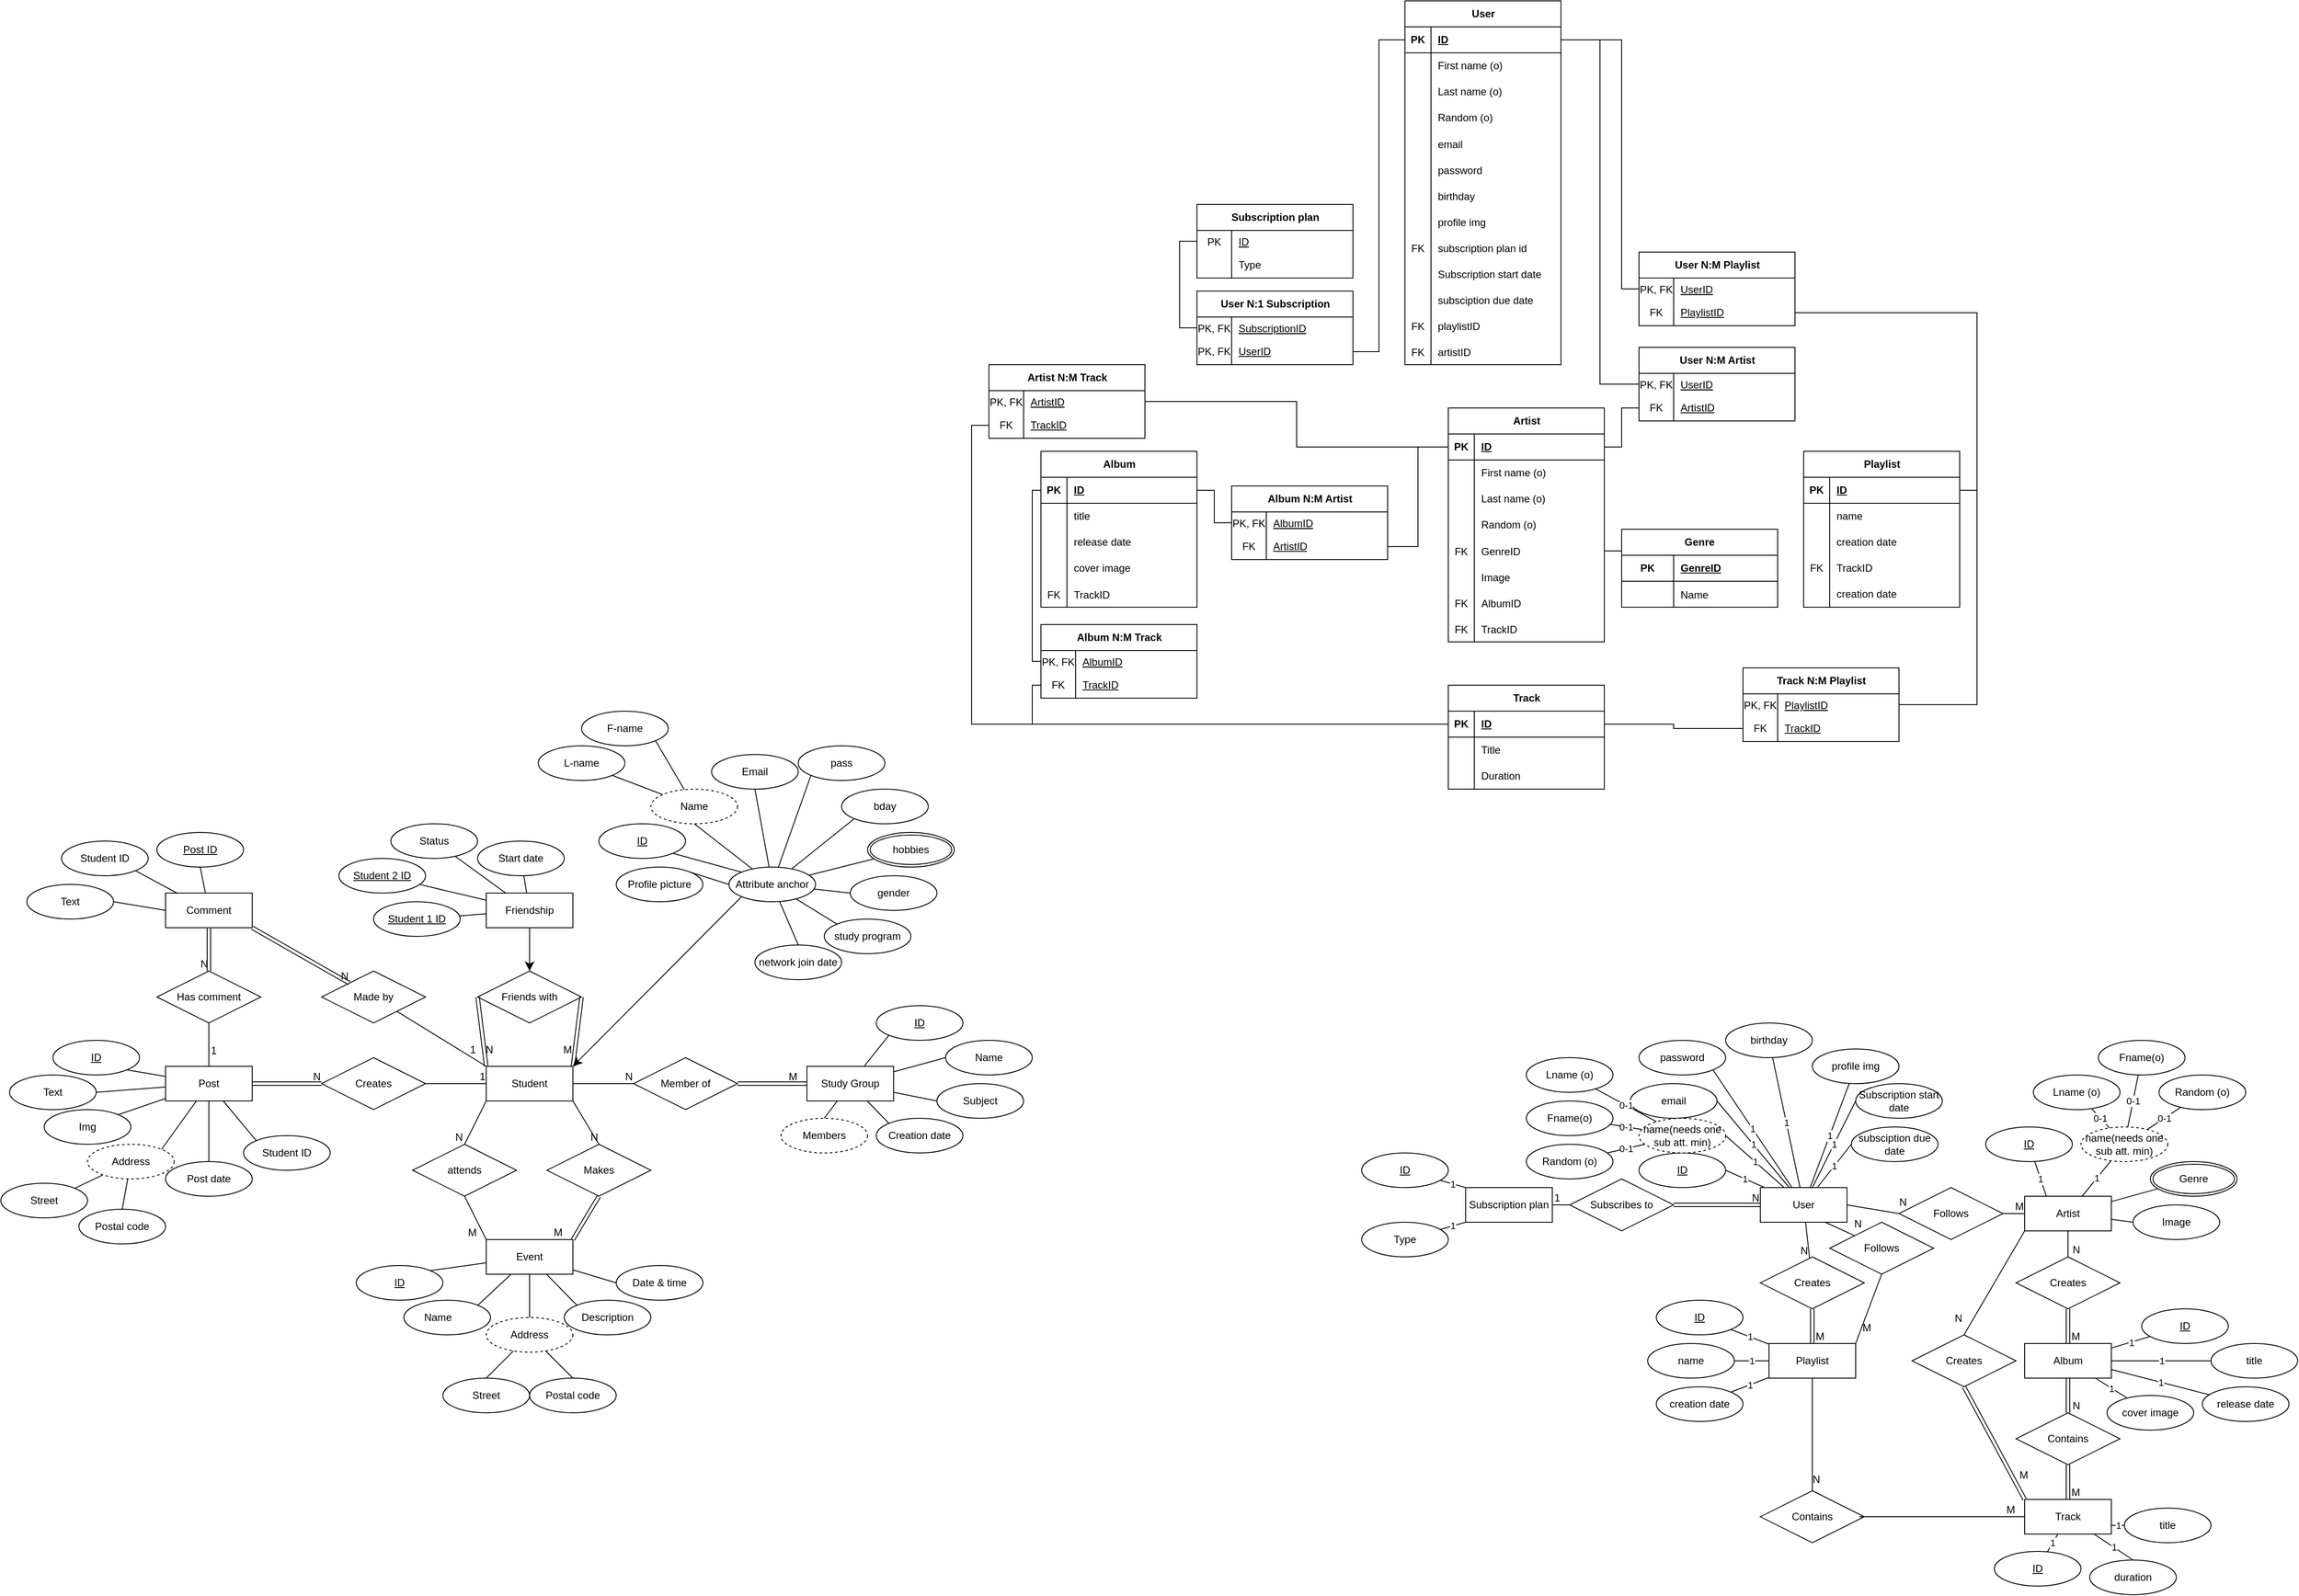 <mxfile version="25.0.3">
  <diagram id="R2lEEEUBdFMjLlhIrx00" name="Page-1">
    <mxGraphModel dx="3984" dy="1872" grid="1" gridSize="10" guides="1" tooltips="1" connect="1" arrows="1" fold="1" page="1" pageScale="1" pageWidth="850" pageHeight="1100" math="0" shadow="0" extFonts="Permanent Marker^https://fonts.googleapis.com/css?family=Permanent+Marker">
      <root>
        <mxCell id="0" />
        <mxCell id="1" parent="0" />
        <mxCell id="yKZ0u5D3wlYWX15F0u5D-1" value="User" style="whiteSpace=wrap;html=1;align=center;" parent="1" vertex="1">
          <mxGeometry x="220" y="420" width="100" height="40" as="geometry" />
        </mxCell>
        <mxCell id="yKZ0u5D3wlYWX15F0u5D-2" value="Subscription plan" style="whiteSpace=wrap;html=1;align=center;" parent="1" vertex="1">
          <mxGeometry x="-120" y="420" width="100" height="40" as="geometry" />
        </mxCell>
        <mxCell id="yKZ0u5D3wlYWX15F0u5D-3" value="Artist" style="whiteSpace=wrap;html=1;align=center;" parent="1" vertex="1">
          <mxGeometry x="525" y="430" width="100" height="40" as="geometry" />
        </mxCell>
        <mxCell id="yKZ0u5D3wlYWX15F0u5D-4" value="Album" style="whiteSpace=wrap;html=1;align=center;" parent="1" vertex="1">
          <mxGeometry x="525" y="600" width="100" height="40" as="geometry" />
        </mxCell>
        <mxCell id="yKZ0u5D3wlYWX15F0u5D-5" value="Track" style="whiteSpace=wrap;html=1;align=center;" parent="1" vertex="1">
          <mxGeometry x="525" y="780" width="100" height="40" as="geometry" />
        </mxCell>
        <mxCell id="yKZ0u5D3wlYWX15F0u5D-6" value="Playlist" style="whiteSpace=wrap;html=1;align=center;" parent="1" vertex="1">
          <mxGeometry x="230" y="600" width="100" height="40" as="geometry" />
        </mxCell>
        <mxCell id="yKZ0u5D3wlYWX15F0u5D-7" value="Creates" style="shape=rhombus;perimeter=rhombusPerimeter;whiteSpace=wrap;html=1;align=center;" parent="1" vertex="1">
          <mxGeometry x="395" y="590" width="120" height="60" as="geometry" />
        </mxCell>
        <mxCell id="yKZ0u5D3wlYWX15F0u5D-11" value="Follows" style="shape=rhombus;perimeter=rhombusPerimeter;whiteSpace=wrap;html=1;align=center;" parent="1" vertex="1">
          <mxGeometry x="300" y="460" width="120" height="60" as="geometry" />
        </mxCell>
        <mxCell id="yKZ0u5D3wlYWX15F0u5D-12" value="Follows" style="shape=rhombus;perimeter=rhombusPerimeter;whiteSpace=wrap;html=1;align=center;" parent="1" vertex="1">
          <mxGeometry x="380" y="420" width="120" height="60" as="geometry" />
        </mxCell>
        <mxCell id="yKZ0u5D3wlYWX15F0u5D-13" value="Creates" style="shape=rhombus;perimeter=rhombusPerimeter;whiteSpace=wrap;html=1;align=center;" parent="1" vertex="1">
          <mxGeometry x="515" y="500" width="120" height="60" as="geometry" />
        </mxCell>
        <mxCell id="yKZ0u5D3wlYWX15F0u5D-14" value="Creates" style="shape=rhombus;perimeter=rhombusPerimeter;whiteSpace=wrap;html=1;align=center;" parent="1" vertex="1">
          <mxGeometry x="220" y="500" width="120" height="60" as="geometry" />
        </mxCell>
        <mxCell id="yKZ0u5D3wlYWX15F0u5D-16" value="Subscribes to" style="shape=rhombus;perimeter=rhombusPerimeter;whiteSpace=wrap;html=1;align=center;" parent="1" vertex="1">
          <mxGeometry y="410" width="120" height="60" as="geometry" />
        </mxCell>
        <mxCell id="yKZ0u5D3wlYWX15F0u5D-17" value="Contains&lt;span style=&quot;color: rgba(0, 0, 0, 0); font-family: monospace; font-size: 0px; text-align: start; text-wrap-mode: nowrap;&quot;&gt;%3CmxGraphModel%3E%3Croot%3E%3CmxCell%20id%3D%220%22%2F%3E%3CmxCell%20id%3D%221%22%20parent%3D%220%22%2F%3E%3CmxCell%20id%3D%222%22%20value%3D%22Creates%22%20style%3D%22shape%3Drhombus%3Bperimeter%3DrhombusPerimeter%3BwhiteSpace%3Dwrap%3Bhtml%3D1%3Balign%3Dcenter%3B%22%20vertex%3D%221%22%20parent%3D%221%22%3E%3CmxGeometry%20x%3D%22190%22%20y%3D%22190%22%20width%3D%22120%22%20height%3D%2260%22%20as%3D%22geometry%22%2F%3E%3C%2FmxCell%3E%3C%2Froot%3E%3C%2FmxGraphModel%3E&lt;/span&gt;" style="shape=rhombus;perimeter=rhombusPerimeter;whiteSpace=wrap;html=1;align=center;" parent="1" vertex="1">
          <mxGeometry x="515" y="680" width="120" height="60" as="geometry" />
        </mxCell>
        <mxCell id="yKZ0u5D3wlYWX15F0u5D-18" value="Contains&lt;span style=&quot;color: rgba(0, 0, 0, 0); font-family: monospace; font-size: 0px; text-align: start; text-wrap-mode: nowrap;&quot;&gt;%3CmxGraphModel%3E%3Croot%3E%3CmxCell%20id%3D%220%22%2F%3E%3CmxCell%20id%3D%221%22%20parent%3D%220%22%2F%3E%3CmxCell%20id%3D%222%22%20value%3D%22Creates%22%20style%3D%22shape%3Drhombus%3Bperimeter%3DrhombusPerimeter%3BwhiteSpace%3Dwrap%3Bhtml%3D1%3Balign%3Dcenter%3B%22%20vertex%3D%221%22%20parent%3D%221%22%3E%3CmxGeometry%20x%3D%22190%22%20y%3D%22190%22%20width%3D%22120%22%20height%3D%2260%22%20as%3D%22geometry%22%2F%3E%3C%2FmxCell%3E%3C%2Froot%3E%3C%2FmxGraphModel%3E&lt;/span&gt;" style="shape=rhombus;perimeter=rhombusPerimeter;whiteSpace=wrap;html=1;align=center;" parent="1" vertex="1">
          <mxGeometry x="220" y="770" width="120" height="60" as="geometry" />
        </mxCell>
        <mxCell id="yKZ0u5D3wlYWX15F0u5D-21" value="" style="endArrow=none;html=1;rounded=0;exitX=1;exitY=0.5;exitDx=0;exitDy=0;entryX=0;entryY=0.5;entryDx=0;entryDy=0;" parent="1" source="yKZ0u5D3wlYWX15F0u5D-1" target="yKZ0u5D3wlYWX15F0u5D-12" edge="1">
          <mxGeometry relative="1" as="geometry">
            <mxPoint x="320" y="440" as="sourcePoint" />
            <mxPoint x="370" y="440" as="targetPoint" />
          </mxGeometry>
        </mxCell>
        <mxCell id="yKZ0u5D3wlYWX15F0u5D-22" value="N" style="resizable=0;html=1;whiteSpace=wrap;align=right;verticalAlign=bottom;" parent="yKZ0u5D3wlYWX15F0u5D-21" connectable="0" vertex="1">
          <mxGeometry x="1" relative="1" as="geometry">
            <mxPoint x="10" y="-5" as="offset" />
          </mxGeometry>
        </mxCell>
        <mxCell id="yKZ0u5D3wlYWX15F0u5D-23" value="" style="endArrow=none;html=1;rounded=0;" parent="1" source="yKZ0u5D3wlYWX15F0u5D-12" target="yKZ0u5D3wlYWX15F0u5D-3" edge="1">
          <mxGeometry relative="1" as="geometry">
            <mxPoint x="490" y="460" as="sourcePoint" />
            <mxPoint x="520" y="470" as="targetPoint" />
          </mxGeometry>
        </mxCell>
        <mxCell id="yKZ0u5D3wlYWX15F0u5D-24" value="M" style="resizable=0;html=1;whiteSpace=wrap;align=right;verticalAlign=bottom;" parent="yKZ0u5D3wlYWX15F0u5D-23" connectable="0" vertex="1">
          <mxGeometry x="1" relative="1" as="geometry" />
        </mxCell>
        <mxCell id="yKZ0u5D3wlYWX15F0u5D-25" value="" style="endArrow=none;html=1;rounded=0;exitX=0.5;exitY=1;exitDx=0;exitDy=0;entryX=0.5;entryY=0;entryDx=0;entryDy=0;" parent="1" source="yKZ0u5D3wlYWX15F0u5D-3" target="yKZ0u5D3wlYWX15F0u5D-13" edge="1">
          <mxGeometry relative="1" as="geometry">
            <mxPoint x="680" y="480" as="sourcePoint" />
            <mxPoint x="680" y="520" as="targetPoint" />
          </mxGeometry>
        </mxCell>
        <mxCell id="yKZ0u5D3wlYWX15F0u5D-26" value="N" style="resizable=0;html=1;whiteSpace=wrap;align=right;verticalAlign=bottom;" parent="yKZ0u5D3wlYWX15F0u5D-25" connectable="0" vertex="1">
          <mxGeometry x="1" relative="1" as="geometry">
            <mxPoint x="15" as="offset" />
          </mxGeometry>
        </mxCell>
        <mxCell id="yKZ0u5D3wlYWX15F0u5D-45" value="" style="endArrow=none;html=1;rounded=0;exitX=0.75;exitY=1;exitDx=0;exitDy=0;" parent="1" source="yKZ0u5D3wlYWX15F0u5D-1" target="yKZ0u5D3wlYWX15F0u5D-11" edge="1">
          <mxGeometry relative="1" as="geometry">
            <mxPoint x="330" y="580" as="sourcePoint" />
            <mxPoint x="490" y="580" as="targetPoint" />
          </mxGeometry>
        </mxCell>
        <mxCell id="yKZ0u5D3wlYWX15F0u5D-46" value="N" style="resizable=0;html=1;whiteSpace=wrap;align=right;verticalAlign=bottom;" parent="yKZ0u5D3wlYWX15F0u5D-45" connectable="0" vertex="1">
          <mxGeometry x="1" relative="1" as="geometry">
            <mxPoint x="10" y="-5" as="offset" />
          </mxGeometry>
        </mxCell>
        <mxCell id="yKZ0u5D3wlYWX15F0u5D-47" value="" style="endArrow=none;html=1;rounded=0;entryX=1;entryY=0;entryDx=0;entryDy=0;exitX=0.5;exitY=1;exitDx=0;exitDy=0;" parent="1" source="yKZ0u5D3wlYWX15F0u5D-11" target="yKZ0u5D3wlYWX15F0u5D-6" edge="1">
          <mxGeometry relative="1" as="geometry">
            <mxPoint x="495" y="450" as="sourcePoint" />
            <mxPoint x="340" y="530" as="targetPoint" />
          </mxGeometry>
        </mxCell>
        <mxCell id="yKZ0u5D3wlYWX15F0u5D-48" value="M" style="resizable=0;html=1;whiteSpace=wrap;align=right;verticalAlign=bottom;" parent="yKZ0u5D3wlYWX15F0u5D-47" connectable="0" vertex="1">
          <mxGeometry x="1" relative="1" as="geometry">
            <mxPoint x="20" y="-10" as="offset" />
          </mxGeometry>
        </mxCell>
        <mxCell id="yKZ0u5D3wlYWX15F0u5D-52" value="" style="endArrow=none;html=1;rounded=0;exitX=0;exitY=1;exitDx=0;exitDy=0;entryX=0.5;entryY=0;entryDx=0;entryDy=0;" parent="1" source="yKZ0u5D3wlYWX15F0u5D-3" target="yKZ0u5D3wlYWX15F0u5D-7" edge="1">
          <mxGeometry relative="1" as="geometry">
            <mxPoint x="585" y="570" as="sourcePoint" />
            <mxPoint x="585" y="610" as="targetPoint" />
          </mxGeometry>
        </mxCell>
        <mxCell id="yKZ0u5D3wlYWX15F0u5D-55" value="ID" style="ellipse;whiteSpace=wrap;html=1;align=center;fontStyle=4;" parent="1" vertex="1">
          <mxGeometry x="660" y="560" width="100" height="40" as="geometry" />
        </mxCell>
        <mxCell id="yKZ0u5D3wlYWX15F0u5D-57" value="ID" style="ellipse;whiteSpace=wrap;html=1;align=center;fontStyle=4;" parent="1" vertex="1">
          <mxGeometry x="480" y="350" width="100" height="40" as="geometry" />
        </mxCell>
        <mxCell id="yKZ0u5D3wlYWX15F0u5D-58" value="ID" style="ellipse;whiteSpace=wrap;html=1;align=center;fontStyle=4;" parent="1" vertex="1">
          <mxGeometry x="100" y="550" width="100" height="40" as="geometry" />
        </mxCell>
        <mxCell id="yKZ0u5D3wlYWX15F0u5D-59" value="ID" style="ellipse;whiteSpace=wrap;html=1;align=center;fontStyle=4;" parent="1" vertex="1">
          <mxGeometry x="80" y="380" width="100" height="40" as="geometry" />
        </mxCell>
        <mxCell id="yKZ0u5D3wlYWX15F0u5D-60" value="ID" style="ellipse;whiteSpace=wrap;html=1;align=center;fontStyle=4;" parent="1" vertex="1">
          <mxGeometry x="-240" y="380" width="100" height="40" as="geometry" />
        </mxCell>
        <mxCell id="yKZ0u5D3wlYWX15F0u5D-61" value="ID" style="ellipse;whiteSpace=wrap;html=1;align=center;fontStyle=4;" parent="1" vertex="1">
          <mxGeometry x="490" y="840" width="100" height="40" as="geometry" />
        </mxCell>
        <mxCell id="yKZ0u5D3wlYWX15F0u5D-63" value="Type" style="ellipse;whiteSpace=wrap;html=1;align=center;" parent="1" vertex="1">
          <mxGeometry x="-240" y="460" width="100" height="40" as="geometry" />
        </mxCell>
        <mxCell id="yKZ0u5D3wlYWX15F0u5D-65" value="1" style="endArrow=none;html=1;rounded=0;entryX=0;entryY=0;entryDx=0;entryDy=0;" parent="1" source="yKZ0u5D3wlYWX15F0u5D-60" target="yKZ0u5D3wlYWX15F0u5D-2" edge="1">
          <mxGeometry relative="1" as="geometry">
            <mxPoint x="-130" y="520" as="sourcePoint" />
            <mxPoint x="30" y="520" as="targetPoint" />
          </mxGeometry>
        </mxCell>
        <mxCell id="yKZ0u5D3wlYWX15F0u5D-66" value="1" style="endArrow=none;html=1;rounded=0;entryX=0;entryY=1;entryDx=0;entryDy=0;" parent="1" source="yKZ0u5D3wlYWX15F0u5D-63" target="yKZ0u5D3wlYWX15F0u5D-2" edge="1">
          <mxGeometry relative="1" as="geometry">
            <mxPoint x="-109" y="416" as="sourcePoint" />
            <mxPoint x="-80" y="430" as="targetPoint" />
          </mxGeometry>
        </mxCell>
        <mxCell id="yKZ0u5D3wlYWX15F0u5D-68" value="1" style="endArrow=none;html=1;rounded=0;exitX=1;exitY=0.5;exitDx=0;exitDy=0;" parent="1" source="yKZ0u5D3wlYWX15F0u5D-59" target="yKZ0u5D3wlYWX15F0u5D-1" edge="1">
          <mxGeometry relative="1" as="geometry">
            <mxPoint x="301" y="357" as="sourcePoint" />
            <mxPoint x="335" y="380" as="targetPoint" />
          </mxGeometry>
        </mxCell>
        <mxCell id="yKZ0u5D3wlYWX15F0u5D-70" value="1" style="endArrow=none;html=1;rounded=0;entryX=0.25;entryY=0;entryDx=0;entryDy=0;" parent="1" source="yKZ0u5D3wlYWX15F0u5D-57" target="yKZ0u5D3wlYWX15F0u5D-3" edge="1">
          <mxGeometry relative="1" as="geometry">
            <mxPoint x="222" y="398" as="sourcePoint" />
            <mxPoint x="261" y="430" as="targetPoint" />
          </mxGeometry>
        </mxCell>
        <mxCell id="yKZ0u5D3wlYWX15F0u5D-72" value="email" style="ellipse;whiteSpace=wrap;html=1;align=center;" parent="1" vertex="1">
          <mxGeometry x="70" y="300" width="100" height="40" as="geometry" />
        </mxCell>
        <mxCell id="yKZ0u5D3wlYWX15F0u5D-73" value="password" style="ellipse;whiteSpace=wrap;html=1;align=center;" parent="1" vertex="1">
          <mxGeometry x="80" y="250" width="100" height="40" as="geometry" />
        </mxCell>
        <mxCell id="yKZ0u5D3wlYWX15F0u5D-74" value="birthday" style="ellipse;whiteSpace=wrap;html=1;align=center;" parent="1" vertex="1">
          <mxGeometry x="180" y="230" width="100" height="40" as="geometry" />
        </mxCell>
        <mxCell id="yKZ0u5D3wlYWX15F0u5D-75" value="profile img" style="ellipse;whiteSpace=wrap;html=1;align=center;" parent="1" vertex="1">
          <mxGeometry x="280" y="260" width="100" height="40" as="geometry" />
        </mxCell>
        <mxCell id="yKZ0u5D3wlYWX15F0u5D-76" value="subsciption due date" style="ellipse;whiteSpace=wrap;html=1;align=center;" parent="1" vertex="1">
          <mxGeometry x="325" y="350" width="100" height="40" as="geometry" />
        </mxCell>
        <mxCell id="yKZ0u5D3wlYWX15F0u5D-77" value="Subscription start date" style="ellipse;whiteSpace=wrap;html=1;align=center;" parent="1" vertex="1">
          <mxGeometry x="330" y="300" width="100" height="40" as="geometry" />
        </mxCell>
        <mxCell id="yKZ0u5D3wlYWX15F0u5D-80" value="name(needs one sub att. min)" style="ellipse;whiteSpace=wrap;html=1;align=center;dashed=1;" parent="1" vertex="1">
          <mxGeometry x="80" y="340" width="100" height="40" as="geometry" />
        </mxCell>
        <mxCell id="yKZ0u5D3wlYWX15F0u5D-84" value="Fname(o)" style="ellipse;whiteSpace=wrap;html=1;align=center;" parent="1" vertex="1">
          <mxGeometry x="-50" y="320" width="100" height="40" as="geometry" />
        </mxCell>
        <mxCell id="yKZ0u5D3wlYWX15F0u5D-85" value="Lname (o)" style="ellipse;whiteSpace=wrap;html=1;align=center;" parent="1" vertex="1">
          <mxGeometry x="-50" y="270" width="100" height="40" as="geometry" />
        </mxCell>
        <mxCell id="yKZ0u5D3wlYWX15F0u5D-87" value="&lt;span style=&quot;color: rgb(0, 0, 0); font-family: Helvetica; font-size: 11px; font-style: normal; font-variant-ligatures: normal; font-variant-caps: normal; font-weight: 400; letter-spacing: normal; orphans: 2; text-align: center; text-indent: 0px; text-transform: none; widows: 2; word-spacing: 0px; -webkit-text-stroke-width: 0px; white-space: nowrap; background-color: rgb(255, 255, 255); text-decoration-thickness: initial; text-decoration-style: initial; text-decoration-color: initial; display: inline !important; float: none;&quot;&gt;0-1&lt;/span&gt;" style="endArrow=none;html=1;rounded=0;" parent="1" source="yKZ0u5D3wlYWX15F0u5D-84" target="yKZ0u5D3wlYWX15F0u5D-80" edge="1">
          <mxGeometry relative="1" as="geometry">
            <mxPoint x="-40" y="220" as="sourcePoint" />
            <mxPoint x="120" y="220" as="targetPoint" />
          </mxGeometry>
        </mxCell>
        <mxCell id="yKZ0u5D3wlYWX15F0u5D-88" value="0-1" style="endArrow=none;html=1;rounded=0;" parent="1" source="yKZ0u5D3wlYWX15F0u5D-85" target="yKZ0u5D3wlYWX15F0u5D-80" edge="1">
          <mxGeometry relative="1" as="geometry">
            <mxPoint x="45" y="324" as="sourcePoint" />
            <mxPoint x="95" y="346" as="targetPoint" />
          </mxGeometry>
        </mxCell>
        <mxCell id="yKZ0u5D3wlYWX15F0u5D-89" value="1" style="endArrow=none;html=1;rounded=0;exitX=1;exitY=0.5;exitDx=0;exitDy=0;" parent="1" source="yKZ0u5D3wlYWX15F0u5D-72" target="yKZ0u5D3wlYWX15F0u5D-1" edge="1">
          <mxGeometry relative="1" as="geometry">
            <mxPoint x="45" y="324" as="sourcePoint" />
            <mxPoint x="95" y="346" as="targetPoint" />
          </mxGeometry>
        </mxCell>
        <mxCell id="yKZ0u5D3wlYWX15F0u5D-90" value="1" style="endArrow=none;html=1;rounded=0;exitX=1;exitY=1;exitDx=0;exitDy=0;" parent="1" source="yKZ0u5D3wlYWX15F0u5D-73" target="yKZ0u5D3wlYWX15F0u5D-1" edge="1">
          <mxGeometry relative="1" as="geometry">
            <mxPoint x="193" y="330" as="sourcePoint" />
            <mxPoint x="270" y="430" as="targetPoint" />
          </mxGeometry>
        </mxCell>
        <mxCell id="yKZ0u5D3wlYWX15F0u5D-91" value="1" style="endArrow=none;html=1;rounded=0;" parent="1" source="yKZ0u5D3wlYWX15F0u5D-74" target="yKZ0u5D3wlYWX15F0u5D-1" edge="1">
          <mxGeometry relative="1" as="geometry">
            <mxPoint x="200" y="300" as="sourcePoint" />
            <mxPoint x="265" y="430" as="targetPoint" />
          </mxGeometry>
        </mxCell>
        <mxCell id="yKZ0u5D3wlYWX15F0u5D-92" value="1" style="endArrow=none;html=1;rounded=0;" parent="1" source="yKZ0u5D3wlYWX15F0u5D-75" target="yKZ0u5D3wlYWX15F0u5D-1" edge="1">
          <mxGeometry relative="1" as="geometry">
            <mxPoint x="275" y="270" as="sourcePoint" />
            <mxPoint x="275" y="430" as="targetPoint" />
          </mxGeometry>
        </mxCell>
        <mxCell id="yKZ0u5D3wlYWX15F0u5D-94" value="1" style="endArrow=none;html=1;rounded=0;exitX=0;exitY=0.5;exitDx=0;exitDy=0;" parent="1" source="yKZ0u5D3wlYWX15F0u5D-77" target="yKZ0u5D3wlYWX15F0u5D-1" edge="1">
          <mxGeometry relative="1" as="geometry">
            <mxPoint x="355" y="349" as="sourcePoint" />
            <mxPoint x="291" y="430" as="targetPoint" />
          </mxGeometry>
        </mxCell>
        <mxCell id="yKZ0u5D3wlYWX15F0u5D-95" value="1" style="endArrow=none;html=1;rounded=0;exitX=0;exitY=0.5;exitDx=0;exitDy=0;" parent="1" source="yKZ0u5D3wlYWX15F0u5D-76" target="yKZ0u5D3wlYWX15F0u5D-1" edge="1">
          <mxGeometry relative="1" as="geometry">
            <mxPoint x="314" y="387" as="sourcePoint" />
            <mxPoint x="260" y="424.0" as="targetPoint" />
          </mxGeometry>
        </mxCell>
        <mxCell id="yKZ0u5D3wlYWX15F0u5D-96" value="1" style="endArrow=none;html=1;rounded=0;exitX=1;exitY=0.5;exitDx=0;exitDy=0;" parent="1" source="yKZ0u5D3wlYWX15F0u5D-80" target="yKZ0u5D3wlYWX15F0u5D-1" edge="1">
          <mxGeometry relative="1" as="geometry">
            <mxPoint x="193" y="330" as="sourcePoint" />
            <mxPoint x="261" y="430" as="targetPoint" />
          </mxGeometry>
        </mxCell>
        <mxCell id="KcFt13vw23fe0HxH1k5O-15" value="name(needs one sub att. min)" style="ellipse;whiteSpace=wrap;html=1;align=center;dashed=1;" parent="1" vertex="1">
          <mxGeometry x="590" y="350" width="100" height="40" as="geometry" />
        </mxCell>
        <mxCell id="KcFt13vw23fe0HxH1k5O-17" value="Random (o)" style="ellipse;whiteSpace=wrap;html=1;align=center;" parent="1" vertex="1">
          <mxGeometry x="-50" y="370" width="100" height="40" as="geometry" />
        </mxCell>
        <mxCell id="KcFt13vw23fe0HxH1k5O-18" value="0-1" style="endArrow=none;html=1;rounded=0;" parent="1" source="KcFt13vw23fe0HxH1k5O-17" target="yKZ0u5D3wlYWX15F0u5D-80" edge="1">
          <mxGeometry relative="1" as="geometry">
            <mxPoint x="47" y="322" as="sourcePoint" />
            <mxPoint x="109" y="354" as="targetPoint" />
          </mxGeometry>
        </mxCell>
        <mxCell id="KcFt13vw23fe0HxH1k5O-19" value="Fname(o)" style="ellipse;whiteSpace=wrap;html=1;align=center;" parent="1" vertex="1">
          <mxGeometry x="610" y="250" width="100" height="40" as="geometry" />
        </mxCell>
        <mxCell id="KcFt13vw23fe0HxH1k5O-20" value="Lname (o)" style="ellipse;whiteSpace=wrap;html=1;align=center;" parent="1" vertex="1">
          <mxGeometry x="535" y="290" width="100" height="40" as="geometry" />
        </mxCell>
        <mxCell id="KcFt13vw23fe0HxH1k5O-21" value="Random (o)" style="ellipse;whiteSpace=wrap;html=1;align=center;" parent="1" vertex="1">
          <mxGeometry x="680" y="290" width="100" height="40" as="geometry" />
        </mxCell>
        <mxCell id="KcFt13vw23fe0HxH1k5O-22" value="0-1" style="endArrow=none;html=1;rounded=0;" parent="1" source="KcFt13vw23fe0HxH1k5O-20" target="KcFt13vw23fe0HxH1k5O-15" edge="1">
          <mxGeometry relative="1" as="geometry">
            <mxPoint x="490" y="230" as="sourcePoint" />
            <mxPoint x="650" y="230" as="targetPoint" />
          </mxGeometry>
        </mxCell>
        <mxCell id="KcFt13vw23fe0HxH1k5O-23" value="0-1" style="endArrow=none;html=1;rounded=0;" parent="1" source="KcFt13vw23fe0HxH1k5O-15" target="KcFt13vw23fe0HxH1k5O-19" edge="1">
          <mxGeometry relative="1" as="geometry">
            <mxPoint x="530" y="250" as="sourcePoint" />
            <mxPoint x="690" y="260" as="targetPoint" />
          </mxGeometry>
        </mxCell>
        <mxCell id="KcFt13vw23fe0HxH1k5O-24" value="0-1" style="endArrow=none;html=1;rounded=0;" parent="1" edge="1">
          <mxGeometry relative="1" as="geometry">
            <mxPoint x="705.275" y="327.15" as="sourcePoint" />
            <mxPoint x="666.652" y="352.833" as="targetPoint" />
          </mxGeometry>
        </mxCell>
        <mxCell id="KcFt13vw23fe0HxH1k5O-26" value="1" style="endArrow=none;html=1;rounded=0;" parent="1" source="yKZ0u5D3wlYWX15F0u5D-3" target="KcFt13vw23fe0HxH1k5O-15" edge="1">
          <mxGeometry relative="1" as="geometry">
            <mxPoint x="660" y="420" as="sourcePoint" />
            <mxPoint x="820" y="420" as="targetPoint" />
          </mxGeometry>
        </mxCell>
        <mxCell id="KcFt13vw23fe0HxH1k5O-30" value="1" style="endArrow=none;html=1;rounded=0;" parent="1" source="yKZ0u5D3wlYWX15F0u5D-61" target="yKZ0u5D3wlYWX15F0u5D-5" edge="1">
          <mxGeometry relative="1" as="geometry">
            <mxPoint x="601" y="440" as="sourcePoint" />
            <mxPoint x="635" y="399" as="targetPoint" />
          </mxGeometry>
        </mxCell>
        <mxCell id="KcFt13vw23fe0HxH1k5O-31" value="duration" style="ellipse;whiteSpace=wrap;html=1;align=center;" parent="1" vertex="1">
          <mxGeometry x="600" y="850" width="100" height="40" as="geometry" />
        </mxCell>
        <mxCell id="KcFt13vw23fe0HxH1k5O-32" value="title" style="ellipse;whiteSpace=wrap;html=1;align=center;" parent="1" vertex="1">
          <mxGeometry x="640" y="790" width="100" height="40" as="geometry" />
        </mxCell>
        <mxCell id="KcFt13vw23fe0HxH1k5O-33" value="1" style="endArrow=none;html=1;rounded=0;exitX=0.5;exitY=0;exitDx=0;exitDy=0;" parent="1" source="KcFt13vw23fe0HxH1k5O-31" target="yKZ0u5D3wlYWX15F0u5D-5" edge="1">
          <mxGeometry relative="1" as="geometry">
            <mxPoint x="561" y="851" as="sourcePoint" />
            <mxPoint x="573" y="830" as="targetPoint" />
          </mxGeometry>
        </mxCell>
        <mxCell id="KcFt13vw23fe0HxH1k5O-34" value="1" style="endArrow=none;html=1;rounded=0;entryX=1;entryY=0.75;entryDx=0;entryDy=0;" parent="1" source="KcFt13vw23fe0HxH1k5O-32" target="yKZ0u5D3wlYWX15F0u5D-5" edge="1">
          <mxGeometry relative="1" as="geometry">
            <mxPoint x="571" y="861" as="sourcePoint" />
            <mxPoint x="583" y="840" as="targetPoint" />
          </mxGeometry>
        </mxCell>
        <mxCell id="KcFt13vw23fe0HxH1k5O-38" value="1" style="endArrow=none;html=1;rounded=0;" parent="1" source="yKZ0u5D3wlYWX15F0u5D-4" target="yKZ0u5D3wlYWX15F0u5D-55" edge="1">
          <mxGeometry relative="1" as="geometry">
            <mxPoint x="601" y="440" as="sourcePoint" />
            <mxPoint x="635" y="399" as="targetPoint" />
          </mxGeometry>
        </mxCell>
        <mxCell id="KcFt13vw23fe0HxH1k5O-39" value="title" style="ellipse;whiteSpace=wrap;html=1;align=center;" parent="1" vertex="1">
          <mxGeometry x="740" y="600" width="100" height="40" as="geometry" />
        </mxCell>
        <mxCell id="KcFt13vw23fe0HxH1k5O-40" value="1" style="endArrow=none;html=1;rounded=0;" parent="1" source="yKZ0u5D3wlYWX15F0u5D-4" target="KcFt13vw23fe0HxH1k5O-39" edge="1">
          <mxGeometry relative="1" as="geometry">
            <mxPoint x="635" y="615" as="sourcePoint" />
            <mxPoint x="680" y="602" as="targetPoint" />
          </mxGeometry>
        </mxCell>
        <mxCell id="KcFt13vw23fe0HxH1k5O-42" value="release date" style="ellipse;whiteSpace=wrap;html=1;align=center;" parent="1" vertex="1">
          <mxGeometry x="730" y="650" width="100" height="40" as="geometry" />
        </mxCell>
        <mxCell id="KcFt13vw23fe0HxH1k5O-43" value="cover image" style="ellipse;whiteSpace=wrap;html=1;align=center;" parent="1" vertex="1">
          <mxGeometry x="620" y="660" width="100" height="40" as="geometry" />
        </mxCell>
        <mxCell id="KcFt13vw23fe0HxH1k5O-44" value="1" style="endArrow=none;html=1;rounded=0;exitX=1;exitY=0.75;exitDx=0;exitDy=0;" parent="1" source="yKZ0u5D3wlYWX15F0u5D-4" target="KcFt13vw23fe0HxH1k5O-42" edge="1">
          <mxGeometry relative="1" as="geometry">
            <mxPoint x="635" y="640" as="sourcePoint" />
            <mxPoint x="751" y="633" as="targetPoint" />
          </mxGeometry>
        </mxCell>
        <mxCell id="KcFt13vw23fe0HxH1k5O-45" value="1" style="endArrow=none;html=1;rounded=0;" parent="1" source="KcFt13vw23fe0HxH1k5O-43" target="yKZ0u5D3wlYWX15F0u5D-4" edge="1">
          <mxGeometry relative="1" as="geometry">
            <mxPoint x="645" y="650" as="sourcePoint" />
            <mxPoint x="761" y="643" as="targetPoint" />
          </mxGeometry>
        </mxCell>
        <mxCell id="KcFt13vw23fe0HxH1k5O-48" value="name" style="ellipse;whiteSpace=wrap;html=1;align=center;" parent="1" vertex="1">
          <mxGeometry x="90" y="600" width="100" height="40" as="geometry" />
        </mxCell>
        <mxCell id="KcFt13vw23fe0HxH1k5O-49" value="1" style="endArrow=none;html=1;rounded=0;" parent="1" source="yKZ0u5D3wlYWX15F0u5D-6" target="yKZ0u5D3wlYWX15F0u5D-58" edge="1">
          <mxGeometry relative="1" as="geometry">
            <mxPoint x="340" y="410" as="sourcePoint" />
            <mxPoint x="308" y="430" as="targetPoint" />
          </mxGeometry>
        </mxCell>
        <mxCell id="KcFt13vw23fe0HxH1k5O-50" value="1" style="endArrow=none;html=1;rounded=0;" parent="1" source="yKZ0u5D3wlYWX15F0u5D-6" target="KcFt13vw23fe0HxH1k5O-48" edge="1">
          <mxGeometry relative="1" as="geometry">
            <mxPoint x="230" y="620" as="sourcePoint" />
            <mxPoint x="206" y="617" as="targetPoint" />
          </mxGeometry>
        </mxCell>
        <mxCell id="KcFt13vw23fe0HxH1k5O-51" value="creation date" style="ellipse;whiteSpace=wrap;html=1;align=center;" parent="1" vertex="1">
          <mxGeometry x="100" y="650" width="100" height="40" as="geometry" />
        </mxCell>
        <mxCell id="KcFt13vw23fe0HxH1k5O-52" value="1" style="endArrow=none;html=1;rounded=0;" parent="1" source="yKZ0u5D3wlYWX15F0u5D-6" target="KcFt13vw23fe0HxH1k5O-51" edge="1">
          <mxGeometry relative="1" as="geometry">
            <mxPoint x="235" y="630" as="sourcePoint" />
            <mxPoint x="200" y="630" as="targetPoint" />
          </mxGeometry>
        </mxCell>
        <mxCell id="KcFt13vw23fe0HxH1k5O-53" value="" style="shape=link;html=1;rounded=0;exitX=0.5;exitY=1;exitDx=0;exitDy=0;entryX=0;entryY=0;entryDx=0;entryDy=0;" parent="1" source="yKZ0u5D3wlYWX15F0u5D-7" target="yKZ0u5D3wlYWX15F0u5D-5" edge="1">
          <mxGeometry relative="1" as="geometry">
            <mxPoint x="340" y="680" as="sourcePoint" />
            <mxPoint x="480" y="750" as="targetPoint" />
          </mxGeometry>
        </mxCell>
        <mxCell id="KcFt13vw23fe0HxH1k5O-54" value="N" style="resizable=0;html=1;whiteSpace=wrap;align=right;verticalAlign=bottom;" parent="KcFt13vw23fe0HxH1k5O-53" connectable="0" vertex="1">
          <mxGeometry x="1" relative="1" as="geometry">
            <mxPoint x="-70" y="-200" as="offset" />
          </mxGeometry>
        </mxCell>
        <mxCell id="KcFt13vw23fe0HxH1k5O-66" value="" style="shape=link;html=1;rounded=0;entryX=0.5;entryY=0;entryDx=0;entryDy=0;exitX=0.5;exitY=1;exitDx=0;exitDy=0;" parent="1" source="yKZ0u5D3wlYWX15F0u5D-13" target="yKZ0u5D3wlYWX15F0u5D-4" edge="1">
          <mxGeometry relative="1" as="geometry">
            <mxPoint x="574.76" y="560" as="sourcePoint" />
            <mxPoint x="574.76" y="590" as="targetPoint" />
          </mxGeometry>
        </mxCell>
        <mxCell id="KcFt13vw23fe0HxH1k5O-67" value="M" style="resizable=0;html=1;whiteSpace=wrap;align=right;verticalAlign=bottom;" parent="KcFt13vw23fe0HxH1k5O-66" connectable="0" vertex="1">
          <mxGeometry x="1" relative="1" as="geometry">
            <mxPoint x="15" as="offset" />
          </mxGeometry>
        </mxCell>
        <mxCell id="KcFt13vw23fe0HxH1k5O-69" value="" style="shape=link;html=1;rounded=0;entryX=0.5;entryY=0;entryDx=0;entryDy=0;exitX=0.5;exitY=1;exitDx=0;exitDy=0;" parent="1" source="yKZ0u5D3wlYWX15F0u5D-4" target="yKZ0u5D3wlYWX15F0u5D-17" edge="1">
          <mxGeometry relative="1" as="geometry">
            <mxPoint x="585" y="480" as="sourcePoint" />
            <mxPoint x="585" y="510" as="targetPoint" />
          </mxGeometry>
        </mxCell>
        <mxCell id="KcFt13vw23fe0HxH1k5O-70" value="N" style="resizable=0;html=1;whiteSpace=wrap;align=right;verticalAlign=bottom;" parent="KcFt13vw23fe0HxH1k5O-69" connectable="0" vertex="1">
          <mxGeometry x="1" relative="1" as="geometry">
            <mxPoint x="15" as="offset" />
          </mxGeometry>
        </mxCell>
        <mxCell id="KcFt13vw23fe0HxH1k5O-71" value="" style="endArrow=none;html=1;rounded=0;exitX=0.95;exitY=0.5;exitDx=0;exitDy=0;entryX=0;entryY=0.5;entryDx=0;entryDy=0;exitPerimeter=0;" parent="1" source="yKZ0u5D3wlYWX15F0u5D-18" target="yKZ0u5D3wlYWX15F0u5D-5" edge="1">
          <mxGeometry relative="1" as="geometry">
            <mxPoint x="465" y="660" as="sourcePoint" />
            <mxPoint x="535" y="790" as="targetPoint" />
          </mxGeometry>
        </mxCell>
        <mxCell id="KcFt13vw23fe0HxH1k5O-72" value="M" style="resizable=0;html=1;whiteSpace=wrap;align=right;verticalAlign=bottom;" parent="KcFt13vw23fe0HxH1k5O-71" connectable="0" vertex="1">
          <mxGeometry x="1" relative="1" as="geometry">
            <mxPoint x="5" y="-40" as="offset" />
          </mxGeometry>
        </mxCell>
        <mxCell id="KcFt13vw23fe0HxH1k5O-73" value="" style="endArrow=none;html=1;rounded=0;exitX=0.5;exitY=1;exitDx=0;exitDy=0;entryX=0.5;entryY=0;entryDx=0;entryDy=0;" parent="1" source="yKZ0u5D3wlYWX15F0u5D-6" target="yKZ0u5D3wlYWX15F0u5D-18" edge="1">
          <mxGeometry relative="1" as="geometry">
            <mxPoint x="330" y="450" as="sourcePoint" />
            <mxPoint x="390" y="460" as="targetPoint" />
          </mxGeometry>
        </mxCell>
        <mxCell id="KcFt13vw23fe0HxH1k5O-74" value="N" style="resizable=0;html=1;whiteSpace=wrap;align=right;verticalAlign=bottom;" parent="KcFt13vw23fe0HxH1k5O-73" connectable="0" vertex="1">
          <mxGeometry x="1" relative="1" as="geometry">
            <mxPoint x="10" y="-5" as="offset" />
          </mxGeometry>
        </mxCell>
        <mxCell id="KcFt13vw23fe0HxH1k5O-75" value="" style="shape=link;html=1;rounded=0;entryX=0.5;entryY=0;entryDx=0;entryDy=0;exitX=0.5;exitY=1;exitDx=0;exitDy=0;" parent="1" source="yKZ0u5D3wlYWX15F0u5D-17" target="yKZ0u5D3wlYWX15F0u5D-5" edge="1">
          <mxGeometry relative="1" as="geometry">
            <mxPoint x="585" y="650" as="sourcePoint" />
            <mxPoint x="585" y="690" as="targetPoint" />
          </mxGeometry>
        </mxCell>
        <mxCell id="KcFt13vw23fe0HxH1k5O-76" value="M" style="resizable=0;html=1;whiteSpace=wrap;align=right;verticalAlign=bottom;" parent="KcFt13vw23fe0HxH1k5O-75" connectable="0" vertex="1">
          <mxGeometry x="1" relative="1" as="geometry">
            <mxPoint x="15" as="offset" />
          </mxGeometry>
        </mxCell>
        <mxCell id="KcFt13vw23fe0HxH1k5O-81" value="" style="endArrow=none;html=1;rounded=0;exitX=0;exitY=0.5;exitDx=0;exitDy=0;entryX=1;entryY=0.5;entryDx=0;entryDy=0;" parent="1" source="yKZ0u5D3wlYWX15F0u5D-16" target="yKZ0u5D3wlYWX15F0u5D-2" edge="1">
          <mxGeometry relative="1" as="geometry">
            <mxPoint x="-50" y="530" as="sourcePoint" />
            <mxPoint x="110" y="530" as="targetPoint" />
          </mxGeometry>
        </mxCell>
        <mxCell id="KcFt13vw23fe0HxH1k5O-82" value="1" style="resizable=0;html=1;whiteSpace=wrap;align=right;verticalAlign=bottom;" parent="KcFt13vw23fe0HxH1k5O-81" connectable="0" vertex="1">
          <mxGeometry x="1" relative="1" as="geometry">
            <mxPoint x="10" as="offset" />
          </mxGeometry>
        </mxCell>
        <mxCell id="KcFt13vw23fe0HxH1k5O-84" value="" style="shape=link;html=1;rounded=0;exitX=1;exitY=0.5;exitDx=0;exitDy=0;entryX=0;entryY=0.5;entryDx=0;entryDy=0;" parent="1" source="yKZ0u5D3wlYWX15F0u5D-16" target="yKZ0u5D3wlYWX15F0u5D-1" edge="1">
          <mxGeometry relative="1" as="geometry">
            <mxPoint x="70" y="480" as="sourcePoint" />
            <mxPoint x="230" y="480" as="targetPoint" />
          </mxGeometry>
        </mxCell>
        <mxCell id="KcFt13vw23fe0HxH1k5O-85" value="N" style="resizable=0;html=1;whiteSpace=wrap;align=right;verticalAlign=bottom;" parent="KcFt13vw23fe0HxH1k5O-84" connectable="0" vertex="1">
          <mxGeometry x="1" relative="1" as="geometry" />
        </mxCell>
        <mxCell id="KcFt13vw23fe0HxH1k5O-86" value="" style="endArrow=none;html=1;rounded=0;" parent="1" source="yKZ0u5D3wlYWX15F0u5D-1" target="yKZ0u5D3wlYWX15F0u5D-14" edge="1">
          <mxGeometry relative="1" as="geometry">
            <mxPoint x="200" y="450" as="sourcePoint" />
            <mxPoint x="210" y="490" as="targetPoint" />
          </mxGeometry>
        </mxCell>
        <mxCell id="KcFt13vw23fe0HxH1k5O-87" value="N" style="resizable=0;html=1;whiteSpace=wrap;align=right;verticalAlign=bottom;" parent="KcFt13vw23fe0HxH1k5O-86" connectable="0" vertex="1">
          <mxGeometry x="1" relative="1" as="geometry" />
        </mxCell>
        <mxCell id="KcFt13vw23fe0HxH1k5O-90" value="" style="shape=link;html=1;rounded=0;entryX=0.5;entryY=0;entryDx=0;entryDy=0;exitX=0.5;exitY=1;exitDx=0;exitDy=0;" parent="1" source="yKZ0u5D3wlYWX15F0u5D-14" target="yKZ0u5D3wlYWX15F0u5D-6" edge="1">
          <mxGeometry relative="1" as="geometry">
            <mxPoint x="585" y="750" as="sourcePoint" />
            <mxPoint x="585" y="790" as="targetPoint" />
          </mxGeometry>
        </mxCell>
        <mxCell id="KcFt13vw23fe0HxH1k5O-91" value="M" style="resizable=0;html=1;whiteSpace=wrap;align=right;verticalAlign=bottom;" parent="KcFt13vw23fe0HxH1k5O-90" connectable="0" vertex="1">
          <mxGeometry x="1" relative="1" as="geometry">
            <mxPoint x="15" as="offset" />
          </mxGeometry>
        </mxCell>
        <mxCell id="KcFt13vw23fe0HxH1k5O-92" value="M" style="resizable=0;html=1;whiteSpace=wrap;align=right;verticalAlign=bottom;" parent="1" connectable="0" vertex="1">
          <mxGeometry x="515.002" y="800" as="geometry" />
        </mxCell>
        <mxCell id="x2v_Wdm-Bi8G_KDgG7ra-1" value="Student" style="whiteSpace=wrap;html=1;align=center;" parent="1" vertex="1">
          <mxGeometry x="-1250" y="280" width="100" height="40" as="geometry" />
        </mxCell>
        <mxCell id="x2v_Wdm-Bi8G_KDgG7ra-82" style="edgeStyle=none;shape=connector;curved=1;rounded=0;orthogonalLoop=1;jettySize=auto;html=1;exitX=0.5;exitY=1;exitDx=0;exitDy=0;entryX=0.5;entryY=0;entryDx=0;entryDy=0;strokeColor=default;align=center;verticalAlign=middle;fontFamily=Helvetica;fontSize=12;fontColor=default;labelBackgroundColor=default;startSize=8;endArrow=classic;endFill=1;endSize=8;" parent="1" source="x2v_Wdm-Bi8G_KDgG7ra-2" target="x2v_Wdm-Bi8G_KDgG7ra-7" edge="1">
          <mxGeometry relative="1" as="geometry" />
        </mxCell>
        <mxCell id="x2v_Wdm-Bi8G_KDgG7ra-84" style="edgeStyle=none;shape=connector;curved=1;rounded=0;orthogonalLoop=1;jettySize=auto;html=1;strokeColor=default;align=center;verticalAlign=middle;fontFamily=Helvetica;fontSize=12;fontColor=default;labelBackgroundColor=default;startSize=8;endArrow=none;endFill=0;endSize=8;" parent="1" source="x2v_Wdm-Bi8G_KDgG7ra-2" target="x2v_Wdm-Bi8G_KDgG7ra-83" edge="1">
          <mxGeometry relative="1" as="geometry" />
        </mxCell>
        <mxCell id="x2v_Wdm-Bi8G_KDgG7ra-86" style="edgeStyle=none;shape=connector;curved=1;rounded=0;orthogonalLoop=1;jettySize=auto;html=1;strokeColor=default;align=center;verticalAlign=middle;fontFamily=Helvetica;fontSize=12;fontColor=default;labelBackgroundColor=default;startSize=8;endArrow=none;endFill=0;endSize=8;" parent="1" source="x2v_Wdm-Bi8G_KDgG7ra-2" target="x2v_Wdm-Bi8G_KDgG7ra-85" edge="1">
          <mxGeometry relative="1" as="geometry" />
        </mxCell>
        <mxCell id="x2v_Wdm-Bi8G_KDgG7ra-2" value="Friendship" style="whiteSpace=wrap;html=1;align=center;" parent="1" vertex="1">
          <mxGeometry x="-1250" y="80" width="100" height="40" as="geometry" />
        </mxCell>
        <mxCell id="x2v_Wdm-Bi8G_KDgG7ra-3" value="Study Group" style="whiteSpace=wrap;html=1;align=center;" parent="1" vertex="1">
          <mxGeometry x="-880" y="280" width="100" height="40" as="geometry" />
        </mxCell>
        <mxCell id="x2v_Wdm-Bi8G_KDgG7ra-4" value="Event" style="whiteSpace=wrap;html=1;align=center;" parent="1" vertex="1">
          <mxGeometry x="-1250" y="480" width="100" height="40" as="geometry" />
        </mxCell>
        <mxCell id="x2v_Wdm-Bi8G_KDgG7ra-5" value="Post" style="whiteSpace=wrap;html=1;align=center;" parent="1" vertex="1">
          <mxGeometry x="-1620" y="280" width="100" height="40" as="geometry" />
        </mxCell>
        <mxCell id="x2v_Wdm-Bi8G_KDgG7ra-6" value="Comment" style="whiteSpace=wrap;html=1;align=center;" parent="1" vertex="1">
          <mxGeometry x="-1620" y="80" width="100" height="40" as="geometry" />
        </mxCell>
        <mxCell id="x2v_Wdm-Bi8G_KDgG7ra-7" value="Friends with" style="shape=rhombus;perimeter=rhombusPerimeter;whiteSpace=wrap;html=1;align=center;" parent="1" vertex="1">
          <mxGeometry x="-1260" y="170" width="120" height="60" as="geometry" />
        </mxCell>
        <mxCell id="x2v_Wdm-Bi8G_KDgG7ra-8" value="Member of" style="shape=rhombus;perimeter=rhombusPerimeter;whiteSpace=wrap;html=1;align=center;" parent="1" vertex="1">
          <mxGeometry x="-1080" y="270" width="120" height="60" as="geometry" />
        </mxCell>
        <mxCell id="x2v_Wdm-Bi8G_KDgG7ra-9" value="Makes" style="shape=rhombus;perimeter=rhombusPerimeter;whiteSpace=wrap;html=1;align=center;" parent="1" vertex="1">
          <mxGeometry x="-1180" y="370" width="120" height="60" as="geometry" />
        </mxCell>
        <mxCell id="x2v_Wdm-Bi8G_KDgG7ra-10" value="Has comment" style="shape=rhombus;perimeter=rhombusPerimeter;whiteSpace=wrap;html=1;align=center;" parent="1" vertex="1">
          <mxGeometry x="-1630" y="170" width="120" height="60" as="geometry" />
        </mxCell>
        <mxCell id="x2v_Wdm-Bi8G_KDgG7ra-11" value="Creates" style="shape=rhombus;perimeter=rhombusPerimeter;whiteSpace=wrap;html=1;align=center;" parent="1" vertex="1">
          <mxGeometry x="-1440" y="270" width="120" height="60" as="geometry" />
        </mxCell>
        <mxCell id="x2v_Wdm-Bi8G_KDgG7ra-13" value="" style="endArrow=none;html=1;rounded=0;fontSize=12;curved=1;exitX=0;exitY=0.5;exitDx=0;exitDy=0;entryX=0;entryY=0;entryDx=0;entryDy=0;shape=link;" parent="1" source="x2v_Wdm-Bi8G_KDgG7ra-7" target="x2v_Wdm-Bi8G_KDgG7ra-1" edge="1">
          <mxGeometry relative="1" as="geometry">
            <mxPoint x="-1480" y="220" as="sourcePoint" />
            <mxPoint x="-1320" y="220" as="targetPoint" />
          </mxGeometry>
        </mxCell>
        <mxCell id="x2v_Wdm-Bi8G_KDgG7ra-14" value="N" style="resizable=0;html=1;whiteSpace=wrap;align=right;verticalAlign=bottom;" parent="x2v_Wdm-Bi8G_KDgG7ra-13" connectable="0" vertex="1">
          <mxGeometry x="1" relative="1" as="geometry">
            <mxPoint x="10" y="-10" as="offset" />
          </mxGeometry>
        </mxCell>
        <mxCell id="x2v_Wdm-Bi8G_KDgG7ra-15" value="" style="endArrow=none;html=1;rounded=0;fontSize=12;curved=1;exitX=1;exitY=0.5;exitDx=0;exitDy=0;entryX=1;entryY=0;entryDx=0;entryDy=0;shape=link;" parent="1" source="x2v_Wdm-Bi8G_KDgG7ra-7" target="x2v_Wdm-Bi8G_KDgG7ra-1" edge="1">
          <mxGeometry relative="1" as="geometry">
            <mxPoint x="-1250" y="210" as="sourcePoint" />
            <mxPoint x="-1240" y="300" as="targetPoint" />
          </mxGeometry>
        </mxCell>
        <mxCell id="x2v_Wdm-Bi8G_KDgG7ra-16" value="M" style="resizable=0;html=1;whiteSpace=wrap;align=right;verticalAlign=bottom;" parent="x2v_Wdm-Bi8G_KDgG7ra-15" connectable="0" vertex="1">
          <mxGeometry x="1" relative="1" as="geometry">
            <mxPoint y="-10" as="offset" />
          </mxGeometry>
        </mxCell>
        <mxCell id="x2v_Wdm-Bi8G_KDgG7ra-17" value="attends" style="shape=rhombus;perimeter=rhombusPerimeter;whiteSpace=wrap;html=1;align=center;" parent="1" vertex="1">
          <mxGeometry x="-1335" y="370" width="120" height="60" as="geometry" />
        </mxCell>
        <mxCell id="x2v_Wdm-Bi8G_KDgG7ra-18" value="Made by" style="shape=rhombus;perimeter=rhombusPerimeter;whiteSpace=wrap;html=1;align=center;" parent="1" vertex="1">
          <mxGeometry x="-1440" y="170" width="120" height="60" as="geometry" />
        </mxCell>
        <mxCell id="x2v_Wdm-Bi8G_KDgG7ra-20" value="" style="endArrow=none;html=1;rounded=0;fontSize=12;startSize=8;endSize=8;curved=1;exitX=1;exitY=0.5;exitDx=0;exitDy=0;entryX=0;entryY=0.5;entryDx=0;entryDy=0;" parent="1" source="x2v_Wdm-Bi8G_KDgG7ra-1" target="x2v_Wdm-Bi8G_KDgG7ra-8" edge="1">
          <mxGeometry relative="1" as="geometry">
            <mxPoint x="-1250" y="210" as="sourcePoint" />
            <mxPoint x="-1240" y="290" as="targetPoint" />
          </mxGeometry>
        </mxCell>
        <mxCell id="x2v_Wdm-Bi8G_KDgG7ra-21" value="N" style="resizable=0;html=1;whiteSpace=wrap;align=right;verticalAlign=bottom;" parent="x2v_Wdm-Bi8G_KDgG7ra-20" connectable="0" vertex="1">
          <mxGeometry x="1" relative="1" as="geometry">
            <mxPoint as="offset" />
          </mxGeometry>
        </mxCell>
        <mxCell id="x2v_Wdm-Bi8G_KDgG7ra-22" value="" style="endArrow=none;html=1;rounded=0;fontSize=12;curved=1;exitX=1;exitY=0.5;exitDx=0;exitDy=0;entryX=0;entryY=0.5;entryDx=0;entryDy=0;shape=link;" parent="1" source="x2v_Wdm-Bi8G_KDgG7ra-8" target="x2v_Wdm-Bi8G_KDgG7ra-3" edge="1">
          <mxGeometry relative="1" as="geometry">
            <mxPoint x="-1130" y="210" as="sourcePoint" />
            <mxPoint x="-1140" y="290" as="targetPoint" />
          </mxGeometry>
        </mxCell>
        <mxCell id="x2v_Wdm-Bi8G_KDgG7ra-23" value="M" style="resizable=0;html=1;whiteSpace=wrap;align=right;verticalAlign=bottom;" parent="x2v_Wdm-Bi8G_KDgG7ra-22" connectable="0" vertex="1">
          <mxGeometry x="1" relative="1" as="geometry">
            <mxPoint x="-10" as="offset" />
          </mxGeometry>
        </mxCell>
        <mxCell id="x2v_Wdm-Bi8G_KDgG7ra-24" value="" style="endArrow=none;html=1;rounded=0;fontSize=12;startSize=8;endSize=8;curved=1;exitX=0;exitY=1;exitDx=0;exitDy=0;entryX=0.5;entryY=0;entryDx=0;entryDy=0;" parent="1" source="x2v_Wdm-Bi8G_KDgG7ra-1" target="x2v_Wdm-Bi8G_KDgG7ra-17" edge="1">
          <mxGeometry relative="1" as="geometry">
            <mxPoint x="-1290" y="359" as="sourcePoint" />
            <mxPoint x="-1220" y="359" as="targetPoint" />
          </mxGeometry>
        </mxCell>
        <mxCell id="x2v_Wdm-Bi8G_KDgG7ra-25" value="N" style="resizable=0;html=1;whiteSpace=wrap;align=right;verticalAlign=bottom;" parent="x2v_Wdm-Bi8G_KDgG7ra-24" connectable="0" vertex="1">
          <mxGeometry x="1" relative="1" as="geometry">
            <mxPoint as="offset" />
          </mxGeometry>
        </mxCell>
        <mxCell id="x2v_Wdm-Bi8G_KDgG7ra-26" value="" style="endArrow=none;html=1;rounded=0;fontSize=12;startSize=8;endSize=8;curved=1;exitX=1;exitY=1;exitDx=0;exitDy=0;entryX=0.5;entryY=0;entryDx=0;entryDy=0;" parent="1" source="x2v_Wdm-Bi8G_KDgG7ra-1" target="x2v_Wdm-Bi8G_KDgG7ra-9" edge="1">
          <mxGeometry relative="1" as="geometry">
            <mxPoint x="-1240" y="330" as="sourcePoint" />
            <mxPoint x="-1265" y="390" as="targetPoint" />
          </mxGeometry>
        </mxCell>
        <mxCell id="x2v_Wdm-Bi8G_KDgG7ra-27" value="N" style="resizable=0;html=1;whiteSpace=wrap;align=right;verticalAlign=bottom;" parent="x2v_Wdm-Bi8G_KDgG7ra-26" connectable="0" vertex="1">
          <mxGeometry x="1" relative="1" as="geometry">
            <mxPoint as="offset" />
          </mxGeometry>
        </mxCell>
        <mxCell id="x2v_Wdm-Bi8G_KDgG7ra-28" value="" style="endArrow=none;html=1;rounded=0;fontSize=12;startSize=8;endSize=8;curved=1;exitX=0.5;exitY=1;exitDx=0;exitDy=0;entryX=0;entryY=0;entryDx=0;entryDy=0;" parent="1" source="x2v_Wdm-Bi8G_KDgG7ra-17" target="x2v_Wdm-Bi8G_KDgG7ra-4" edge="1">
          <mxGeometry relative="1" as="geometry">
            <mxPoint x="-950" y="310" as="sourcePoint" />
            <mxPoint x="-870" y="310" as="targetPoint" />
          </mxGeometry>
        </mxCell>
        <mxCell id="x2v_Wdm-Bi8G_KDgG7ra-29" value="M" style="resizable=0;html=1;whiteSpace=wrap;align=right;verticalAlign=bottom;" parent="x2v_Wdm-Bi8G_KDgG7ra-28" connectable="0" vertex="1">
          <mxGeometry x="1" relative="1" as="geometry">
            <mxPoint x="-10" as="offset" />
          </mxGeometry>
        </mxCell>
        <mxCell id="x2v_Wdm-Bi8G_KDgG7ra-30" value="" style="endArrow=none;html=1;rounded=0;fontSize=12;curved=1;exitX=0.5;exitY=1;exitDx=0;exitDy=0;entryX=1;entryY=0;entryDx=0;entryDy=0;shape=link;" parent="1" source="x2v_Wdm-Bi8G_KDgG7ra-9" target="x2v_Wdm-Bi8G_KDgG7ra-4" edge="1">
          <mxGeometry relative="1" as="geometry">
            <mxPoint x="-1265" y="450" as="sourcePoint" />
            <mxPoint x="-1230" y="490" as="targetPoint" />
          </mxGeometry>
        </mxCell>
        <mxCell id="x2v_Wdm-Bi8G_KDgG7ra-31" value="M" style="resizable=0;html=1;whiteSpace=wrap;align=right;verticalAlign=bottom;" parent="x2v_Wdm-Bi8G_KDgG7ra-30" connectable="0" vertex="1">
          <mxGeometry x="1" relative="1" as="geometry">
            <mxPoint x="-10" as="offset" />
          </mxGeometry>
        </mxCell>
        <mxCell id="x2v_Wdm-Bi8G_KDgG7ra-32" value="" style="endArrow=none;html=1;rounded=0;fontSize=12;startSize=8;endSize=8;curved=1;exitX=0.5;exitY=0;exitDx=0;exitDy=0;entryX=0.5;entryY=1;entryDx=0;entryDy=0;" parent="1" source="x2v_Wdm-Bi8G_KDgG7ra-5" target="x2v_Wdm-Bi8G_KDgG7ra-10" edge="1">
          <mxGeometry relative="1" as="geometry">
            <mxPoint x="-1570" y="380" as="sourcePoint" />
            <mxPoint x="-1410" y="380" as="targetPoint" />
          </mxGeometry>
        </mxCell>
        <mxCell id="x2v_Wdm-Bi8G_KDgG7ra-33" value="1" style="resizable=0;html=1;whiteSpace=wrap;align=right;verticalAlign=bottom;" parent="x2v_Wdm-Bi8G_KDgG7ra-32" connectable="0" vertex="1">
          <mxGeometry x="1" relative="1" as="geometry">
            <mxPoint x="10" y="40" as="offset" />
          </mxGeometry>
        </mxCell>
        <mxCell id="x2v_Wdm-Bi8G_KDgG7ra-34" value="" style="endArrow=none;html=1;rounded=0;fontSize=12;curved=1;exitX=0.5;exitY=1;exitDx=0;exitDy=0;shape=link;" parent="1" source="x2v_Wdm-Bi8G_KDgG7ra-6" target="x2v_Wdm-Bi8G_KDgG7ra-10" edge="1">
          <mxGeometry relative="1" as="geometry">
            <mxPoint x="-1610" y="160" as="sourcePoint" />
            <mxPoint x="-1450" y="160" as="targetPoint" />
          </mxGeometry>
        </mxCell>
        <mxCell id="x2v_Wdm-Bi8G_KDgG7ra-35" value="N" style="resizable=0;html=1;whiteSpace=wrap;align=right;verticalAlign=bottom;" parent="x2v_Wdm-Bi8G_KDgG7ra-34" connectable="0" vertex="1">
          <mxGeometry x="1" relative="1" as="geometry" />
        </mxCell>
        <mxCell id="x2v_Wdm-Bi8G_KDgG7ra-36" value="" style="endArrow=none;html=1;rounded=0;fontSize=12;curved=1;exitX=1;exitY=0.5;exitDx=0;exitDy=0;shape=link;" parent="1" source="x2v_Wdm-Bi8G_KDgG7ra-5" target="x2v_Wdm-Bi8G_KDgG7ra-11" edge="1">
          <mxGeometry relative="1" as="geometry">
            <mxPoint x="-1530" y="330" as="sourcePoint" />
            <mxPoint x="-1370" y="330" as="targetPoint" />
          </mxGeometry>
        </mxCell>
        <mxCell id="x2v_Wdm-Bi8G_KDgG7ra-37" value="N" style="resizable=0;html=1;whiteSpace=wrap;align=right;verticalAlign=bottom;" parent="x2v_Wdm-Bi8G_KDgG7ra-36" connectable="0" vertex="1">
          <mxGeometry x="1" relative="1" as="geometry" />
        </mxCell>
        <mxCell id="x2v_Wdm-Bi8G_KDgG7ra-38" value="" style="endArrow=none;html=1;rounded=0;fontSize=12;startSize=8;endSize=8;curved=1;" parent="1" source="x2v_Wdm-Bi8G_KDgG7ra-11" target="x2v_Wdm-Bi8G_KDgG7ra-1" edge="1">
          <mxGeometry relative="1" as="geometry">
            <mxPoint x="-1490" y="360" as="sourcePoint" />
            <mxPoint x="-1330" y="360" as="targetPoint" />
          </mxGeometry>
        </mxCell>
        <mxCell id="x2v_Wdm-Bi8G_KDgG7ra-39" value="1" style="resizable=0;html=1;whiteSpace=wrap;align=right;verticalAlign=bottom;" parent="x2v_Wdm-Bi8G_KDgG7ra-38" connectable="0" vertex="1">
          <mxGeometry x="1" relative="1" as="geometry" />
        </mxCell>
        <mxCell id="x2v_Wdm-Bi8G_KDgG7ra-42" value="" style="endArrow=none;html=1;rounded=0;fontSize=12;startSize=8;endSize=8;curved=1;entryX=0;entryY=0;entryDx=0;entryDy=0;" parent="1" source="x2v_Wdm-Bi8G_KDgG7ra-18" target="x2v_Wdm-Bi8G_KDgG7ra-1" edge="1">
          <mxGeometry relative="1" as="geometry">
            <mxPoint x="-1450" y="250" as="sourcePoint" />
            <mxPoint x="-1290" y="250" as="targetPoint" />
          </mxGeometry>
        </mxCell>
        <mxCell id="x2v_Wdm-Bi8G_KDgG7ra-43" value="1" style="resizable=0;html=1;whiteSpace=wrap;align=right;verticalAlign=bottom;" parent="x2v_Wdm-Bi8G_KDgG7ra-42" connectable="0" vertex="1">
          <mxGeometry x="1" relative="1" as="geometry">
            <mxPoint x="-10" y="-10" as="offset" />
          </mxGeometry>
        </mxCell>
        <mxCell id="x2v_Wdm-Bi8G_KDgG7ra-47" value="" style="endArrow=none;html=1;rounded=0;fontSize=12;curved=1;exitX=1;exitY=1;exitDx=0;exitDy=0;shape=link;" parent="1" source="x2v_Wdm-Bi8G_KDgG7ra-6" target="x2v_Wdm-Bi8G_KDgG7ra-18" edge="1">
          <mxGeometry relative="1" as="geometry">
            <mxPoint x="-1510" y="60" as="sourcePoint" />
            <mxPoint x="-1350" y="60" as="targetPoint" />
          </mxGeometry>
        </mxCell>
        <mxCell id="x2v_Wdm-Bi8G_KDgG7ra-48" value="N" style="resizable=0;html=1;whiteSpace=wrap;align=right;verticalAlign=bottom;" parent="x2v_Wdm-Bi8G_KDgG7ra-47" connectable="0" vertex="1">
          <mxGeometry x="1" relative="1" as="geometry" />
        </mxCell>
        <mxCell id="x2v_Wdm-Bi8G_KDgG7ra-52" style="edgeStyle=none;curved=1;rounded=0;orthogonalLoop=1;jettySize=auto;html=1;exitX=1;exitY=1;exitDx=0;exitDy=0;entryX=0;entryY=0;entryDx=0;entryDy=0;fontSize=12;startSize=8;endSize=8;endArrow=none;endFill=0;" parent="1" source="x2v_Wdm-Bi8G_KDgG7ra-49" target="x2v_Wdm-Bi8G_KDgG7ra-50" edge="1">
          <mxGeometry relative="1" as="geometry" />
        </mxCell>
        <mxCell id="x2v_Wdm-Bi8G_KDgG7ra-49" value="&lt;u&gt;ID&lt;/u&gt;" style="ellipse;whiteSpace=wrap;html=1;align=center;" parent="1" vertex="1">
          <mxGeometry x="-1120" width="100" height="40" as="geometry" />
        </mxCell>
        <mxCell id="x2v_Wdm-Bi8G_KDgG7ra-51" style="edgeStyle=none;curved=1;rounded=0;orthogonalLoop=1;jettySize=auto;html=1;exitX=0;exitY=1;exitDx=0;exitDy=0;entryX=1;entryY=0;entryDx=0;entryDy=0;fontSize=12;startSize=8;endSize=8;" parent="1" source="x2v_Wdm-Bi8G_KDgG7ra-50" target="x2v_Wdm-Bi8G_KDgG7ra-1" edge="1">
          <mxGeometry relative="1" as="geometry" />
        </mxCell>
        <mxCell id="x2v_Wdm-Bi8G_KDgG7ra-50" value="Attribute anchor" style="ellipse;whiteSpace=wrap;html=1;align=center;" parent="1" vertex="1">
          <mxGeometry x="-970" y="50" width="100" height="40" as="geometry" />
        </mxCell>
        <mxCell id="x2v_Wdm-Bi8G_KDgG7ra-68" style="edgeStyle=none;shape=connector;curved=1;rounded=0;orthogonalLoop=1;jettySize=auto;html=1;exitX=0.5;exitY=1;exitDx=0;exitDy=0;strokeColor=default;align=center;verticalAlign=middle;fontFamily=Helvetica;fontSize=12;fontColor=default;labelBackgroundColor=default;startSize=8;endArrow=none;endFill=0;endSize=8;" parent="1" source="x2v_Wdm-Bi8G_KDgG7ra-53" target="x2v_Wdm-Bi8G_KDgG7ra-50" edge="1">
          <mxGeometry relative="1" as="geometry" />
        </mxCell>
        <mxCell id="x2v_Wdm-Bi8G_KDgG7ra-53" value="Name" style="ellipse;whiteSpace=wrap;html=1;align=center;fontFamily=Helvetica;fontSize=12;fontColor=default;labelBackgroundColor=default;dashed=1;" parent="1" vertex="1">
          <mxGeometry x="-1060" y="-40" width="100" height="40" as="geometry" />
        </mxCell>
        <mxCell id="x2v_Wdm-Bi8G_KDgG7ra-69" style="edgeStyle=none;shape=connector;curved=1;rounded=0;orthogonalLoop=1;jettySize=auto;html=1;exitX=0.5;exitY=1;exitDx=0;exitDy=0;strokeColor=default;align=center;verticalAlign=middle;fontFamily=Helvetica;fontSize=12;fontColor=default;labelBackgroundColor=default;startSize=8;endArrow=none;endFill=0;endSize=8;" parent="1" source="x2v_Wdm-Bi8G_KDgG7ra-54" target="x2v_Wdm-Bi8G_KDgG7ra-50" edge="1">
          <mxGeometry relative="1" as="geometry" />
        </mxCell>
        <mxCell id="x2v_Wdm-Bi8G_KDgG7ra-54" value="Email" style="ellipse;whiteSpace=wrap;html=1;align=center;fontFamily=Helvetica;fontSize=12;fontColor=default;labelBackgroundColor=default;" parent="1" vertex="1">
          <mxGeometry x="-990" y="-80" width="100" height="40" as="geometry" />
        </mxCell>
        <mxCell id="x2v_Wdm-Bi8G_KDgG7ra-67" style="edgeStyle=none;shape=connector;curved=1;rounded=0;orthogonalLoop=1;jettySize=auto;html=1;exitX=1;exitY=1;exitDx=0;exitDy=0;strokeColor=default;align=center;verticalAlign=middle;fontFamily=Helvetica;fontSize=12;fontColor=default;labelBackgroundColor=default;startSize=8;endArrow=none;endFill=0;endSize=8;" parent="1" source="x2v_Wdm-Bi8G_KDgG7ra-55" target="x2v_Wdm-Bi8G_KDgG7ra-53" edge="1">
          <mxGeometry relative="1" as="geometry" />
        </mxCell>
        <mxCell id="x2v_Wdm-Bi8G_KDgG7ra-55" value="L-name" style="ellipse;whiteSpace=wrap;html=1;align=center;fontFamily=Helvetica;fontSize=12;fontColor=default;labelBackgroundColor=default;" parent="1" vertex="1">
          <mxGeometry x="-1190" y="-90" width="100" height="40" as="geometry" />
        </mxCell>
        <mxCell id="x2v_Wdm-Bi8G_KDgG7ra-70" style="edgeStyle=none;shape=connector;curved=1;rounded=0;orthogonalLoop=1;jettySize=auto;html=1;exitX=0;exitY=1;exitDx=0;exitDy=0;strokeColor=default;align=center;verticalAlign=middle;fontFamily=Helvetica;fontSize=12;fontColor=default;labelBackgroundColor=default;startSize=8;endArrow=none;endFill=0;endSize=8;" parent="1" source="x2v_Wdm-Bi8G_KDgG7ra-56" target="x2v_Wdm-Bi8G_KDgG7ra-50" edge="1">
          <mxGeometry relative="1" as="geometry" />
        </mxCell>
        <mxCell id="x2v_Wdm-Bi8G_KDgG7ra-56" value="pass" style="ellipse;whiteSpace=wrap;html=1;align=center;fontFamily=Helvetica;fontSize=12;fontColor=default;labelBackgroundColor=default;" parent="1" vertex="1">
          <mxGeometry x="-890" y="-90" width="100" height="40" as="geometry" />
        </mxCell>
        <mxCell id="x2v_Wdm-Bi8G_KDgG7ra-75" style="edgeStyle=none;shape=connector;curved=1;rounded=0;orthogonalLoop=1;jettySize=auto;html=1;exitX=0;exitY=0.5;exitDx=0;exitDy=0;strokeColor=default;align=center;verticalAlign=middle;fontFamily=Helvetica;fontSize=12;fontColor=default;labelBackgroundColor=default;startSize=8;endArrow=none;endFill=0;endSize=8;" parent="1" source="x2v_Wdm-Bi8G_KDgG7ra-57" target="x2v_Wdm-Bi8G_KDgG7ra-50" edge="1">
          <mxGeometry relative="1" as="geometry" />
        </mxCell>
        <mxCell id="x2v_Wdm-Bi8G_KDgG7ra-57" value="gender" style="ellipse;whiteSpace=wrap;html=1;align=center;fontFamily=Helvetica;fontSize=12;fontColor=default;labelBackgroundColor=default;" parent="1" vertex="1">
          <mxGeometry x="-830" y="60" width="100" height="40" as="geometry" />
        </mxCell>
        <mxCell id="x2v_Wdm-Bi8G_KDgG7ra-74" style="edgeStyle=none;shape=connector;curved=1;rounded=0;orthogonalLoop=1;jettySize=auto;html=1;exitX=0;exitY=0;exitDx=0;exitDy=0;strokeColor=default;align=center;verticalAlign=middle;fontFamily=Helvetica;fontSize=12;fontColor=default;labelBackgroundColor=default;startSize=8;endArrow=none;endFill=0;endSize=8;" parent="1" source="x2v_Wdm-Bi8G_KDgG7ra-58" target="x2v_Wdm-Bi8G_KDgG7ra-50" edge="1">
          <mxGeometry relative="1" as="geometry" />
        </mxCell>
        <mxCell id="x2v_Wdm-Bi8G_KDgG7ra-58" value="study program" style="ellipse;whiteSpace=wrap;html=1;align=center;fontFamily=Helvetica;fontSize=12;fontColor=default;labelBackgroundColor=default;" parent="1" vertex="1">
          <mxGeometry x="-860" y="110" width="100" height="40" as="geometry" />
        </mxCell>
        <mxCell id="x2v_Wdm-Bi8G_KDgG7ra-76" style="edgeStyle=none;shape=connector;curved=1;rounded=0;orthogonalLoop=1;jettySize=auto;html=1;strokeColor=default;align=center;verticalAlign=middle;fontFamily=Helvetica;fontSize=12;fontColor=default;labelBackgroundColor=default;startSize=8;endArrow=none;endFill=0;endSize=8;" parent="1" source="x2v_Wdm-Bi8G_KDgG7ra-196" target="x2v_Wdm-Bi8G_KDgG7ra-50" edge="1">
          <mxGeometry relative="1" as="geometry">
            <mxPoint x="-800" y="30" as="sourcePoint" />
          </mxGeometry>
        </mxCell>
        <mxCell id="x2v_Wdm-Bi8G_KDgG7ra-73" style="edgeStyle=none;shape=connector;curved=1;rounded=0;orthogonalLoop=1;jettySize=auto;html=1;exitX=0.5;exitY=0;exitDx=0;exitDy=0;strokeColor=default;align=center;verticalAlign=middle;fontFamily=Helvetica;fontSize=12;fontColor=default;labelBackgroundColor=default;startSize=8;endArrow=none;endFill=0;endSize=8;" parent="1" source="x2v_Wdm-Bi8G_KDgG7ra-60" target="x2v_Wdm-Bi8G_KDgG7ra-50" edge="1">
          <mxGeometry relative="1" as="geometry" />
        </mxCell>
        <mxCell id="x2v_Wdm-Bi8G_KDgG7ra-60" value="network join date" style="ellipse;whiteSpace=wrap;html=1;align=center;fontFamily=Helvetica;fontSize=12;fontColor=default;labelBackgroundColor=default;" parent="1" vertex="1">
          <mxGeometry x="-940" y="140" width="100" height="40" as="geometry" />
        </mxCell>
        <mxCell id="x2v_Wdm-Bi8G_KDgG7ra-77" style="edgeStyle=none;shape=connector;curved=1;rounded=0;orthogonalLoop=1;jettySize=auto;html=1;exitX=0;exitY=1;exitDx=0;exitDy=0;strokeColor=default;align=center;verticalAlign=middle;fontFamily=Helvetica;fontSize=12;fontColor=default;labelBackgroundColor=default;startSize=8;endArrow=none;endFill=0;endSize=8;" parent="1" source="x2v_Wdm-Bi8G_KDgG7ra-62" target="x2v_Wdm-Bi8G_KDgG7ra-50" edge="1">
          <mxGeometry relative="1" as="geometry" />
        </mxCell>
        <mxCell id="x2v_Wdm-Bi8G_KDgG7ra-62" value="bday" style="ellipse;whiteSpace=wrap;html=1;align=center;fontFamily=Helvetica;fontSize=12;fontColor=default;labelBackgroundColor=default;" parent="1" vertex="1">
          <mxGeometry x="-840" y="-40" width="100" height="40" as="geometry" />
        </mxCell>
        <mxCell id="x2v_Wdm-Bi8G_KDgG7ra-66" style="edgeStyle=none;shape=connector;curved=1;rounded=0;orthogonalLoop=1;jettySize=auto;html=1;exitX=1;exitY=1;exitDx=0;exitDy=0;strokeColor=default;align=center;verticalAlign=middle;fontFamily=Helvetica;fontSize=12;fontColor=default;labelBackgroundColor=default;startSize=8;endArrow=none;endFill=0;endSize=8;" parent="1" source="x2v_Wdm-Bi8G_KDgG7ra-63" target="x2v_Wdm-Bi8G_KDgG7ra-53" edge="1">
          <mxGeometry relative="1" as="geometry" />
        </mxCell>
        <mxCell id="x2v_Wdm-Bi8G_KDgG7ra-63" value="F-name" style="ellipse;whiteSpace=wrap;html=1;align=center;fontFamily=Helvetica;fontSize=12;fontColor=default;labelBackgroundColor=default;" parent="1" vertex="1">
          <mxGeometry x="-1140" y="-130" width="100" height="40" as="geometry" />
        </mxCell>
        <mxCell id="x2v_Wdm-Bi8G_KDgG7ra-72" style="edgeStyle=none;shape=connector;curved=1;rounded=0;orthogonalLoop=1;jettySize=auto;html=1;exitX=1;exitY=0;exitDx=0;exitDy=0;entryX=0;entryY=0.5;entryDx=0;entryDy=0;strokeColor=default;align=center;verticalAlign=middle;fontFamily=Helvetica;fontSize=12;fontColor=default;labelBackgroundColor=default;startSize=8;endArrow=none;endFill=0;endSize=8;" parent="1" source="x2v_Wdm-Bi8G_KDgG7ra-71" target="x2v_Wdm-Bi8G_KDgG7ra-50" edge="1">
          <mxGeometry relative="1" as="geometry" />
        </mxCell>
        <mxCell id="x2v_Wdm-Bi8G_KDgG7ra-71" value="Profile picture" style="ellipse;whiteSpace=wrap;html=1;align=center;fontFamily=Helvetica;fontSize=12;fontColor=default;labelBackgroundColor=default;" parent="1" vertex="1">
          <mxGeometry x="-1100" y="50" width="100" height="40" as="geometry" />
        </mxCell>
        <mxCell id="x2v_Wdm-Bi8G_KDgG7ra-80" style="edgeStyle=none;shape=connector;curved=1;rounded=0;orthogonalLoop=1;jettySize=auto;html=1;strokeColor=default;align=center;verticalAlign=middle;fontFamily=Helvetica;fontSize=12;fontColor=default;labelBackgroundColor=default;startSize=8;endArrow=none;endFill=0;endSize=8;" parent="1" source="x2v_Wdm-Bi8G_KDgG7ra-78" target="x2v_Wdm-Bi8G_KDgG7ra-2" edge="1">
          <mxGeometry relative="1" as="geometry" />
        </mxCell>
        <mxCell id="x2v_Wdm-Bi8G_KDgG7ra-78" value="Student 1 ID" style="ellipse;whiteSpace=wrap;html=1;align=center;fontStyle=4;fontFamily=Helvetica;fontSize=12;fontColor=default;labelBackgroundColor=default;" parent="1" vertex="1">
          <mxGeometry x="-1380" y="90" width="100" height="40" as="geometry" />
        </mxCell>
        <mxCell id="x2v_Wdm-Bi8G_KDgG7ra-81" style="edgeStyle=none;shape=connector;curved=1;rounded=0;orthogonalLoop=1;jettySize=auto;html=1;strokeColor=default;align=center;verticalAlign=middle;fontFamily=Helvetica;fontSize=12;fontColor=default;labelBackgroundColor=default;startSize=8;endArrow=none;endFill=0;endSize=8;" parent="1" source="x2v_Wdm-Bi8G_KDgG7ra-79" target="x2v_Wdm-Bi8G_KDgG7ra-2" edge="1">
          <mxGeometry relative="1" as="geometry" />
        </mxCell>
        <mxCell id="x2v_Wdm-Bi8G_KDgG7ra-79" value="Student 2 ID" style="ellipse;whiteSpace=wrap;html=1;align=center;fontStyle=4;fontFamily=Helvetica;fontSize=12;fontColor=default;labelBackgroundColor=default;" parent="1" vertex="1">
          <mxGeometry x="-1420" y="40" width="100" height="40" as="geometry" />
        </mxCell>
        <mxCell id="x2v_Wdm-Bi8G_KDgG7ra-83" value="Status" style="ellipse;whiteSpace=wrap;html=1;align=center;fontFamily=Helvetica;fontSize=12;fontColor=default;labelBackgroundColor=default;" parent="1" vertex="1">
          <mxGeometry x="-1360" width="100" height="40" as="geometry" />
        </mxCell>
        <mxCell id="x2v_Wdm-Bi8G_KDgG7ra-85" value="Start date" style="ellipse;whiteSpace=wrap;html=1;align=center;fontFamily=Helvetica;fontSize=12;fontColor=default;labelBackgroundColor=default;" parent="1" vertex="1">
          <mxGeometry x="-1260" y="20" width="100" height="40" as="geometry" />
        </mxCell>
        <mxCell id="x2v_Wdm-Bi8G_KDgG7ra-92" style="edgeStyle=none;shape=connector;curved=1;rounded=0;orthogonalLoop=1;jettySize=auto;html=1;exitX=0;exitY=1;exitDx=0;exitDy=0;strokeColor=default;align=center;verticalAlign=middle;fontFamily=Helvetica;fontSize=12;fontColor=default;labelBackgroundColor=default;startSize=8;endArrow=none;endFill=0;endSize=8;" parent="1" source="x2v_Wdm-Bi8G_KDgG7ra-87" target="x2v_Wdm-Bi8G_KDgG7ra-3" edge="1">
          <mxGeometry relative="1" as="geometry" />
        </mxCell>
        <mxCell id="x2v_Wdm-Bi8G_KDgG7ra-87" value="&lt;u&gt;ID&lt;/u&gt;" style="ellipse;whiteSpace=wrap;html=1;align=center;fontFamily=Helvetica;fontSize=12;fontColor=default;labelBackgroundColor=default;" parent="1" vertex="1">
          <mxGeometry x="-800" y="210" width="100" height="40" as="geometry" />
        </mxCell>
        <mxCell id="x2v_Wdm-Bi8G_KDgG7ra-93" style="edgeStyle=none;shape=connector;curved=1;rounded=0;orthogonalLoop=1;jettySize=auto;html=1;exitX=0;exitY=0.5;exitDx=0;exitDy=0;strokeColor=default;align=center;verticalAlign=middle;fontFamily=Helvetica;fontSize=12;fontColor=default;labelBackgroundColor=default;startSize=8;endArrow=none;endFill=0;endSize=8;" parent="1" source="x2v_Wdm-Bi8G_KDgG7ra-88" target="x2v_Wdm-Bi8G_KDgG7ra-3" edge="1">
          <mxGeometry relative="1" as="geometry" />
        </mxCell>
        <mxCell id="x2v_Wdm-Bi8G_KDgG7ra-88" value="Name" style="ellipse;whiteSpace=wrap;html=1;align=center;fontFamily=Helvetica;fontSize=12;fontColor=default;labelBackgroundColor=default;" parent="1" vertex="1">
          <mxGeometry x="-720" y="250" width="100" height="40" as="geometry" />
        </mxCell>
        <mxCell id="x2v_Wdm-Bi8G_KDgG7ra-94" style="edgeStyle=none;shape=connector;curved=1;rounded=0;orthogonalLoop=1;jettySize=auto;html=1;exitX=0;exitY=0.5;exitDx=0;exitDy=0;strokeColor=default;align=center;verticalAlign=middle;fontFamily=Helvetica;fontSize=12;fontColor=default;labelBackgroundColor=default;startSize=8;endArrow=none;endFill=0;endSize=8;" parent="1" source="x2v_Wdm-Bi8G_KDgG7ra-89" target="x2v_Wdm-Bi8G_KDgG7ra-3" edge="1">
          <mxGeometry relative="1" as="geometry" />
        </mxCell>
        <mxCell id="x2v_Wdm-Bi8G_KDgG7ra-89" value="Subject" style="ellipse;whiteSpace=wrap;html=1;align=center;fontFamily=Helvetica;fontSize=12;fontColor=default;labelBackgroundColor=default;" parent="1" vertex="1">
          <mxGeometry x="-730" y="300" width="100" height="40" as="geometry" />
        </mxCell>
        <mxCell id="x2v_Wdm-Bi8G_KDgG7ra-95" style="edgeStyle=none;shape=connector;curved=1;rounded=0;orthogonalLoop=1;jettySize=auto;html=1;exitX=0;exitY=0;exitDx=0;exitDy=0;strokeColor=default;align=center;verticalAlign=middle;fontFamily=Helvetica;fontSize=12;fontColor=default;labelBackgroundColor=default;startSize=8;endArrow=none;endFill=0;endSize=8;" parent="1" source="x2v_Wdm-Bi8G_KDgG7ra-90" target="x2v_Wdm-Bi8G_KDgG7ra-3" edge="1">
          <mxGeometry relative="1" as="geometry" />
        </mxCell>
        <mxCell id="x2v_Wdm-Bi8G_KDgG7ra-90" value="Creation date" style="ellipse;whiteSpace=wrap;html=1;align=center;fontFamily=Helvetica;fontSize=12;fontColor=default;labelBackgroundColor=default;" parent="1" vertex="1">
          <mxGeometry x="-800" y="340" width="100" height="40" as="geometry" />
        </mxCell>
        <mxCell id="x2v_Wdm-Bi8G_KDgG7ra-97" style="edgeStyle=none;shape=connector;curved=1;rounded=0;orthogonalLoop=1;jettySize=auto;html=1;exitX=0.5;exitY=0;exitDx=0;exitDy=0;strokeColor=default;align=center;verticalAlign=middle;fontFamily=Helvetica;fontSize=12;fontColor=default;labelBackgroundColor=default;startSize=8;endArrow=none;endFill=0;endSize=8;" parent="1" source="x2v_Wdm-Bi8G_KDgG7ra-96" target="x2v_Wdm-Bi8G_KDgG7ra-3" edge="1">
          <mxGeometry relative="1" as="geometry" />
        </mxCell>
        <mxCell id="x2v_Wdm-Bi8G_KDgG7ra-96" value="Members" style="ellipse;whiteSpace=wrap;html=1;align=center;fontFamily=Helvetica;fontSize=12;fontColor=default;labelBackgroundColor=default;dashed=1;" parent="1" vertex="1">
          <mxGeometry x="-910" y="340" width="100" height="40" as="geometry" />
        </mxCell>
        <mxCell id="x2v_Wdm-Bi8G_KDgG7ra-106" style="edgeStyle=none;shape=connector;curved=1;rounded=0;orthogonalLoop=1;jettySize=auto;html=1;exitX=0;exitY=0.5;exitDx=0;exitDy=0;strokeColor=default;align=center;verticalAlign=middle;fontFamily=Helvetica;fontSize=12;fontColor=default;labelBackgroundColor=default;startSize=8;endArrow=none;endFill=0;endSize=8;" parent="1" source="x2v_Wdm-Bi8G_KDgG7ra-98" target="x2v_Wdm-Bi8G_KDgG7ra-4" edge="1">
          <mxGeometry relative="1" as="geometry" />
        </mxCell>
        <mxCell id="x2v_Wdm-Bi8G_KDgG7ra-98" value="Date &amp;amp; time" style="ellipse;whiteSpace=wrap;html=1;align=center;fontFamily=Helvetica;fontSize=12;fontColor=default;labelBackgroundColor=default;" parent="1" vertex="1">
          <mxGeometry x="-1100" y="510" width="100" height="40" as="geometry" />
        </mxCell>
        <mxCell id="x2v_Wdm-Bi8G_KDgG7ra-105" style="edgeStyle=none;shape=connector;curved=1;rounded=0;orthogonalLoop=1;jettySize=auto;html=1;exitX=0;exitY=0;exitDx=0;exitDy=0;strokeColor=default;align=center;verticalAlign=middle;fontFamily=Helvetica;fontSize=12;fontColor=default;labelBackgroundColor=default;startSize=8;endArrow=none;endFill=0;endSize=8;" parent="1" source="x2v_Wdm-Bi8G_KDgG7ra-99" target="x2v_Wdm-Bi8G_KDgG7ra-4" edge="1">
          <mxGeometry relative="1" as="geometry" />
        </mxCell>
        <mxCell id="x2v_Wdm-Bi8G_KDgG7ra-99" value="Description" style="ellipse;whiteSpace=wrap;html=1;align=center;fontFamily=Helvetica;fontSize=12;fontColor=default;labelBackgroundColor=default;" parent="1" vertex="1">
          <mxGeometry x="-1160" y="550" width="100" height="40" as="geometry" />
        </mxCell>
        <mxCell id="x2v_Wdm-Bi8G_KDgG7ra-104" style="edgeStyle=none;shape=connector;curved=1;rounded=0;orthogonalLoop=1;jettySize=auto;html=1;exitX=0.5;exitY=0;exitDx=0;exitDy=0;strokeColor=default;align=center;verticalAlign=middle;fontFamily=Helvetica;fontSize=12;fontColor=default;labelBackgroundColor=default;startSize=8;endArrow=none;endFill=0;endSize=8;" parent="1" source="x2v_Wdm-Bi8G_KDgG7ra-100" target="x2v_Wdm-Bi8G_KDgG7ra-4" edge="1">
          <mxGeometry relative="1" as="geometry" />
        </mxCell>
        <mxCell id="x2v_Wdm-Bi8G_KDgG7ra-100" value="Address" style="ellipse;whiteSpace=wrap;html=1;align=center;fontFamily=Helvetica;fontSize=12;fontColor=default;labelBackgroundColor=default;dashed=1;" parent="1" vertex="1">
          <mxGeometry x="-1250" y="570" width="100" height="40" as="geometry" />
        </mxCell>
        <mxCell id="x2v_Wdm-Bi8G_KDgG7ra-107" style="edgeStyle=none;shape=connector;curved=1;rounded=0;orthogonalLoop=1;jettySize=auto;html=1;exitX=1;exitY=0;exitDx=0;exitDy=0;strokeColor=default;align=center;verticalAlign=middle;fontFamily=Helvetica;fontSize=12;fontColor=default;labelBackgroundColor=default;startSize=8;endArrow=none;endFill=0;endSize=8;" parent="1" source="x2v_Wdm-Bi8G_KDgG7ra-101" target="x2v_Wdm-Bi8G_KDgG7ra-4" edge="1">
          <mxGeometry relative="1" as="geometry" />
        </mxCell>
        <mxCell id="x2v_Wdm-Bi8G_KDgG7ra-101" value="Name&lt;span style=&quot;white-space: pre;&quot;&gt;&#x9;&lt;/span&gt;" style="ellipse;whiteSpace=wrap;html=1;align=center;fontFamily=Helvetica;fontSize=12;fontColor=default;labelBackgroundColor=default;" parent="1" vertex="1">
          <mxGeometry x="-1345" y="550" width="100" height="40" as="geometry" />
        </mxCell>
        <mxCell id="x2v_Wdm-Bi8G_KDgG7ra-108" style="edgeStyle=none;shape=connector;curved=1;rounded=0;orthogonalLoop=1;jettySize=auto;html=1;exitX=1;exitY=0;exitDx=0;exitDy=0;strokeColor=default;align=center;verticalAlign=middle;fontFamily=Helvetica;fontSize=12;fontColor=default;labelBackgroundColor=default;startSize=8;endArrow=none;endFill=0;endSize=8;" parent="1" source="x2v_Wdm-Bi8G_KDgG7ra-102" target="x2v_Wdm-Bi8G_KDgG7ra-4" edge="1">
          <mxGeometry relative="1" as="geometry" />
        </mxCell>
        <mxCell id="x2v_Wdm-Bi8G_KDgG7ra-102" value="&lt;u&gt;ID&lt;/u&gt;" style="ellipse;whiteSpace=wrap;html=1;align=center;fontFamily=Helvetica;fontSize=12;fontColor=default;labelBackgroundColor=default;" parent="1" vertex="1">
          <mxGeometry x="-1400" y="510" width="100" height="40" as="geometry" />
        </mxCell>
        <mxCell id="x2v_Wdm-Bi8G_KDgG7ra-111" style="edgeStyle=none;shape=connector;curved=1;rounded=0;orthogonalLoop=1;jettySize=auto;html=1;exitX=0.5;exitY=0;exitDx=0;exitDy=0;strokeColor=default;align=center;verticalAlign=middle;fontFamily=Helvetica;fontSize=12;fontColor=default;labelBackgroundColor=default;startSize=8;endArrow=none;endFill=0;endSize=8;" parent="1" source="x2v_Wdm-Bi8G_KDgG7ra-109" target="x2v_Wdm-Bi8G_KDgG7ra-100" edge="1">
          <mxGeometry relative="1" as="geometry" />
        </mxCell>
        <mxCell id="x2v_Wdm-Bi8G_KDgG7ra-109" value="Street" style="ellipse;whiteSpace=wrap;html=1;align=center;fontFamily=Helvetica;fontSize=12;fontColor=default;labelBackgroundColor=default;" parent="1" vertex="1">
          <mxGeometry x="-1300" y="640" width="100" height="40" as="geometry" />
        </mxCell>
        <mxCell id="x2v_Wdm-Bi8G_KDgG7ra-112" style="edgeStyle=none;shape=connector;curved=1;rounded=0;orthogonalLoop=1;jettySize=auto;html=1;exitX=0.5;exitY=0;exitDx=0;exitDy=0;strokeColor=default;align=center;verticalAlign=middle;fontFamily=Helvetica;fontSize=12;fontColor=default;labelBackgroundColor=default;startSize=8;endArrow=none;endFill=0;endSize=8;" parent="1" source="x2v_Wdm-Bi8G_KDgG7ra-110" target="x2v_Wdm-Bi8G_KDgG7ra-100" edge="1">
          <mxGeometry relative="1" as="geometry" />
        </mxCell>
        <mxCell id="x2v_Wdm-Bi8G_KDgG7ra-110" value="Postal code" style="ellipse;whiteSpace=wrap;html=1;align=center;fontFamily=Helvetica;fontSize=12;fontColor=default;labelBackgroundColor=default;" parent="1" vertex="1">
          <mxGeometry x="-1200" y="640" width="100" height="40" as="geometry" />
        </mxCell>
        <mxCell id="x2v_Wdm-Bi8G_KDgG7ra-121" style="edgeStyle=none;shape=connector;curved=1;rounded=0;orthogonalLoop=1;jettySize=auto;html=1;exitX=1;exitY=1;exitDx=0;exitDy=0;strokeColor=default;align=center;verticalAlign=middle;fontFamily=Helvetica;fontSize=12;fontColor=default;labelBackgroundColor=default;startSize=8;endArrow=none;endFill=0;endSize=8;" parent="1" source="x2v_Wdm-Bi8G_KDgG7ra-113" target="x2v_Wdm-Bi8G_KDgG7ra-5" edge="1">
          <mxGeometry relative="1" as="geometry" />
        </mxCell>
        <mxCell id="x2v_Wdm-Bi8G_KDgG7ra-113" value="&lt;u&gt;ID&lt;/u&gt;" style="ellipse;whiteSpace=wrap;html=1;align=center;fontFamily=Helvetica;fontSize=12;fontColor=default;labelBackgroundColor=default;" parent="1" vertex="1">
          <mxGeometry x="-1750" y="250" width="100" height="40" as="geometry" />
        </mxCell>
        <mxCell id="x2v_Wdm-Bi8G_KDgG7ra-122" style="edgeStyle=none;shape=connector;curved=1;rounded=0;orthogonalLoop=1;jettySize=auto;html=1;exitX=1;exitY=0.5;exitDx=0;exitDy=0;strokeColor=default;align=center;verticalAlign=middle;fontFamily=Helvetica;fontSize=12;fontColor=default;labelBackgroundColor=default;startSize=8;endArrow=none;endFill=0;endSize=8;" parent="1" source="x2v_Wdm-Bi8G_KDgG7ra-114" target="x2v_Wdm-Bi8G_KDgG7ra-5" edge="1">
          <mxGeometry relative="1" as="geometry" />
        </mxCell>
        <mxCell id="x2v_Wdm-Bi8G_KDgG7ra-114" value="Text" style="ellipse;whiteSpace=wrap;html=1;align=center;fontFamily=Helvetica;fontSize=12;fontColor=default;labelBackgroundColor=default;" parent="1" vertex="1">
          <mxGeometry x="-1800" y="290" width="100" height="40" as="geometry" />
        </mxCell>
        <mxCell id="x2v_Wdm-Bi8G_KDgG7ra-124" style="edgeStyle=none;shape=connector;curved=1;rounded=0;orthogonalLoop=1;jettySize=auto;html=1;exitX=1;exitY=0;exitDx=0;exitDy=0;strokeColor=default;align=center;verticalAlign=middle;fontFamily=Helvetica;fontSize=12;fontColor=default;labelBackgroundColor=default;startSize=8;endArrow=none;endFill=0;endSize=8;" parent="1" source="x2v_Wdm-Bi8G_KDgG7ra-115" target="x2v_Wdm-Bi8G_KDgG7ra-5" edge="1">
          <mxGeometry relative="1" as="geometry" />
        </mxCell>
        <mxCell id="x2v_Wdm-Bi8G_KDgG7ra-115" value="Img" style="ellipse;whiteSpace=wrap;html=1;align=center;fontFamily=Helvetica;fontSize=12;fontColor=default;labelBackgroundColor=default;" parent="1" vertex="1">
          <mxGeometry x="-1760" y="330" width="100" height="40" as="geometry" />
        </mxCell>
        <mxCell id="x2v_Wdm-Bi8G_KDgG7ra-125" style="edgeStyle=none;shape=connector;curved=1;rounded=0;orthogonalLoop=1;jettySize=auto;html=1;exitX=1;exitY=0;exitDx=0;exitDy=0;strokeColor=default;align=center;verticalAlign=middle;fontFamily=Helvetica;fontSize=12;fontColor=default;labelBackgroundColor=default;startSize=8;endArrow=none;endFill=0;endSize=8;" parent="1" source="x2v_Wdm-Bi8G_KDgG7ra-116" target="x2v_Wdm-Bi8G_KDgG7ra-5" edge="1">
          <mxGeometry relative="1" as="geometry" />
        </mxCell>
        <mxCell id="x2v_Wdm-Bi8G_KDgG7ra-116" value="Address" style="ellipse;whiteSpace=wrap;html=1;align=center;fontFamily=Helvetica;fontSize=12;fontColor=default;labelBackgroundColor=default;dashed=1;" parent="1" vertex="1">
          <mxGeometry x="-1710" y="370" width="100" height="40" as="geometry" />
        </mxCell>
        <mxCell id="x2v_Wdm-Bi8G_KDgG7ra-126" style="edgeStyle=none;shape=connector;curved=1;rounded=0;orthogonalLoop=1;jettySize=auto;html=1;exitX=0.5;exitY=0;exitDx=0;exitDy=0;strokeColor=default;align=center;verticalAlign=middle;fontFamily=Helvetica;fontSize=12;fontColor=default;labelBackgroundColor=default;startSize=8;endArrow=none;endFill=0;endSize=8;" parent="1" source="x2v_Wdm-Bi8G_KDgG7ra-117" target="x2v_Wdm-Bi8G_KDgG7ra-5" edge="1">
          <mxGeometry relative="1" as="geometry" />
        </mxCell>
        <mxCell id="x2v_Wdm-Bi8G_KDgG7ra-117" value="Post date" style="ellipse;whiteSpace=wrap;html=1;align=center;fontFamily=Helvetica;fontSize=12;fontColor=default;labelBackgroundColor=default;" parent="1" vertex="1">
          <mxGeometry x="-1620" y="390" width="100" height="40" as="geometry" />
        </mxCell>
        <mxCell id="x2v_Wdm-Bi8G_KDgG7ra-127" style="edgeStyle=none;shape=connector;curved=1;rounded=0;orthogonalLoop=1;jettySize=auto;html=1;exitX=0;exitY=0;exitDx=0;exitDy=0;strokeColor=default;align=center;verticalAlign=middle;fontFamily=Helvetica;fontSize=12;fontColor=default;labelBackgroundColor=default;startSize=8;endArrow=none;endFill=0;endSize=8;" parent="1" source="x2v_Wdm-Bi8G_KDgG7ra-118" target="x2v_Wdm-Bi8G_KDgG7ra-5" edge="1">
          <mxGeometry relative="1" as="geometry" />
        </mxCell>
        <mxCell id="x2v_Wdm-Bi8G_KDgG7ra-118" value="Student ID" style="ellipse;whiteSpace=wrap;html=1;align=center;fontFamily=Helvetica;fontSize=12;fontColor=default;labelBackgroundColor=default;" parent="1" vertex="1">
          <mxGeometry x="-1530" y="360" width="100" height="40" as="geometry" />
        </mxCell>
        <mxCell id="x2v_Wdm-Bi8G_KDgG7ra-131" style="edgeStyle=none;shape=connector;curved=1;rounded=0;orthogonalLoop=1;jettySize=auto;html=1;exitX=1;exitY=0;exitDx=0;exitDy=0;strokeColor=default;align=center;verticalAlign=middle;fontFamily=Helvetica;fontSize=12;fontColor=default;labelBackgroundColor=default;startSize=8;endArrow=none;endFill=0;endSize=8;" parent="1" source="x2v_Wdm-Bi8G_KDgG7ra-128" target="x2v_Wdm-Bi8G_KDgG7ra-116" edge="1">
          <mxGeometry relative="1" as="geometry" />
        </mxCell>
        <mxCell id="x2v_Wdm-Bi8G_KDgG7ra-128" value="Street" style="ellipse;whiteSpace=wrap;html=1;align=center;fontFamily=Helvetica;fontSize=12;fontColor=default;labelBackgroundColor=default;" parent="1" vertex="1">
          <mxGeometry x="-1810" y="415" width="100" height="40" as="geometry" />
        </mxCell>
        <mxCell id="x2v_Wdm-Bi8G_KDgG7ra-130" style="edgeStyle=none;shape=connector;curved=1;rounded=0;orthogonalLoop=1;jettySize=auto;html=1;exitX=0.5;exitY=0;exitDx=0;exitDy=0;strokeColor=default;align=center;verticalAlign=middle;fontFamily=Helvetica;fontSize=12;fontColor=default;labelBackgroundColor=default;startSize=8;endArrow=none;endFill=0;endSize=8;" parent="1" source="x2v_Wdm-Bi8G_KDgG7ra-129" target="x2v_Wdm-Bi8G_KDgG7ra-116" edge="1">
          <mxGeometry relative="1" as="geometry" />
        </mxCell>
        <mxCell id="x2v_Wdm-Bi8G_KDgG7ra-129" value="Postal code" style="ellipse;whiteSpace=wrap;html=1;align=center;fontFamily=Helvetica;fontSize=12;fontColor=default;labelBackgroundColor=default;" parent="1" vertex="1">
          <mxGeometry x="-1720" y="445" width="100" height="40" as="geometry" />
        </mxCell>
        <mxCell id="x2v_Wdm-Bi8G_KDgG7ra-138" style="edgeStyle=none;shape=connector;curved=1;rounded=0;orthogonalLoop=1;jettySize=auto;html=1;exitX=0.5;exitY=1;exitDx=0;exitDy=0;strokeColor=default;align=center;verticalAlign=middle;fontFamily=Helvetica;fontSize=12;fontColor=default;labelBackgroundColor=default;startSize=8;endArrow=none;endFill=0;endSize=8;" parent="1" source="x2v_Wdm-Bi8G_KDgG7ra-133" target="x2v_Wdm-Bi8G_KDgG7ra-6" edge="1">
          <mxGeometry relative="1" as="geometry">
            <mxPoint x="-1570" y="110" as="targetPoint" />
          </mxGeometry>
        </mxCell>
        <mxCell id="x2v_Wdm-Bi8G_KDgG7ra-133" value="Post ID" style="ellipse;whiteSpace=wrap;html=1;align=center;fontStyle=4;fontFamily=Helvetica;fontSize=12;fontColor=default;labelBackgroundColor=default;" parent="1" vertex="1">
          <mxGeometry x="-1630" y="10" width="100" height="40" as="geometry" />
        </mxCell>
        <mxCell id="x2v_Wdm-Bi8G_KDgG7ra-137" style="edgeStyle=none;shape=connector;curved=1;rounded=0;orthogonalLoop=1;jettySize=auto;html=1;exitX=1;exitY=1;exitDx=0;exitDy=0;strokeColor=default;align=center;verticalAlign=middle;fontFamily=Helvetica;fontSize=12;fontColor=default;labelBackgroundColor=default;startSize=8;endArrow=none;endFill=0;endSize=8;" parent="1" source="x2v_Wdm-Bi8G_KDgG7ra-134" target="x2v_Wdm-Bi8G_KDgG7ra-6" edge="1">
          <mxGeometry relative="1" as="geometry" />
        </mxCell>
        <mxCell id="x2v_Wdm-Bi8G_KDgG7ra-134" value="Student ID" style="ellipse;whiteSpace=wrap;html=1;align=center;fontFamily=Helvetica;fontSize=12;fontColor=default;labelBackgroundColor=default;" parent="1" vertex="1">
          <mxGeometry x="-1740" y="20" width="100" height="40" as="geometry" />
        </mxCell>
        <mxCell id="x2v_Wdm-Bi8G_KDgG7ra-136" style="edgeStyle=none;shape=connector;curved=1;rounded=0;orthogonalLoop=1;jettySize=auto;html=1;exitX=1;exitY=0.5;exitDx=0;exitDy=0;entryX=0;entryY=0.5;entryDx=0;entryDy=0;strokeColor=default;align=center;verticalAlign=middle;fontFamily=Helvetica;fontSize=12;fontColor=default;labelBackgroundColor=default;startSize=8;endArrow=none;endFill=0;endSize=8;" parent="1" source="x2v_Wdm-Bi8G_KDgG7ra-135" target="x2v_Wdm-Bi8G_KDgG7ra-6" edge="1">
          <mxGeometry relative="1" as="geometry" />
        </mxCell>
        <mxCell id="x2v_Wdm-Bi8G_KDgG7ra-135" value="Text" style="ellipse;whiteSpace=wrap;html=1;align=center;fontFamily=Helvetica;fontSize=12;fontColor=default;labelBackgroundColor=default;" parent="1" vertex="1">
          <mxGeometry x="-1780" y="70" width="100" height="40" as="geometry" />
        </mxCell>
        <mxCell id="x2v_Wdm-Bi8G_KDgG7ra-175" value="Subscription plan" style="shape=table;startSize=30;container=1;collapsible=1;childLayout=tableLayout;fixedRows=1;rowLines=0;fontStyle=1;align=center;resizeLast=1;html=1;fontFamily=Helvetica;fontSize=12;fontColor=default;labelBackgroundColor=default;" parent="1" vertex="1">
          <mxGeometry x="-430" y="-715" width="180" height="85" as="geometry" />
        </mxCell>
        <mxCell id="x2v_Wdm-Bi8G_KDgG7ra-213" value="" style="shape=tableRow;horizontal=0;startSize=0;swimlaneHead=0;swimlaneBody=0;fillColor=none;collapsible=0;dropTarget=0;points=[[0,0.5],[1,0.5]];portConstraint=eastwest;top=0;left=0;right=0;bottom=0;fontFamily=Helvetica;fontSize=12;fontColor=default;labelBackgroundColor=default;" parent="x2v_Wdm-Bi8G_KDgG7ra-175" vertex="1">
          <mxGeometry y="30" width="180" height="25" as="geometry" />
        </mxCell>
        <mxCell id="x2v_Wdm-Bi8G_KDgG7ra-214" value="PK" style="shape=partialRectangle;connectable=0;fillColor=none;top=0;left=0;bottom=0;right=0;editable=1;overflow=hidden;fontFamily=Helvetica;fontSize=12;fontColor=default;labelBackgroundColor=default;" parent="x2v_Wdm-Bi8G_KDgG7ra-213" vertex="1">
          <mxGeometry width="40" height="25" as="geometry">
            <mxRectangle width="40" height="25" as="alternateBounds" />
          </mxGeometry>
        </mxCell>
        <mxCell id="x2v_Wdm-Bi8G_KDgG7ra-215" value="ID" style="shape=partialRectangle;connectable=0;fillColor=none;top=0;left=0;bottom=0;right=0;align=left;spacingLeft=6;overflow=hidden;fontFamily=Helvetica;fontSize=12;fontColor=default;labelBackgroundColor=default;fontStyle=4" parent="x2v_Wdm-Bi8G_KDgG7ra-213" vertex="1">
          <mxGeometry x="40" width="140" height="25" as="geometry">
            <mxRectangle width="140" height="25" as="alternateBounds" />
          </mxGeometry>
        </mxCell>
        <mxCell id="x2v_Wdm-Bi8G_KDgG7ra-179" value="" style="shape=tableRow;horizontal=0;startSize=0;swimlaneHead=0;swimlaneBody=0;fillColor=none;collapsible=0;dropTarget=0;points=[[0,0.5],[1,0.5]];portConstraint=eastwest;top=0;left=0;right=0;bottom=0;fontFamily=Helvetica;fontSize=12;fontColor=default;labelBackgroundColor=default;" parent="x2v_Wdm-Bi8G_KDgG7ra-175" vertex="1">
          <mxGeometry y="55" width="180" height="30" as="geometry" />
        </mxCell>
        <mxCell id="x2v_Wdm-Bi8G_KDgG7ra-180" value="" style="shape=partialRectangle;connectable=0;fillColor=none;top=0;left=0;bottom=0;right=0;editable=1;overflow=hidden;whiteSpace=wrap;html=1;fontFamily=Helvetica;fontSize=12;fontColor=default;labelBackgroundColor=default;" parent="x2v_Wdm-Bi8G_KDgG7ra-179" vertex="1">
          <mxGeometry width="40" height="30" as="geometry">
            <mxRectangle width="40" height="30" as="alternateBounds" />
          </mxGeometry>
        </mxCell>
        <mxCell id="x2v_Wdm-Bi8G_KDgG7ra-181" value="Type" style="shape=partialRectangle;connectable=0;fillColor=none;top=0;left=0;bottom=0;right=0;align=left;spacingLeft=6;overflow=hidden;whiteSpace=wrap;html=1;fontFamily=Helvetica;fontSize=12;fontColor=default;labelBackgroundColor=default;" parent="x2v_Wdm-Bi8G_KDgG7ra-179" vertex="1">
          <mxGeometry x="40" width="140" height="30" as="geometry">
            <mxRectangle width="140" height="30" as="alternateBounds" />
          </mxGeometry>
        </mxCell>
        <mxCell id="x2v_Wdm-Bi8G_KDgG7ra-191" value="" style="edgeStyle=none;shape=connector;curved=1;rounded=0;orthogonalLoop=1;jettySize=auto;html=1;strokeColor=default;align=center;verticalAlign=middle;fontFamily=Helvetica;fontSize=12;fontColor=default;labelBackgroundColor=default;startSize=8;endArrow=none;endFill=0;endSize=8;" parent="1" source="x2v_Wdm-Bi8G_KDgG7ra-194" target="yKZ0u5D3wlYWX15F0u5D-3" edge="1">
          <mxGeometry relative="1" as="geometry">
            <mxPoint x="669.717" y="421.848" as="sourcePoint" />
          </mxGeometry>
        </mxCell>
        <mxCell id="x2v_Wdm-Bi8G_KDgG7ra-193" style="edgeStyle=none;shape=connector;curved=1;rounded=0;orthogonalLoop=1;jettySize=auto;html=1;exitX=0;exitY=0.5;exitDx=0;exitDy=0;strokeColor=default;align=center;verticalAlign=middle;fontFamily=Helvetica;fontSize=12;fontColor=default;labelBackgroundColor=default;startSize=8;endArrow=none;endFill=0;endSize=8;" parent="1" source="x2v_Wdm-Bi8G_KDgG7ra-192" target="yKZ0u5D3wlYWX15F0u5D-3" edge="1">
          <mxGeometry relative="1" as="geometry" />
        </mxCell>
        <mxCell id="x2v_Wdm-Bi8G_KDgG7ra-192" value="Image" style="ellipse;whiteSpace=wrap;html=1;align=center;fontFamily=Helvetica;fontSize=12;fontColor=default;labelBackgroundColor=default;" parent="1" vertex="1">
          <mxGeometry x="650" y="440" width="100" height="40" as="geometry" />
        </mxCell>
        <mxCell id="x2v_Wdm-Bi8G_KDgG7ra-194" value="Genre" style="ellipse;shape=doubleEllipse;margin=3;whiteSpace=wrap;html=1;align=center;fontFamily=Helvetica;fontSize=12;fontColor=default;labelBackgroundColor=default;" parent="1" vertex="1">
          <mxGeometry x="670" y="390" width="100" height="40" as="geometry" />
        </mxCell>
        <mxCell id="x2v_Wdm-Bi8G_KDgG7ra-196" value="hobbies" style="ellipse;shape=doubleEllipse;margin=3;whiteSpace=wrap;html=1;align=center;fontFamily=Helvetica;fontSize=12;fontColor=default;labelBackgroundColor=default;" parent="1" vertex="1">
          <mxGeometry x="-810" y="10" width="100" height="40" as="geometry" />
        </mxCell>
        <mxCell id="x2v_Wdm-Bi8G_KDgG7ra-197" value="Genre" style="shape=table;startSize=30;container=1;collapsible=1;childLayout=tableLayout;fixedRows=1;rowLines=0;fontStyle=1;align=center;resizeLast=1;html=1;whiteSpace=wrap;fontFamily=Helvetica;fontSize=12;fontColor=default;labelBackgroundColor=default;" parent="1" vertex="1">
          <mxGeometry x="60" y="-340" width="180" height="90" as="geometry" />
        </mxCell>
        <mxCell id="x2v_Wdm-Bi8G_KDgG7ra-201" value="" style="shape=tableRow;horizontal=0;startSize=0;swimlaneHead=0;swimlaneBody=0;fillColor=none;collapsible=0;dropTarget=0;points=[[0,0.5],[1,0.5]];portConstraint=eastwest;top=0;left=0;right=0;bottom=1;html=1;fontFamily=Helvetica;fontSize=12;fontColor=default;labelBackgroundColor=default;" parent="x2v_Wdm-Bi8G_KDgG7ra-197" vertex="1">
          <mxGeometry y="30" width="180" height="30" as="geometry" />
        </mxCell>
        <mxCell id="x2v_Wdm-Bi8G_KDgG7ra-202" value="PK" style="shape=partialRectangle;connectable=0;fillColor=none;top=0;left=0;bottom=0;right=0;fontStyle=1;overflow=hidden;html=1;whiteSpace=wrap;fontFamily=Helvetica;fontSize=12;fontColor=default;labelBackgroundColor=default;" parent="x2v_Wdm-Bi8G_KDgG7ra-201" vertex="1">
          <mxGeometry width="60" height="30" as="geometry">
            <mxRectangle width="60" height="30" as="alternateBounds" />
          </mxGeometry>
        </mxCell>
        <mxCell id="x2v_Wdm-Bi8G_KDgG7ra-203" value="GenreID" style="shape=partialRectangle;connectable=0;fillColor=none;top=0;left=0;bottom=0;right=0;align=left;spacingLeft=6;fontStyle=5;overflow=hidden;html=1;whiteSpace=wrap;fontFamily=Helvetica;fontSize=12;fontColor=default;labelBackgroundColor=default;" parent="x2v_Wdm-Bi8G_KDgG7ra-201" vertex="1">
          <mxGeometry x="60" width="120" height="30" as="geometry">
            <mxRectangle width="120" height="30" as="alternateBounds" />
          </mxGeometry>
        </mxCell>
        <mxCell id="x2v_Wdm-Bi8G_KDgG7ra-233" value="" style="shape=tableRow;horizontal=0;startSize=0;swimlaneHead=0;swimlaneBody=0;fillColor=none;collapsible=0;dropTarget=0;points=[[0,0.5],[1,0.5]];portConstraint=eastwest;top=0;left=0;right=0;bottom=0;fontFamily=Helvetica;fontSize=12;fontColor=default;labelBackgroundColor=default;" parent="x2v_Wdm-Bi8G_KDgG7ra-197" vertex="1">
          <mxGeometry y="60" width="180" height="30" as="geometry" />
        </mxCell>
        <mxCell id="x2v_Wdm-Bi8G_KDgG7ra-234" value="" style="shape=partialRectangle;connectable=0;fillColor=none;top=0;left=0;bottom=0;right=0;editable=1;overflow=hidden;fontFamily=Helvetica;fontSize=12;fontColor=default;labelBackgroundColor=default;" parent="x2v_Wdm-Bi8G_KDgG7ra-233" vertex="1">
          <mxGeometry width="60" height="30" as="geometry">
            <mxRectangle width="60" height="30" as="alternateBounds" />
          </mxGeometry>
        </mxCell>
        <mxCell id="x2v_Wdm-Bi8G_KDgG7ra-235" value="Name" style="shape=partialRectangle;connectable=0;fillColor=none;top=0;left=0;bottom=0;right=0;align=left;spacingLeft=6;overflow=hidden;fontFamily=Helvetica;fontSize=12;fontColor=default;labelBackgroundColor=default;" parent="x2v_Wdm-Bi8G_KDgG7ra-233" vertex="1">
          <mxGeometry x="60" width="120" height="30" as="geometry">
            <mxRectangle width="120" height="30" as="alternateBounds" />
          </mxGeometry>
        </mxCell>
        <mxCell id="x2v_Wdm-Bi8G_KDgG7ra-217" value="Playlist" style="shape=table;startSize=30;container=1;collapsible=1;childLayout=tableLayout;fixedRows=1;rowLines=0;fontStyle=1;align=center;resizeLast=1;html=1;fontFamily=Helvetica;fontSize=12;fontColor=default;labelBackgroundColor=default;" parent="1" vertex="1">
          <mxGeometry x="270" y="-430" width="180" height="180" as="geometry" />
        </mxCell>
        <mxCell id="x2v_Wdm-Bi8G_KDgG7ra-218" value="" style="shape=tableRow;horizontal=0;startSize=0;swimlaneHead=0;swimlaneBody=0;fillColor=none;collapsible=0;dropTarget=0;points=[[0,0.5],[1,0.5]];portConstraint=eastwest;top=0;left=0;right=0;bottom=1;fontFamily=Helvetica;fontSize=12;fontColor=default;labelBackgroundColor=default;" parent="x2v_Wdm-Bi8G_KDgG7ra-217" vertex="1">
          <mxGeometry y="30" width="180" height="30" as="geometry" />
        </mxCell>
        <mxCell id="x2v_Wdm-Bi8G_KDgG7ra-219" value="PK" style="shape=partialRectangle;connectable=0;fillColor=none;top=0;left=0;bottom=0;right=0;fontStyle=1;overflow=hidden;whiteSpace=wrap;html=1;fontFamily=Helvetica;fontSize=12;fontColor=default;labelBackgroundColor=default;" parent="x2v_Wdm-Bi8G_KDgG7ra-218" vertex="1">
          <mxGeometry width="30" height="30" as="geometry">
            <mxRectangle width="30" height="30" as="alternateBounds" />
          </mxGeometry>
        </mxCell>
        <mxCell id="x2v_Wdm-Bi8G_KDgG7ra-220" value="ID" style="shape=partialRectangle;connectable=0;fillColor=none;top=0;left=0;bottom=0;right=0;align=left;spacingLeft=6;fontStyle=5;overflow=hidden;whiteSpace=wrap;html=1;fontFamily=Helvetica;fontSize=12;fontColor=default;labelBackgroundColor=default;" parent="x2v_Wdm-Bi8G_KDgG7ra-218" vertex="1">
          <mxGeometry x="30" width="150" height="30" as="geometry">
            <mxRectangle width="150" height="30" as="alternateBounds" />
          </mxGeometry>
        </mxCell>
        <mxCell id="x2v_Wdm-Bi8G_KDgG7ra-221" value="" style="shape=tableRow;horizontal=0;startSize=0;swimlaneHead=0;swimlaneBody=0;fillColor=none;collapsible=0;dropTarget=0;points=[[0,0.5],[1,0.5]];portConstraint=eastwest;top=0;left=0;right=0;bottom=0;fontFamily=Helvetica;fontSize=12;fontColor=default;labelBackgroundColor=default;" parent="x2v_Wdm-Bi8G_KDgG7ra-217" vertex="1">
          <mxGeometry y="60" width="180" height="30" as="geometry" />
        </mxCell>
        <mxCell id="x2v_Wdm-Bi8G_KDgG7ra-222" value="" style="shape=partialRectangle;connectable=0;fillColor=none;top=0;left=0;bottom=0;right=0;editable=1;overflow=hidden;whiteSpace=wrap;html=1;fontFamily=Helvetica;fontSize=12;fontColor=default;labelBackgroundColor=default;" parent="x2v_Wdm-Bi8G_KDgG7ra-221" vertex="1">
          <mxGeometry width="30" height="30" as="geometry">
            <mxRectangle width="30" height="30" as="alternateBounds" />
          </mxGeometry>
        </mxCell>
        <mxCell id="x2v_Wdm-Bi8G_KDgG7ra-223" value="name" style="shape=partialRectangle;connectable=0;fillColor=none;top=0;left=0;bottom=0;right=0;align=left;spacingLeft=6;overflow=hidden;whiteSpace=wrap;html=1;fontFamily=Helvetica;fontSize=12;fontColor=default;labelBackgroundColor=default;" parent="x2v_Wdm-Bi8G_KDgG7ra-221" vertex="1">
          <mxGeometry x="30" width="150" height="30" as="geometry">
            <mxRectangle width="150" height="30" as="alternateBounds" />
          </mxGeometry>
        </mxCell>
        <mxCell id="x2v_Wdm-Bi8G_KDgG7ra-224" value="" style="shape=tableRow;horizontal=0;startSize=0;swimlaneHead=0;swimlaneBody=0;fillColor=none;collapsible=0;dropTarget=0;points=[[0,0.5],[1,0.5]];portConstraint=eastwest;top=0;left=0;right=0;bottom=0;fontFamily=Helvetica;fontSize=12;fontColor=default;labelBackgroundColor=default;" parent="x2v_Wdm-Bi8G_KDgG7ra-217" vertex="1">
          <mxGeometry y="90" width="180" height="30" as="geometry" />
        </mxCell>
        <mxCell id="x2v_Wdm-Bi8G_KDgG7ra-225" value="" style="shape=partialRectangle;connectable=0;fillColor=none;top=0;left=0;bottom=0;right=0;editable=1;overflow=hidden;whiteSpace=wrap;html=1;fontFamily=Helvetica;fontSize=12;fontColor=default;labelBackgroundColor=default;" parent="x2v_Wdm-Bi8G_KDgG7ra-224" vertex="1">
          <mxGeometry width="30" height="30" as="geometry">
            <mxRectangle width="30" height="30" as="alternateBounds" />
          </mxGeometry>
        </mxCell>
        <mxCell id="x2v_Wdm-Bi8G_KDgG7ra-226" value="creation date" style="shape=partialRectangle;connectable=0;fillColor=none;top=0;left=0;bottom=0;right=0;align=left;spacingLeft=6;overflow=hidden;whiteSpace=wrap;html=1;fontFamily=Helvetica;fontSize=12;fontColor=default;labelBackgroundColor=default;" parent="x2v_Wdm-Bi8G_KDgG7ra-224" vertex="1">
          <mxGeometry x="30" width="150" height="30" as="geometry">
            <mxRectangle width="150" height="30" as="alternateBounds" />
          </mxGeometry>
        </mxCell>
        <mxCell id="x2v_Wdm-Bi8G_KDgG7ra-313" value="" style="shape=tableRow;horizontal=0;startSize=0;swimlaneHead=0;swimlaneBody=0;fillColor=none;collapsible=0;dropTarget=0;points=[[0,0.5],[1,0.5]];portConstraint=eastwest;top=0;left=0;right=0;bottom=0;fontFamily=Helvetica;fontSize=12;fontColor=default;labelBackgroundColor=default;" parent="x2v_Wdm-Bi8G_KDgG7ra-217" vertex="1">
          <mxGeometry y="120" width="180" height="30" as="geometry" />
        </mxCell>
        <mxCell id="x2v_Wdm-Bi8G_KDgG7ra-314" value="FK" style="shape=partialRectangle;connectable=0;fillColor=none;top=0;left=0;bottom=0;right=0;editable=1;overflow=hidden;whiteSpace=wrap;html=1;fontFamily=Helvetica;fontSize=12;fontColor=default;labelBackgroundColor=default;" parent="x2v_Wdm-Bi8G_KDgG7ra-313" vertex="1">
          <mxGeometry width="30" height="30" as="geometry">
            <mxRectangle width="30" height="30" as="alternateBounds" />
          </mxGeometry>
        </mxCell>
        <mxCell id="x2v_Wdm-Bi8G_KDgG7ra-315" value="TrackID" style="shape=partialRectangle;connectable=0;fillColor=none;top=0;left=0;bottom=0;right=0;align=left;spacingLeft=6;overflow=hidden;whiteSpace=wrap;html=1;fontFamily=Helvetica;fontSize=12;fontColor=default;labelBackgroundColor=default;" parent="x2v_Wdm-Bi8G_KDgG7ra-313" vertex="1">
          <mxGeometry x="30" width="150" height="30" as="geometry">
            <mxRectangle width="150" height="30" as="alternateBounds" />
          </mxGeometry>
        </mxCell>
        <mxCell id="x2v_Wdm-Bi8G_KDgG7ra-316" value="" style="shape=tableRow;horizontal=0;startSize=0;swimlaneHead=0;swimlaneBody=0;fillColor=none;collapsible=0;dropTarget=0;points=[[0,0.5],[1,0.5]];portConstraint=eastwest;top=0;left=0;right=0;bottom=0;fontFamily=Helvetica;fontSize=12;fontColor=default;labelBackgroundColor=default;" parent="x2v_Wdm-Bi8G_KDgG7ra-217" vertex="1">
          <mxGeometry y="150" width="180" height="30" as="geometry" />
        </mxCell>
        <mxCell id="x2v_Wdm-Bi8G_KDgG7ra-317" value="" style="shape=partialRectangle;connectable=0;fillColor=none;top=0;left=0;bottom=0;right=0;editable=1;overflow=hidden;whiteSpace=wrap;html=1;fontFamily=Helvetica;fontSize=12;fontColor=default;labelBackgroundColor=default;" parent="x2v_Wdm-Bi8G_KDgG7ra-316" vertex="1">
          <mxGeometry width="30" height="30" as="geometry">
            <mxRectangle width="30" height="30" as="alternateBounds" />
          </mxGeometry>
        </mxCell>
        <mxCell id="x2v_Wdm-Bi8G_KDgG7ra-318" value="creation date" style="shape=partialRectangle;connectable=0;fillColor=none;top=0;left=0;bottom=0;right=0;align=left;spacingLeft=6;overflow=hidden;whiteSpace=wrap;html=1;fontFamily=Helvetica;fontSize=12;fontColor=default;labelBackgroundColor=default;" parent="x2v_Wdm-Bi8G_KDgG7ra-316" vertex="1">
          <mxGeometry x="30" width="150" height="30" as="geometry">
            <mxRectangle width="150" height="30" as="alternateBounds" />
          </mxGeometry>
        </mxCell>
        <mxCell id="x2v_Wdm-Bi8G_KDgG7ra-236" value="Artist" style="shape=table;startSize=30;container=1;collapsible=1;childLayout=tableLayout;fixedRows=1;rowLines=0;fontStyle=1;align=center;resizeLast=1;html=1;fontFamily=Helvetica;fontSize=12;fontColor=default;labelBackgroundColor=default;" parent="1" vertex="1">
          <mxGeometry x="-140" y="-480" width="180" height="270" as="geometry" />
        </mxCell>
        <mxCell id="x2v_Wdm-Bi8G_KDgG7ra-237" value="" style="shape=tableRow;horizontal=0;startSize=0;swimlaneHead=0;swimlaneBody=0;fillColor=none;collapsible=0;dropTarget=0;points=[[0,0.5],[1,0.5]];portConstraint=eastwest;top=0;left=0;right=0;bottom=1;fontFamily=Helvetica;fontSize=12;fontColor=default;labelBackgroundColor=default;" parent="x2v_Wdm-Bi8G_KDgG7ra-236" vertex="1">
          <mxGeometry y="30" width="180" height="30" as="geometry" />
        </mxCell>
        <mxCell id="x2v_Wdm-Bi8G_KDgG7ra-238" value="PK" style="shape=partialRectangle;connectable=0;fillColor=none;top=0;left=0;bottom=0;right=0;fontStyle=1;overflow=hidden;whiteSpace=wrap;html=1;fontFamily=Helvetica;fontSize=12;fontColor=default;labelBackgroundColor=default;" parent="x2v_Wdm-Bi8G_KDgG7ra-237" vertex="1">
          <mxGeometry width="30" height="30" as="geometry">
            <mxRectangle width="30" height="30" as="alternateBounds" />
          </mxGeometry>
        </mxCell>
        <mxCell id="x2v_Wdm-Bi8G_KDgG7ra-239" value="ID" style="shape=partialRectangle;connectable=0;fillColor=none;top=0;left=0;bottom=0;right=0;align=left;spacingLeft=6;fontStyle=5;overflow=hidden;whiteSpace=wrap;html=1;fontFamily=Helvetica;fontSize=12;fontColor=default;labelBackgroundColor=default;" parent="x2v_Wdm-Bi8G_KDgG7ra-237" vertex="1">
          <mxGeometry x="30" width="150" height="30" as="geometry">
            <mxRectangle width="150" height="30" as="alternateBounds" />
          </mxGeometry>
        </mxCell>
        <mxCell id="x2v_Wdm-Bi8G_KDgG7ra-240" value="" style="shape=tableRow;horizontal=0;startSize=0;swimlaneHead=0;swimlaneBody=0;fillColor=none;collapsible=0;dropTarget=0;points=[[0,0.5],[1,0.5]];portConstraint=eastwest;top=0;left=0;right=0;bottom=0;fontFamily=Helvetica;fontSize=12;fontColor=default;labelBackgroundColor=default;" parent="x2v_Wdm-Bi8G_KDgG7ra-236" vertex="1">
          <mxGeometry y="60" width="180" height="30" as="geometry" />
        </mxCell>
        <mxCell id="x2v_Wdm-Bi8G_KDgG7ra-241" value="" style="shape=partialRectangle;connectable=0;fillColor=none;top=0;left=0;bottom=0;right=0;editable=1;overflow=hidden;whiteSpace=wrap;html=1;fontFamily=Helvetica;fontSize=12;fontColor=default;labelBackgroundColor=default;" parent="x2v_Wdm-Bi8G_KDgG7ra-240" vertex="1">
          <mxGeometry width="30" height="30" as="geometry">
            <mxRectangle width="30" height="30" as="alternateBounds" />
          </mxGeometry>
        </mxCell>
        <mxCell id="x2v_Wdm-Bi8G_KDgG7ra-242" value="First name (o)" style="shape=partialRectangle;connectable=0;fillColor=none;top=0;left=0;bottom=0;right=0;align=left;spacingLeft=6;overflow=hidden;whiteSpace=wrap;html=1;fontFamily=Helvetica;fontSize=12;fontColor=default;labelBackgroundColor=default;" parent="x2v_Wdm-Bi8G_KDgG7ra-240" vertex="1">
          <mxGeometry x="30" width="150" height="30" as="geometry">
            <mxRectangle width="150" height="30" as="alternateBounds" />
          </mxGeometry>
        </mxCell>
        <mxCell id="x2v_Wdm-Bi8G_KDgG7ra-243" value="" style="shape=tableRow;horizontal=0;startSize=0;swimlaneHead=0;swimlaneBody=0;fillColor=none;collapsible=0;dropTarget=0;points=[[0,0.5],[1,0.5]];portConstraint=eastwest;top=0;left=0;right=0;bottom=0;fontFamily=Helvetica;fontSize=12;fontColor=default;labelBackgroundColor=default;" parent="x2v_Wdm-Bi8G_KDgG7ra-236" vertex="1">
          <mxGeometry y="90" width="180" height="30" as="geometry" />
        </mxCell>
        <mxCell id="x2v_Wdm-Bi8G_KDgG7ra-244" value="" style="shape=partialRectangle;connectable=0;fillColor=none;top=0;left=0;bottom=0;right=0;editable=1;overflow=hidden;whiteSpace=wrap;html=1;fontFamily=Helvetica;fontSize=12;fontColor=default;labelBackgroundColor=default;" parent="x2v_Wdm-Bi8G_KDgG7ra-243" vertex="1">
          <mxGeometry width="30" height="30" as="geometry">
            <mxRectangle width="30" height="30" as="alternateBounds" />
          </mxGeometry>
        </mxCell>
        <mxCell id="x2v_Wdm-Bi8G_KDgG7ra-245" value="Last name (o)" style="shape=partialRectangle;connectable=0;fillColor=none;top=0;left=0;bottom=0;right=0;align=left;spacingLeft=6;overflow=hidden;whiteSpace=wrap;html=1;fontFamily=Helvetica;fontSize=12;fontColor=default;labelBackgroundColor=default;" parent="x2v_Wdm-Bi8G_KDgG7ra-243" vertex="1">
          <mxGeometry x="30" width="150" height="30" as="geometry">
            <mxRectangle width="150" height="30" as="alternateBounds" />
          </mxGeometry>
        </mxCell>
        <mxCell id="x2v_Wdm-Bi8G_KDgG7ra-246" value="" style="shape=tableRow;horizontal=0;startSize=0;swimlaneHead=0;swimlaneBody=0;fillColor=none;collapsible=0;dropTarget=0;points=[[0,0.5],[1,0.5]];portConstraint=eastwest;top=0;left=0;right=0;bottom=0;fontFamily=Helvetica;fontSize=12;fontColor=default;labelBackgroundColor=default;" parent="x2v_Wdm-Bi8G_KDgG7ra-236" vertex="1">
          <mxGeometry y="120" width="180" height="30" as="geometry" />
        </mxCell>
        <mxCell id="x2v_Wdm-Bi8G_KDgG7ra-247" value="" style="shape=partialRectangle;connectable=0;fillColor=none;top=0;left=0;bottom=0;right=0;editable=1;overflow=hidden;whiteSpace=wrap;html=1;fontFamily=Helvetica;fontSize=12;fontColor=default;labelBackgroundColor=default;" parent="x2v_Wdm-Bi8G_KDgG7ra-246" vertex="1">
          <mxGeometry width="30" height="30" as="geometry">
            <mxRectangle width="30" height="30" as="alternateBounds" />
          </mxGeometry>
        </mxCell>
        <mxCell id="x2v_Wdm-Bi8G_KDgG7ra-248" value="Random (o)" style="shape=partialRectangle;connectable=0;fillColor=none;top=0;left=0;bottom=0;right=0;align=left;spacingLeft=6;overflow=hidden;whiteSpace=wrap;html=1;fontFamily=Helvetica;fontSize=12;fontColor=default;labelBackgroundColor=default;" parent="x2v_Wdm-Bi8G_KDgG7ra-246" vertex="1">
          <mxGeometry x="30" width="150" height="30" as="geometry">
            <mxRectangle width="150" height="30" as="alternateBounds" />
          </mxGeometry>
        </mxCell>
        <mxCell id="x2v_Wdm-Bi8G_KDgG7ra-249" value="" style="shape=tableRow;horizontal=0;startSize=0;swimlaneHead=0;swimlaneBody=0;fillColor=none;collapsible=0;dropTarget=0;points=[[0,0.5],[1,0.5]];portConstraint=eastwest;top=0;left=0;right=0;bottom=0;fontFamily=Helvetica;fontSize=12;fontColor=default;labelBackgroundColor=default;" parent="x2v_Wdm-Bi8G_KDgG7ra-236" vertex="1">
          <mxGeometry y="150" width="180" height="30" as="geometry" />
        </mxCell>
        <mxCell id="x2v_Wdm-Bi8G_KDgG7ra-250" value="FK" style="shape=partialRectangle;connectable=0;fillColor=none;top=0;left=0;bottom=0;right=0;editable=1;overflow=hidden;fontFamily=Helvetica;fontSize=12;fontColor=default;labelBackgroundColor=default;" parent="x2v_Wdm-Bi8G_KDgG7ra-249" vertex="1">
          <mxGeometry width="30" height="30" as="geometry">
            <mxRectangle width="30" height="30" as="alternateBounds" />
          </mxGeometry>
        </mxCell>
        <mxCell id="x2v_Wdm-Bi8G_KDgG7ra-251" value="GenreID" style="shape=partialRectangle;connectable=0;fillColor=none;top=0;left=0;bottom=0;right=0;align=left;spacingLeft=6;overflow=hidden;fontFamily=Helvetica;fontSize=12;fontColor=default;labelBackgroundColor=default;" parent="x2v_Wdm-Bi8G_KDgG7ra-249" vertex="1">
          <mxGeometry x="30" width="150" height="30" as="geometry">
            <mxRectangle width="150" height="30" as="alternateBounds" />
          </mxGeometry>
        </mxCell>
        <mxCell id="x2v_Wdm-Bi8G_KDgG7ra-273" value="" style="shape=tableRow;horizontal=0;startSize=0;swimlaneHead=0;swimlaneBody=0;fillColor=none;collapsible=0;dropTarget=0;points=[[0,0.5],[1,0.5]];portConstraint=eastwest;top=0;left=0;right=0;bottom=0;fontFamily=Helvetica;fontSize=12;fontColor=default;labelBackgroundColor=default;" parent="x2v_Wdm-Bi8G_KDgG7ra-236" vertex="1">
          <mxGeometry y="180" width="180" height="30" as="geometry" />
        </mxCell>
        <mxCell id="x2v_Wdm-Bi8G_KDgG7ra-274" value="" style="shape=partialRectangle;connectable=0;fillColor=none;top=0;left=0;bottom=0;right=0;editable=1;overflow=hidden;fontFamily=Helvetica;fontSize=12;fontColor=default;labelBackgroundColor=default;" parent="x2v_Wdm-Bi8G_KDgG7ra-273" vertex="1">
          <mxGeometry width="30" height="30" as="geometry">
            <mxRectangle width="30" height="30" as="alternateBounds" />
          </mxGeometry>
        </mxCell>
        <mxCell id="x2v_Wdm-Bi8G_KDgG7ra-275" value="Image" style="shape=partialRectangle;connectable=0;fillColor=none;top=0;left=0;bottom=0;right=0;align=left;spacingLeft=6;overflow=hidden;fontFamily=Helvetica;fontSize=12;fontColor=default;labelBackgroundColor=default;" parent="x2v_Wdm-Bi8G_KDgG7ra-273" vertex="1">
          <mxGeometry x="30" width="150" height="30" as="geometry">
            <mxRectangle width="150" height="30" as="alternateBounds" />
          </mxGeometry>
        </mxCell>
        <mxCell id="x2v_Wdm-Bi8G_KDgG7ra-306" value="" style="shape=tableRow;horizontal=0;startSize=0;swimlaneHead=0;swimlaneBody=0;fillColor=none;collapsible=0;dropTarget=0;points=[[0,0.5],[1,0.5]];portConstraint=eastwest;top=0;left=0;right=0;bottom=0;fontFamily=Helvetica;fontSize=12;fontColor=default;labelBackgroundColor=default;" parent="x2v_Wdm-Bi8G_KDgG7ra-236" vertex="1">
          <mxGeometry y="210" width="180" height="30" as="geometry" />
        </mxCell>
        <mxCell id="x2v_Wdm-Bi8G_KDgG7ra-307" value="FK" style="shape=partialRectangle;connectable=0;fillColor=none;top=0;left=0;bottom=0;right=0;editable=1;overflow=hidden;fontFamily=Helvetica;fontSize=12;fontColor=default;labelBackgroundColor=default;" parent="x2v_Wdm-Bi8G_KDgG7ra-306" vertex="1">
          <mxGeometry width="30" height="30" as="geometry">
            <mxRectangle width="30" height="30" as="alternateBounds" />
          </mxGeometry>
        </mxCell>
        <mxCell id="x2v_Wdm-Bi8G_KDgG7ra-308" value="AlbumID" style="shape=partialRectangle;connectable=0;fillColor=none;top=0;left=0;bottom=0;right=0;align=left;spacingLeft=6;overflow=hidden;fontFamily=Helvetica;fontSize=12;fontColor=default;labelBackgroundColor=default;" parent="x2v_Wdm-Bi8G_KDgG7ra-306" vertex="1">
          <mxGeometry x="30" width="150" height="30" as="geometry">
            <mxRectangle width="150" height="30" as="alternateBounds" />
          </mxGeometry>
        </mxCell>
        <mxCell id="x2v_Wdm-Bi8G_KDgG7ra-391" value="" style="shape=tableRow;horizontal=0;startSize=0;swimlaneHead=0;swimlaneBody=0;fillColor=none;collapsible=0;dropTarget=0;points=[[0,0.5],[1,0.5]];portConstraint=eastwest;top=0;left=0;right=0;bottom=0;fontFamily=Helvetica;fontSize=12;fontColor=default;labelBackgroundColor=default;" parent="x2v_Wdm-Bi8G_KDgG7ra-236" vertex="1">
          <mxGeometry y="240" width="180" height="30" as="geometry" />
        </mxCell>
        <mxCell id="x2v_Wdm-Bi8G_KDgG7ra-392" value="FK" style="shape=partialRectangle;connectable=0;fillColor=none;top=0;left=0;bottom=0;right=0;editable=1;overflow=hidden;fontFamily=Helvetica;fontSize=12;fontColor=default;labelBackgroundColor=default;" parent="x2v_Wdm-Bi8G_KDgG7ra-391" vertex="1">
          <mxGeometry width="30" height="30" as="geometry">
            <mxRectangle width="30" height="30" as="alternateBounds" />
          </mxGeometry>
        </mxCell>
        <mxCell id="x2v_Wdm-Bi8G_KDgG7ra-393" value="TrackID" style="shape=partialRectangle;connectable=0;fillColor=none;top=0;left=0;bottom=0;right=0;align=left;spacingLeft=6;overflow=hidden;fontFamily=Helvetica;fontSize=12;fontColor=default;labelBackgroundColor=default;" parent="x2v_Wdm-Bi8G_KDgG7ra-391" vertex="1">
          <mxGeometry x="30" width="150" height="30" as="geometry">
            <mxRectangle width="150" height="30" as="alternateBounds" />
          </mxGeometry>
        </mxCell>
        <mxCell id="x2v_Wdm-Bi8G_KDgG7ra-140" value="User" style="shape=table;startSize=30;container=1;collapsible=1;childLayout=tableLayout;fixedRows=1;rowLines=0;fontStyle=1;align=center;resizeLast=1;html=1;fontFamily=Helvetica;fontSize=12;fontColor=default;labelBackgroundColor=default;" parent="1" vertex="1">
          <mxGeometry x="-190" y="-950" width="180" height="420" as="geometry" />
        </mxCell>
        <mxCell id="x2v_Wdm-Bi8G_KDgG7ra-141" value="" style="shape=tableRow;horizontal=0;startSize=0;swimlaneHead=0;swimlaneBody=0;fillColor=none;collapsible=0;dropTarget=0;points=[[0,0.5],[1,0.5]];portConstraint=eastwest;top=0;left=0;right=0;bottom=1;fontFamily=Helvetica;fontSize=12;fontColor=default;labelBackgroundColor=default;" parent="x2v_Wdm-Bi8G_KDgG7ra-140" vertex="1">
          <mxGeometry y="30" width="180" height="30" as="geometry" />
        </mxCell>
        <mxCell id="x2v_Wdm-Bi8G_KDgG7ra-142" value="PK" style="shape=partialRectangle;connectable=0;fillColor=none;top=0;left=0;bottom=0;right=0;fontStyle=1;overflow=hidden;whiteSpace=wrap;html=1;fontFamily=Helvetica;fontSize=12;fontColor=default;labelBackgroundColor=default;" parent="x2v_Wdm-Bi8G_KDgG7ra-141" vertex="1">
          <mxGeometry width="30" height="30" as="geometry">
            <mxRectangle width="30" height="30" as="alternateBounds" />
          </mxGeometry>
        </mxCell>
        <mxCell id="x2v_Wdm-Bi8G_KDgG7ra-143" value="ID" style="shape=partialRectangle;connectable=0;fillColor=none;top=0;left=0;bottom=0;right=0;align=left;spacingLeft=6;fontStyle=5;overflow=hidden;whiteSpace=wrap;html=1;fontFamily=Helvetica;fontSize=12;fontColor=default;labelBackgroundColor=default;" parent="x2v_Wdm-Bi8G_KDgG7ra-141" vertex="1">
          <mxGeometry x="30" width="150" height="30" as="geometry">
            <mxRectangle width="150" height="30" as="alternateBounds" />
          </mxGeometry>
        </mxCell>
        <mxCell id="x2v_Wdm-Bi8G_KDgG7ra-144" value="" style="shape=tableRow;horizontal=0;startSize=0;swimlaneHead=0;swimlaneBody=0;fillColor=none;collapsible=0;dropTarget=0;points=[[0,0.5],[1,0.5]];portConstraint=eastwest;top=0;left=0;right=0;bottom=0;fontFamily=Helvetica;fontSize=12;fontColor=default;labelBackgroundColor=default;" parent="x2v_Wdm-Bi8G_KDgG7ra-140" vertex="1">
          <mxGeometry y="60" width="180" height="30" as="geometry" />
        </mxCell>
        <mxCell id="x2v_Wdm-Bi8G_KDgG7ra-145" value="" style="shape=partialRectangle;connectable=0;fillColor=none;top=0;left=0;bottom=0;right=0;editable=1;overflow=hidden;whiteSpace=wrap;html=1;fontFamily=Helvetica;fontSize=12;fontColor=default;labelBackgroundColor=default;" parent="x2v_Wdm-Bi8G_KDgG7ra-144" vertex="1">
          <mxGeometry width="30" height="30" as="geometry">
            <mxRectangle width="30" height="30" as="alternateBounds" />
          </mxGeometry>
        </mxCell>
        <mxCell id="x2v_Wdm-Bi8G_KDgG7ra-146" value="First name (o)" style="shape=partialRectangle;connectable=0;fillColor=none;top=0;left=0;bottom=0;right=0;align=left;spacingLeft=6;overflow=hidden;whiteSpace=wrap;html=1;fontFamily=Helvetica;fontSize=12;fontColor=default;labelBackgroundColor=default;" parent="x2v_Wdm-Bi8G_KDgG7ra-144" vertex="1">
          <mxGeometry x="30" width="150" height="30" as="geometry">
            <mxRectangle width="150" height="30" as="alternateBounds" />
          </mxGeometry>
        </mxCell>
        <mxCell id="x2v_Wdm-Bi8G_KDgG7ra-147" value="" style="shape=tableRow;horizontal=0;startSize=0;swimlaneHead=0;swimlaneBody=0;fillColor=none;collapsible=0;dropTarget=0;points=[[0,0.5],[1,0.5]];portConstraint=eastwest;top=0;left=0;right=0;bottom=0;fontFamily=Helvetica;fontSize=12;fontColor=default;labelBackgroundColor=default;" parent="x2v_Wdm-Bi8G_KDgG7ra-140" vertex="1">
          <mxGeometry y="90" width="180" height="30" as="geometry" />
        </mxCell>
        <mxCell id="x2v_Wdm-Bi8G_KDgG7ra-148" value="" style="shape=partialRectangle;connectable=0;fillColor=none;top=0;left=0;bottom=0;right=0;editable=1;overflow=hidden;whiteSpace=wrap;html=1;fontFamily=Helvetica;fontSize=12;fontColor=default;labelBackgroundColor=default;" parent="x2v_Wdm-Bi8G_KDgG7ra-147" vertex="1">
          <mxGeometry width="30" height="30" as="geometry">
            <mxRectangle width="30" height="30" as="alternateBounds" />
          </mxGeometry>
        </mxCell>
        <mxCell id="x2v_Wdm-Bi8G_KDgG7ra-149" value="Last name (o)" style="shape=partialRectangle;connectable=0;fillColor=none;top=0;left=0;bottom=0;right=0;align=left;spacingLeft=6;overflow=hidden;whiteSpace=wrap;html=1;fontFamily=Helvetica;fontSize=12;fontColor=default;labelBackgroundColor=default;" parent="x2v_Wdm-Bi8G_KDgG7ra-147" vertex="1">
          <mxGeometry x="30" width="150" height="30" as="geometry">
            <mxRectangle width="150" height="30" as="alternateBounds" />
          </mxGeometry>
        </mxCell>
        <mxCell id="x2v_Wdm-Bi8G_KDgG7ra-150" value="" style="shape=tableRow;horizontal=0;startSize=0;swimlaneHead=0;swimlaneBody=0;fillColor=none;collapsible=0;dropTarget=0;points=[[0,0.5],[1,0.5]];portConstraint=eastwest;top=0;left=0;right=0;bottom=0;fontFamily=Helvetica;fontSize=12;fontColor=default;labelBackgroundColor=default;" parent="x2v_Wdm-Bi8G_KDgG7ra-140" vertex="1">
          <mxGeometry y="120" width="180" height="30" as="geometry" />
        </mxCell>
        <mxCell id="x2v_Wdm-Bi8G_KDgG7ra-151" value="" style="shape=partialRectangle;connectable=0;fillColor=none;top=0;left=0;bottom=0;right=0;editable=1;overflow=hidden;whiteSpace=wrap;html=1;fontFamily=Helvetica;fontSize=12;fontColor=default;labelBackgroundColor=default;" parent="x2v_Wdm-Bi8G_KDgG7ra-150" vertex="1">
          <mxGeometry width="30" height="30" as="geometry">
            <mxRectangle width="30" height="30" as="alternateBounds" />
          </mxGeometry>
        </mxCell>
        <mxCell id="x2v_Wdm-Bi8G_KDgG7ra-152" value="Random (o)" style="shape=partialRectangle;connectable=0;fillColor=none;top=0;left=0;bottom=0;right=0;align=left;spacingLeft=6;overflow=hidden;whiteSpace=wrap;html=1;fontFamily=Helvetica;fontSize=12;fontColor=default;labelBackgroundColor=default;" parent="x2v_Wdm-Bi8G_KDgG7ra-150" vertex="1">
          <mxGeometry x="30" width="150" height="30" as="geometry">
            <mxRectangle width="150" height="30" as="alternateBounds" />
          </mxGeometry>
        </mxCell>
        <mxCell id="x2v_Wdm-Bi8G_KDgG7ra-163" value="" style="shape=tableRow;horizontal=0;startSize=0;swimlaneHead=0;swimlaneBody=0;fillColor=none;collapsible=0;dropTarget=0;points=[[0,0.5],[1,0.5]];portConstraint=eastwest;top=0;left=0;right=0;bottom=0;fontFamily=Helvetica;fontSize=12;fontColor=default;labelBackgroundColor=default;" parent="x2v_Wdm-Bi8G_KDgG7ra-140" vertex="1">
          <mxGeometry y="150" width="180" height="30" as="geometry" />
        </mxCell>
        <mxCell id="x2v_Wdm-Bi8G_KDgG7ra-164" value="" style="shape=partialRectangle;connectable=0;fillColor=none;top=0;left=0;bottom=0;right=0;editable=1;overflow=hidden;fontFamily=Helvetica;fontSize=12;fontColor=default;labelBackgroundColor=default;" parent="x2v_Wdm-Bi8G_KDgG7ra-163" vertex="1">
          <mxGeometry width="30" height="30" as="geometry">
            <mxRectangle width="30" height="30" as="alternateBounds" />
          </mxGeometry>
        </mxCell>
        <mxCell id="x2v_Wdm-Bi8G_KDgG7ra-165" value="email" style="shape=partialRectangle;connectable=0;fillColor=none;top=0;left=0;bottom=0;right=0;align=left;spacingLeft=6;overflow=hidden;fontFamily=Helvetica;fontSize=12;fontColor=default;labelBackgroundColor=default;" parent="x2v_Wdm-Bi8G_KDgG7ra-163" vertex="1">
          <mxGeometry x="30" width="150" height="30" as="geometry">
            <mxRectangle width="150" height="30" as="alternateBounds" />
          </mxGeometry>
        </mxCell>
        <mxCell id="x2v_Wdm-Bi8G_KDgG7ra-166" value="" style="shape=tableRow;horizontal=0;startSize=0;swimlaneHead=0;swimlaneBody=0;fillColor=none;collapsible=0;dropTarget=0;points=[[0,0.5],[1,0.5]];portConstraint=eastwest;top=0;left=0;right=0;bottom=0;fontFamily=Helvetica;fontSize=12;fontColor=default;labelBackgroundColor=default;" parent="x2v_Wdm-Bi8G_KDgG7ra-140" vertex="1">
          <mxGeometry y="180" width="180" height="30" as="geometry" />
        </mxCell>
        <mxCell id="x2v_Wdm-Bi8G_KDgG7ra-167" value="" style="shape=partialRectangle;connectable=0;fillColor=none;top=0;left=0;bottom=0;right=0;editable=1;overflow=hidden;fontFamily=Helvetica;fontSize=12;fontColor=default;labelBackgroundColor=default;" parent="x2v_Wdm-Bi8G_KDgG7ra-166" vertex="1">
          <mxGeometry width="30" height="30" as="geometry">
            <mxRectangle width="30" height="30" as="alternateBounds" />
          </mxGeometry>
        </mxCell>
        <mxCell id="x2v_Wdm-Bi8G_KDgG7ra-168" value="password" style="shape=partialRectangle;connectable=0;fillColor=none;top=0;left=0;bottom=0;right=0;align=left;spacingLeft=6;overflow=hidden;fontFamily=Helvetica;fontSize=12;fontColor=default;labelBackgroundColor=default;" parent="x2v_Wdm-Bi8G_KDgG7ra-166" vertex="1">
          <mxGeometry x="30" width="150" height="30" as="geometry">
            <mxRectangle width="150" height="30" as="alternateBounds" />
          </mxGeometry>
        </mxCell>
        <mxCell id="x2v_Wdm-Bi8G_KDgG7ra-169" value="" style="shape=tableRow;horizontal=0;startSize=0;swimlaneHead=0;swimlaneBody=0;fillColor=none;collapsible=0;dropTarget=0;points=[[0,0.5],[1,0.5]];portConstraint=eastwest;top=0;left=0;right=0;bottom=0;fontFamily=Helvetica;fontSize=12;fontColor=default;labelBackgroundColor=default;" parent="x2v_Wdm-Bi8G_KDgG7ra-140" vertex="1">
          <mxGeometry y="210" width="180" height="30" as="geometry" />
        </mxCell>
        <mxCell id="x2v_Wdm-Bi8G_KDgG7ra-170" value="" style="shape=partialRectangle;connectable=0;fillColor=none;top=0;left=0;bottom=0;right=0;editable=1;overflow=hidden;fontFamily=Helvetica;fontSize=12;fontColor=default;labelBackgroundColor=default;" parent="x2v_Wdm-Bi8G_KDgG7ra-169" vertex="1">
          <mxGeometry width="30" height="30" as="geometry">
            <mxRectangle width="30" height="30" as="alternateBounds" />
          </mxGeometry>
        </mxCell>
        <mxCell id="x2v_Wdm-Bi8G_KDgG7ra-171" value="birthday" style="shape=partialRectangle;connectable=0;fillColor=none;top=0;left=0;bottom=0;right=0;align=left;spacingLeft=6;overflow=hidden;fontFamily=Helvetica;fontSize=12;fontColor=default;labelBackgroundColor=default;" parent="x2v_Wdm-Bi8G_KDgG7ra-169" vertex="1">
          <mxGeometry x="30" width="150" height="30" as="geometry">
            <mxRectangle width="150" height="30" as="alternateBounds" />
          </mxGeometry>
        </mxCell>
        <mxCell id="x2v_Wdm-Bi8G_KDgG7ra-160" value="" style="shape=tableRow;horizontal=0;startSize=0;swimlaneHead=0;swimlaneBody=0;fillColor=none;collapsible=0;dropTarget=0;points=[[0,0.5],[1,0.5]];portConstraint=eastwest;top=0;left=0;right=0;bottom=0;fontFamily=Helvetica;fontSize=12;fontColor=default;labelBackgroundColor=default;" parent="x2v_Wdm-Bi8G_KDgG7ra-140" vertex="1">
          <mxGeometry y="240" width="180" height="30" as="geometry" />
        </mxCell>
        <mxCell id="x2v_Wdm-Bi8G_KDgG7ra-161" value="" style="shape=partialRectangle;connectable=0;fillColor=none;top=0;left=0;bottom=0;right=0;editable=1;overflow=hidden;fontFamily=Helvetica;fontSize=12;fontColor=default;labelBackgroundColor=default;" parent="x2v_Wdm-Bi8G_KDgG7ra-160" vertex="1">
          <mxGeometry width="30" height="30" as="geometry">
            <mxRectangle width="30" height="30" as="alternateBounds" />
          </mxGeometry>
        </mxCell>
        <mxCell id="x2v_Wdm-Bi8G_KDgG7ra-162" value="profile img" style="shape=partialRectangle;connectable=0;fillColor=none;top=0;left=0;bottom=0;right=0;align=left;spacingLeft=6;overflow=hidden;fontFamily=Helvetica;fontSize=12;fontColor=default;labelBackgroundColor=default;" parent="x2v_Wdm-Bi8G_KDgG7ra-160" vertex="1">
          <mxGeometry x="30" width="150" height="30" as="geometry">
            <mxRectangle width="150" height="30" as="alternateBounds" />
          </mxGeometry>
        </mxCell>
        <mxCell id="x2v_Wdm-Bi8G_KDgG7ra-230" value="" style="shape=tableRow;horizontal=0;startSize=0;swimlaneHead=0;swimlaneBody=0;fillColor=none;collapsible=0;dropTarget=0;points=[[0,0.5],[1,0.5]];portConstraint=eastwest;top=0;left=0;right=0;bottom=0;fontFamily=Helvetica;fontSize=12;fontColor=default;labelBackgroundColor=default;" parent="x2v_Wdm-Bi8G_KDgG7ra-140" vertex="1">
          <mxGeometry y="270" width="180" height="30" as="geometry" />
        </mxCell>
        <mxCell id="x2v_Wdm-Bi8G_KDgG7ra-231" value="FK" style="shape=partialRectangle;connectable=0;fillColor=none;top=0;left=0;bottom=0;right=0;editable=1;overflow=hidden;fontFamily=Helvetica;fontSize=12;fontColor=default;labelBackgroundColor=default;" parent="x2v_Wdm-Bi8G_KDgG7ra-230" vertex="1">
          <mxGeometry width="30" height="30" as="geometry">
            <mxRectangle width="30" height="30" as="alternateBounds" />
          </mxGeometry>
        </mxCell>
        <mxCell id="x2v_Wdm-Bi8G_KDgG7ra-232" value="subscription plan id" style="shape=partialRectangle;connectable=0;fillColor=none;top=0;left=0;bottom=0;right=0;align=left;spacingLeft=6;overflow=hidden;fontFamily=Helvetica;fontSize=12;fontColor=default;labelBackgroundColor=default;" parent="x2v_Wdm-Bi8G_KDgG7ra-230" vertex="1">
          <mxGeometry x="30" width="150" height="30" as="geometry">
            <mxRectangle width="150" height="30" as="alternateBounds" />
          </mxGeometry>
        </mxCell>
        <mxCell id="x2v_Wdm-Bi8G_KDgG7ra-154" value="" style="shape=tableRow;horizontal=0;startSize=0;swimlaneHead=0;swimlaneBody=0;fillColor=none;collapsible=0;dropTarget=0;points=[[0,0.5],[1,0.5]];portConstraint=eastwest;top=0;left=0;right=0;bottom=0;fontFamily=Helvetica;fontSize=12;fontColor=default;labelBackgroundColor=default;" parent="x2v_Wdm-Bi8G_KDgG7ra-140" vertex="1">
          <mxGeometry y="300" width="180" height="30" as="geometry" />
        </mxCell>
        <mxCell id="x2v_Wdm-Bi8G_KDgG7ra-155" value="" style="shape=partialRectangle;connectable=0;fillColor=none;top=0;left=0;bottom=0;right=0;editable=1;overflow=hidden;fontFamily=Helvetica;fontSize=12;fontColor=default;labelBackgroundColor=default;" parent="x2v_Wdm-Bi8G_KDgG7ra-154" vertex="1">
          <mxGeometry width="30" height="30" as="geometry">
            <mxRectangle width="30" height="30" as="alternateBounds" />
          </mxGeometry>
        </mxCell>
        <mxCell id="x2v_Wdm-Bi8G_KDgG7ra-156" value="Subscription start date" style="shape=partialRectangle;connectable=0;fillColor=none;top=0;left=0;bottom=0;right=0;align=left;spacingLeft=6;overflow=hidden;fontFamily=Helvetica;fontSize=12;fontColor=default;labelBackgroundColor=default;" parent="x2v_Wdm-Bi8G_KDgG7ra-154" vertex="1">
          <mxGeometry x="30" width="150" height="30" as="geometry">
            <mxRectangle width="150" height="30" as="alternateBounds" />
          </mxGeometry>
        </mxCell>
        <mxCell id="x2v_Wdm-Bi8G_KDgG7ra-172" value="" style="shape=tableRow;horizontal=0;startSize=0;swimlaneHead=0;swimlaneBody=0;fillColor=none;collapsible=0;dropTarget=0;points=[[0,0.5],[1,0.5]];portConstraint=eastwest;top=0;left=0;right=0;bottom=0;fontFamily=Helvetica;fontSize=12;fontColor=default;labelBackgroundColor=default;" parent="x2v_Wdm-Bi8G_KDgG7ra-140" vertex="1">
          <mxGeometry y="330" width="180" height="30" as="geometry" />
        </mxCell>
        <mxCell id="x2v_Wdm-Bi8G_KDgG7ra-173" value="" style="shape=partialRectangle;connectable=0;fillColor=none;top=0;left=0;bottom=0;right=0;editable=1;overflow=hidden;fontFamily=Helvetica;fontSize=12;fontColor=default;labelBackgroundColor=default;" parent="x2v_Wdm-Bi8G_KDgG7ra-172" vertex="1">
          <mxGeometry width="30" height="30" as="geometry">
            <mxRectangle width="30" height="30" as="alternateBounds" />
          </mxGeometry>
        </mxCell>
        <mxCell id="x2v_Wdm-Bi8G_KDgG7ra-174" value="subsciption due date" style="shape=partialRectangle;connectable=0;fillColor=none;top=0;left=0;bottom=0;right=0;align=left;spacingLeft=6;overflow=hidden;fontFamily=Helvetica;fontSize=12;fontColor=default;labelBackgroundColor=default;" parent="x2v_Wdm-Bi8G_KDgG7ra-172" vertex="1">
          <mxGeometry x="30" width="150" height="30" as="geometry">
            <mxRectangle width="150" height="30" as="alternateBounds" />
          </mxGeometry>
        </mxCell>
        <mxCell id="x2v_Wdm-Bi8G_KDgG7ra-319" value="" style="shape=tableRow;horizontal=0;startSize=0;swimlaneHead=0;swimlaneBody=0;fillColor=none;collapsible=0;dropTarget=0;points=[[0,0.5],[1,0.5]];portConstraint=eastwest;top=0;left=0;right=0;bottom=0;fontFamily=Helvetica;fontSize=12;fontColor=default;labelBackgroundColor=default;" parent="x2v_Wdm-Bi8G_KDgG7ra-140" vertex="1">
          <mxGeometry y="360" width="180" height="30" as="geometry" />
        </mxCell>
        <mxCell id="x2v_Wdm-Bi8G_KDgG7ra-320" value="FK" style="shape=partialRectangle;connectable=0;fillColor=none;top=0;left=0;bottom=0;right=0;editable=1;overflow=hidden;fontFamily=Helvetica;fontSize=12;fontColor=default;labelBackgroundColor=default;" parent="x2v_Wdm-Bi8G_KDgG7ra-319" vertex="1">
          <mxGeometry width="30" height="30" as="geometry">
            <mxRectangle width="30" height="30" as="alternateBounds" />
          </mxGeometry>
        </mxCell>
        <mxCell id="x2v_Wdm-Bi8G_KDgG7ra-321" value="playlistID" style="shape=partialRectangle;connectable=0;fillColor=none;top=0;left=0;bottom=0;right=0;align=left;spacingLeft=6;overflow=hidden;fontFamily=Helvetica;fontSize=12;fontColor=default;labelBackgroundColor=default;" parent="x2v_Wdm-Bi8G_KDgG7ra-319" vertex="1">
          <mxGeometry x="30" width="150" height="30" as="geometry">
            <mxRectangle width="150" height="30" as="alternateBounds" />
          </mxGeometry>
        </mxCell>
        <mxCell id="x2v_Wdm-Bi8G_KDgG7ra-365" value="" style="shape=tableRow;horizontal=0;startSize=0;swimlaneHead=0;swimlaneBody=0;fillColor=none;collapsible=0;dropTarget=0;points=[[0,0.5],[1,0.5]];portConstraint=eastwest;top=0;left=0;right=0;bottom=0;fontFamily=Helvetica;fontSize=12;fontColor=default;labelBackgroundColor=default;" parent="x2v_Wdm-Bi8G_KDgG7ra-140" vertex="1">
          <mxGeometry y="390" width="180" height="30" as="geometry" />
        </mxCell>
        <mxCell id="x2v_Wdm-Bi8G_KDgG7ra-366" value="FK" style="shape=partialRectangle;connectable=0;fillColor=none;top=0;left=0;bottom=0;right=0;editable=1;overflow=hidden;fontFamily=Helvetica;fontSize=12;fontColor=default;labelBackgroundColor=default;" parent="x2v_Wdm-Bi8G_KDgG7ra-365" vertex="1">
          <mxGeometry width="30" height="30" as="geometry">
            <mxRectangle width="30" height="30" as="alternateBounds" />
          </mxGeometry>
        </mxCell>
        <mxCell id="x2v_Wdm-Bi8G_KDgG7ra-367" value="artistID" style="shape=partialRectangle;connectable=0;fillColor=none;top=0;left=0;bottom=0;right=0;align=left;spacingLeft=6;overflow=hidden;fontFamily=Helvetica;fontSize=12;fontColor=default;labelBackgroundColor=default;" parent="x2v_Wdm-Bi8G_KDgG7ra-365" vertex="1">
          <mxGeometry x="30" width="150" height="30" as="geometry">
            <mxRectangle width="150" height="30" as="alternateBounds" />
          </mxGeometry>
        </mxCell>
        <mxCell id="x2v_Wdm-Bi8G_KDgG7ra-277" value="Album" style="shape=table;startSize=30;container=1;collapsible=1;childLayout=tableLayout;fixedRows=1;rowLines=0;fontStyle=1;align=center;resizeLast=1;html=1;fontFamily=Helvetica;fontSize=12;fontColor=default;labelBackgroundColor=default;" parent="1" vertex="1">
          <mxGeometry x="-610" y="-430" width="180" height="180" as="geometry" />
        </mxCell>
        <mxCell id="x2v_Wdm-Bi8G_KDgG7ra-278" value="" style="shape=tableRow;horizontal=0;startSize=0;swimlaneHead=0;swimlaneBody=0;fillColor=none;collapsible=0;dropTarget=0;points=[[0,0.5],[1,0.5]];portConstraint=eastwest;top=0;left=0;right=0;bottom=1;fontFamily=Helvetica;fontSize=12;fontColor=default;labelBackgroundColor=default;" parent="x2v_Wdm-Bi8G_KDgG7ra-277" vertex="1">
          <mxGeometry y="30" width="180" height="30" as="geometry" />
        </mxCell>
        <mxCell id="x2v_Wdm-Bi8G_KDgG7ra-279" value="PK" style="shape=partialRectangle;connectable=0;fillColor=none;top=0;left=0;bottom=0;right=0;fontStyle=1;overflow=hidden;whiteSpace=wrap;html=1;fontFamily=Helvetica;fontSize=12;fontColor=default;labelBackgroundColor=default;" parent="x2v_Wdm-Bi8G_KDgG7ra-278" vertex="1">
          <mxGeometry width="30" height="30" as="geometry">
            <mxRectangle width="30" height="30" as="alternateBounds" />
          </mxGeometry>
        </mxCell>
        <mxCell id="x2v_Wdm-Bi8G_KDgG7ra-280" value="ID" style="shape=partialRectangle;connectable=0;fillColor=none;top=0;left=0;bottom=0;right=0;align=left;spacingLeft=6;fontStyle=5;overflow=hidden;whiteSpace=wrap;html=1;fontFamily=Helvetica;fontSize=12;fontColor=default;labelBackgroundColor=default;" parent="x2v_Wdm-Bi8G_KDgG7ra-278" vertex="1">
          <mxGeometry x="30" width="150" height="30" as="geometry">
            <mxRectangle width="150" height="30" as="alternateBounds" />
          </mxGeometry>
        </mxCell>
        <mxCell id="x2v_Wdm-Bi8G_KDgG7ra-281" value="" style="shape=tableRow;horizontal=0;startSize=0;swimlaneHead=0;swimlaneBody=0;fillColor=none;collapsible=0;dropTarget=0;points=[[0,0.5],[1,0.5]];portConstraint=eastwest;top=0;left=0;right=0;bottom=0;fontFamily=Helvetica;fontSize=12;fontColor=default;labelBackgroundColor=default;" parent="x2v_Wdm-Bi8G_KDgG7ra-277" vertex="1">
          <mxGeometry y="60" width="180" height="30" as="geometry" />
        </mxCell>
        <mxCell id="x2v_Wdm-Bi8G_KDgG7ra-282" value="" style="shape=partialRectangle;connectable=0;fillColor=none;top=0;left=0;bottom=0;right=0;editable=1;overflow=hidden;whiteSpace=wrap;html=1;fontFamily=Helvetica;fontSize=12;fontColor=default;labelBackgroundColor=default;" parent="x2v_Wdm-Bi8G_KDgG7ra-281" vertex="1">
          <mxGeometry width="30" height="30" as="geometry">
            <mxRectangle width="30" height="30" as="alternateBounds" />
          </mxGeometry>
        </mxCell>
        <mxCell id="x2v_Wdm-Bi8G_KDgG7ra-283" value="title" style="shape=partialRectangle;connectable=0;fillColor=none;top=0;left=0;bottom=0;right=0;align=left;spacingLeft=6;overflow=hidden;whiteSpace=wrap;html=1;fontFamily=Helvetica;fontSize=12;fontColor=default;labelBackgroundColor=default;" parent="x2v_Wdm-Bi8G_KDgG7ra-281" vertex="1">
          <mxGeometry x="30" width="150" height="30" as="geometry">
            <mxRectangle width="150" height="30" as="alternateBounds" />
          </mxGeometry>
        </mxCell>
        <mxCell id="x2v_Wdm-Bi8G_KDgG7ra-284" value="" style="shape=tableRow;horizontal=0;startSize=0;swimlaneHead=0;swimlaneBody=0;fillColor=none;collapsible=0;dropTarget=0;points=[[0,0.5],[1,0.5]];portConstraint=eastwest;top=0;left=0;right=0;bottom=0;fontFamily=Helvetica;fontSize=12;fontColor=default;labelBackgroundColor=default;" parent="x2v_Wdm-Bi8G_KDgG7ra-277" vertex="1">
          <mxGeometry y="90" width="180" height="30" as="geometry" />
        </mxCell>
        <mxCell id="x2v_Wdm-Bi8G_KDgG7ra-285" value="" style="shape=partialRectangle;connectable=0;fillColor=none;top=0;left=0;bottom=0;right=0;editable=1;overflow=hidden;whiteSpace=wrap;html=1;fontFamily=Helvetica;fontSize=12;fontColor=default;labelBackgroundColor=default;" parent="x2v_Wdm-Bi8G_KDgG7ra-284" vertex="1">
          <mxGeometry width="30" height="30" as="geometry">
            <mxRectangle width="30" height="30" as="alternateBounds" />
          </mxGeometry>
        </mxCell>
        <mxCell id="x2v_Wdm-Bi8G_KDgG7ra-286" value="release date" style="shape=partialRectangle;connectable=0;fillColor=none;top=0;left=0;bottom=0;right=0;align=left;spacingLeft=6;overflow=hidden;whiteSpace=wrap;html=1;fontFamily=Helvetica;fontSize=12;fontColor=default;labelBackgroundColor=default;" parent="x2v_Wdm-Bi8G_KDgG7ra-284" vertex="1">
          <mxGeometry x="30" width="150" height="30" as="geometry">
            <mxRectangle width="150" height="30" as="alternateBounds" />
          </mxGeometry>
        </mxCell>
        <mxCell id="x2v_Wdm-Bi8G_KDgG7ra-287" value="" style="shape=tableRow;horizontal=0;startSize=0;swimlaneHead=0;swimlaneBody=0;fillColor=none;collapsible=0;dropTarget=0;points=[[0,0.5],[1,0.5]];portConstraint=eastwest;top=0;left=0;right=0;bottom=0;fontFamily=Helvetica;fontSize=12;fontColor=default;labelBackgroundColor=default;" parent="x2v_Wdm-Bi8G_KDgG7ra-277" vertex="1">
          <mxGeometry y="120" width="180" height="30" as="geometry" />
        </mxCell>
        <mxCell id="x2v_Wdm-Bi8G_KDgG7ra-288" value="" style="shape=partialRectangle;connectable=0;fillColor=none;top=0;left=0;bottom=0;right=0;editable=1;overflow=hidden;whiteSpace=wrap;html=1;fontFamily=Helvetica;fontSize=12;fontColor=default;labelBackgroundColor=default;" parent="x2v_Wdm-Bi8G_KDgG7ra-287" vertex="1">
          <mxGeometry width="30" height="30" as="geometry">
            <mxRectangle width="30" height="30" as="alternateBounds" />
          </mxGeometry>
        </mxCell>
        <mxCell id="x2v_Wdm-Bi8G_KDgG7ra-289" value="cover image" style="shape=partialRectangle;connectable=0;fillColor=none;top=0;left=0;bottom=0;right=0;align=left;spacingLeft=6;overflow=hidden;whiteSpace=wrap;html=1;fontFamily=Helvetica;fontSize=12;fontColor=default;labelBackgroundColor=default;" parent="x2v_Wdm-Bi8G_KDgG7ra-287" vertex="1">
          <mxGeometry x="30" width="150" height="30" as="geometry">
            <mxRectangle width="150" height="30" as="alternateBounds" />
          </mxGeometry>
        </mxCell>
        <mxCell id="x2v_Wdm-Bi8G_KDgG7ra-303" value="" style="shape=tableRow;horizontal=0;startSize=0;swimlaneHead=0;swimlaneBody=0;fillColor=none;collapsible=0;dropTarget=0;points=[[0,0.5],[1,0.5]];portConstraint=eastwest;top=0;left=0;right=0;bottom=0;fontFamily=Helvetica;fontSize=12;fontColor=default;labelBackgroundColor=default;" parent="x2v_Wdm-Bi8G_KDgG7ra-277" vertex="1">
          <mxGeometry y="150" width="180" height="30" as="geometry" />
        </mxCell>
        <mxCell id="x2v_Wdm-Bi8G_KDgG7ra-304" value="FK" style="shape=partialRectangle;connectable=0;fillColor=none;top=0;left=0;bottom=0;right=0;editable=1;overflow=hidden;fontFamily=Helvetica;fontSize=12;fontColor=default;labelBackgroundColor=default;" parent="x2v_Wdm-Bi8G_KDgG7ra-303" vertex="1">
          <mxGeometry width="30" height="30" as="geometry">
            <mxRectangle width="30" height="30" as="alternateBounds" />
          </mxGeometry>
        </mxCell>
        <mxCell id="x2v_Wdm-Bi8G_KDgG7ra-305" value="TrackID" style="shape=partialRectangle;connectable=0;fillColor=none;top=0;left=0;bottom=0;right=0;align=left;spacingLeft=6;overflow=hidden;fontFamily=Helvetica;fontSize=12;fontColor=default;labelBackgroundColor=default;" parent="x2v_Wdm-Bi8G_KDgG7ra-303" vertex="1">
          <mxGeometry x="30" width="150" height="30" as="geometry">
            <mxRectangle width="150" height="30" as="alternateBounds" />
          </mxGeometry>
        </mxCell>
        <mxCell id="x2v_Wdm-Bi8G_KDgG7ra-312" style="edgeStyle=orthogonalEdgeStyle;shape=connector;rounded=0;orthogonalLoop=1;jettySize=auto;html=1;exitX=1;exitY=0.5;exitDx=0;exitDy=0;entryX=0;entryY=0.5;entryDx=0;entryDy=0;strokeColor=default;align=center;verticalAlign=middle;fontFamily=Helvetica;fontSize=12;fontColor=default;labelBackgroundColor=default;startSize=8;endArrow=none;endFill=0;endSize=8;" parent="1" source="x2v_Wdm-Bi8G_KDgG7ra-249" target="x2v_Wdm-Bi8G_KDgG7ra-197" edge="1">
          <mxGeometry relative="1" as="geometry" />
        </mxCell>
        <mxCell id="x2v_Wdm-Bi8G_KDgG7ra-322" style="edgeStyle=orthogonalEdgeStyle;shape=connector;rounded=0;orthogonalLoop=1;jettySize=auto;html=1;exitX=0;exitY=0.5;exitDx=0;exitDy=0;entryX=0;entryY=0.5;entryDx=0;entryDy=0;strokeColor=default;align=center;verticalAlign=middle;fontFamily=Helvetica;fontSize=12;fontColor=default;labelBackgroundColor=default;startSize=8;endArrow=none;endFill=0;endSize=8;" parent="1" source="ilPADUmf36eiwbAA5A4S-43" target="x2v_Wdm-Bi8G_KDgG7ra-213" edge="1">
          <mxGeometry relative="1" as="geometry" />
        </mxCell>
        <mxCell id="x2v_Wdm-Bi8G_KDgG7ra-290" value="Track" style="shape=table;startSize=30;container=1;collapsible=1;childLayout=tableLayout;fixedRows=1;rowLines=0;fontStyle=1;align=center;resizeLast=1;html=1;fontFamily=Helvetica;fontSize=12;fontColor=default;labelBackgroundColor=default;" parent="1" vertex="1">
          <mxGeometry x="-140" y="-160" width="180" height="120" as="geometry" />
        </mxCell>
        <mxCell id="x2v_Wdm-Bi8G_KDgG7ra-291" value="" style="shape=tableRow;horizontal=0;startSize=0;swimlaneHead=0;swimlaneBody=0;fillColor=none;collapsible=0;dropTarget=0;points=[[0,0.5],[1,0.5]];portConstraint=eastwest;top=0;left=0;right=0;bottom=1;fontFamily=Helvetica;fontSize=12;fontColor=default;labelBackgroundColor=default;" parent="x2v_Wdm-Bi8G_KDgG7ra-290" vertex="1">
          <mxGeometry y="30" width="180" height="30" as="geometry" />
        </mxCell>
        <mxCell id="x2v_Wdm-Bi8G_KDgG7ra-292" value="PK" style="shape=partialRectangle;connectable=0;fillColor=none;top=0;left=0;bottom=0;right=0;fontStyle=1;overflow=hidden;whiteSpace=wrap;html=1;fontFamily=Helvetica;fontSize=12;fontColor=default;labelBackgroundColor=default;" parent="x2v_Wdm-Bi8G_KDgG7ra-291" vertex="1">
          <mxGeometry width="30" height="30" as="geometry">
            <mxRectangle width="30" height="30" as="alternateBounds" />
          </mxGeometry>
        </mxCell>
        <mxCell id="x2v_Wdm-Bi8G_KDgG7ra-293" value="ID" style="shape=partialRectangle;connectable=0;fillColor=none;top=0;left=0;bottom=0;right=0;align=left;spacingLeft=6;fontStyle=5;overflow=hidden;whiteSpace=wrap;html=1;fontFamily=Helvetica;fontSize=12;fontColor=default;labelBackgroundColor=default;" parent="x2v_Wdm-Bi8G_KDgG7ra-291" vertex="1">
          <mxGeometry x="30" width="150" height="30" as="geometry">
            <mxRectangle width="150" height="30" as="alternateBounds" />
          </mxGeometry>
        </mxCell>
        <mxCell id="x2v_Wdm-Bi8G_KDgG7ra-294" value="" style="shape=tableRow;horizontal=0;startSize=0;swimlaneHead=0;swimlaneBody=0;fillColor=none;collapsible=0;dropTarget=0;points=[[0,0.5],[1,0.5]];portConstraint=eastwest;top=0;left=0;right=0;bottom=0;fontFamily=Helvetica;fontSize=12;fontColor=default;labelBackgroundColor=default;" parent="x2v_Wdm-Bi8G_KDgG7ra-290" vertex="1">
          <mxGeometry y="60" width="180" height="30" as="geometry" />
        </mxCell>
        <mxCell id="x2v_Wdm-Bi8G_KDgG7ra-295" value="" style="shape=partialRectangle;connectable=0;fillColor=none;top=0;left=0;bottom=0;right=0;editable=1;overflow=hidden;whiteSpace=wrap;html=1;fontFamily=Helvetica;fontSize=12;fontColor=default;labelBackgroundColor=default;" parent="x2v_Wdm-Bi8G_KDgG7ra-294" vertex="1">
          <mxGeometry width="30" height="30" as="geometry">
            <mxRectangle width="30" height="30" as="alternateBounds" />
          </mxGeometry>
        </mxCell>
        <mxCell id="x2v_Wdm-Bi8G_KDgG7ra-296" value="Title" style="shape=partialRectangle;connectable=0;fillColor=none;top=0;left=0;bottom=0;right=0;align=left;spacingLeft=6;overflow=hidden;whiteSpace=wrap;html=1;fontFamily=Helvetica;fontSize=12;fontColor=default;labelBackgroundColor=default;" parent="x2v_Wdm-Bi8G_KDgG7ra-294" vertex="1">
          <mxGeometry x="30" width="150" height="30" as="geometry">
            <mxRectangle width="150" height="30" as="alternateBounds" />
          </mxGeometry>
        </mxCell>
        <mxCell id="x2v_Wdm-Bi8G_KDgG7ra-297" value="" style="shape=tableRow;horizontal=0;startSize=0;swimlaneHead=0;swimlaneBody=0;fillColor=none;collapsible=0;dropTarget=0;points=[[0,0.5],[1,0.5]];portConstraint=eastwest;top=0;left=0;right=0;bottom=0;fontFamily=Helvetica;fontSize=12;fontColor=default;labelBackgroundColor=default;" parent="x2v_Wdm-Bi8G_KDgG7ra-290" vertex="1">
          <mxGeometry y="90" width="180" height="30" as="geometry" />
        </mxCell>
        <mxCell id="x2v_Wdm-Bi8G_KDgG7ra-298" value="" style="shape=partialRectangle;connectable=0;fillColor=none;top=0;left=0;bottom=0;right=0;editable=1;overflow=hidden;whiteSpace=wrap;html=1;fontFamily=Helvetica;fontSize=12;fontColor=default;labelBackgroundColor=default;" parent="x2v_Wdm-Bi8G_KDgG7ra-297" vertex="1">
          <mxGeometry width="30" height="30" as="geometry">
            <mxRectangle width="30" height="30" as="alternateBounds" />
          </mxGeometry>
        </mxCell>
        <mxCell id="x2v_Wdm-Bi8G_KDgG7ra-299" value="Duration" style="shape=partialRectangle;connectable=1;fillColor=none;top=0;left=0;bottom=0;right=0;align=left;spacingLeft=6;overflow=hidden;whiteSpace=wrap;html=1;fontFamily=Helvetica;fontSize=12;fontColor=default;labelBackgroundColor=default;movable=1;resizable=1;rotatable=1;deletable=1;editable=1;locked=0;" parent="x2v_Wdm-Bi8G_KDgG7ra-297" vertex="1">
          <mxGeometry x="30" width="150" height="30" as="geometry">
            <mxRectangle width="150" height="30" as="alternateBounds" />
          </mxGeometry>
        </mxCell>
        <mxCell id="x2v_Wdm-Bi8G_KDgG7ra-327" style="edgeStyle=orthogonalEdgeStyle;shape=connector;rounded=0;orthogonalLoop=1;jettySize=auto;html=1;exitX=0;exitY=0.5;exitDx=0;exitDy=0;entryX=1;entryY=0.5;entryDx=0;entryDy=0;strokeColor=default;align=center;verticalAlign=middle;fontFamily=Helvetica;fontSize=12;fontColor=default;labelBackgroundColor=default;startSize=8;endArrow=none;endFill=0;endSize=8;" parent="1" source="ilPADUmf36eiwbAA5A4S-56" target="x2v_Wdm-Bi8G_KDgG7ra-278" edge="1">
          <mxGeometry relative="1" as="geometry" />
        </mxCell>
        <mxCell id="x2v_Wdm-Bi8G_KDgG7ra-368" style="edgeStyle=orthogonalEdgeStyle;shape=connector;rounded=0;orthogonalLoop=1;jettySize=auto;html=1;exitX=0;exitY=0.5;exitDx=0;exitDy=0;entryX=1;entryY=0.5;entryDx=0;entryDy=0;strokeColor=default;align=center;verticalAlign=middle;fontFamily=Helvetica;fontSize=12;fontColor=default;labelBackgroundColor=default;startSize=8;endArrow=none;endFill=0;endSize=8;" parent="1" source="ilPADUmf36eiwbAA5A4S-69" target="x2v_Wdm-Bi8G_KDgG7ra-237" edge="1">
          <mxGeometry relative="1" as="geometry" />
        </mxCell>
        <mxCell id="x2v_Wdm-Bi8G_KDgG7ra-395" style="edgeStyle=orthogonalEdgeStyle;shape=connector;rounded=0;orthogonalLoop=1;jettySize=auto;html=1;exitX=0;exitY=0.5;exitDx=0;exitDy=0;entryX=1;entryY=0.5;entryDx=0;entryDy=0;strokeColor=default;align=center;verticalAlign=middle;fontFamily=Helvetica;fontSize=12;fontColor=default;labelBackgroundColor=default;startSize=8;endArrow=none;endFill=0;endSize=8;" parent="1" source="ilPADUmf36eiwbAA5A4S-14" target="x2v_Wdm-Bi8G_KDgG7ra-291" edge="1">
          <mxGeometry relative="1" as="geometry">
            <Array as="points" />
          </mxGeometry>
        </mxCell>
        <mxCell id="ilPADUmf36eiwbAA5A4S-10" value="Track N:M Playlist" style="shape=table;startSize=30;container=1;collapsible=1;childLayout=tableLayout;fixedRows=1;rowLines=0;fontStyle=1;align=center;resizeLast=1;html=1;fontFamily=Helvetica;fontSize=12;fontColor=default;labelBackgroundColor=default;" vertex="1" parent="1">
          <mxGeometry x="200" y="-180" width="180" height="85" as="geometry" />
        </mxCell>
        <mxCell id="ilPADUmf36eiwbAA5A4S-11" value="" style="shape=tableRow;horizontal=0;startSize=0;swimlaneHead=0;swimlaneBody=0;fillColor=none;collapsible=0;dropTarget=0;points=[[0,0.5],[1,0.5]];portConstraint=eastwest;top=0;left=0;right=0;bottom=0;fontFamily=Helvetica;fontSize=12;fontColor=default;labelBackgroundColor=default;" vertex="1" parent="ilPADUmf36eiwbAA5A4S-10">
          <mxGeometry y="30" width="180" height="25" as="geometry" />
        </mxCell>
        <mxCell id="ilPADUmf36eiwbAA5A4S-12" value="PK, FK" style="shape=partialRectangle;connectable=0;fillColor=none;top=0;left=0;bottom=0;right=0;editable=1;overflow=hidden;fontFamily=Helvetica;fontSize=12;fontColor=default;labelBackgroundColor=default;" vertex="1" parent="ilPADUmf36eiwbAA5A4S-11">
          <mxGeometry width="40" height="25" as="geometry">
            <mxRectangle width="40" height="25" as="alternateBounds" />
          </mxGeometry>
        </mxCell>
        <mxCell id="ilPADUmf36eiwbAA5A4S-13" value="PlaylistID" style="shape=partialRectangle;connectable=0;fillColor=none;top=0;left=0;bottom=0;right=0;align=left;spacingLeft=6;overflow=hidden;fontFamily=Helvetica;fontSize=12;fontColor=default;labelBackgroundColor=default;fontStyle=4" vertex="1" parent="ilPADUmf36eiwbAA5A4S-11">
          <mxGeometry x="40" width="140" height="25" as="geometry">
            <mxRectangle width="140" height="25" as="alternateBounds" />
          </mxGeometry>
        </mxCell>
        <mxCell id="ilPADUmf36eiwbAA5A4S-14" value="" style="shape=tableRow;horizontal=0;startSize=0;swimlaneHead=0;swimlaneBody=0;fillColor=none;collapsible=0;dropTarget=0;points=[[0,0.5],[1,0.5]];portConstraint=eastwest;top=0;left=0;right=0;bottom=0;fontFamily=Helvetica;fontSize=12;fontColor=default;labelBackgroundColor=default;" vertex="1" parent="ilPADUmf36eiwbAA5A4S-10">
          <mxGeometry y="55" width="180" height="30" as="geometry" />
        </mxCell>
        <mxCell id="ilPADUmf36eiwbAA5A4S-15" value="FK" style="shape=partialRectangle;connectable=0;fillColor=none;top=0;left=0;bottom=0;right=0;editable=1;overflow=hidden;whiteSpace=wrap;html=1;fontFamily=Helvetica;fontSize=12;fontColor=default;labelBackgroundColor=default;" vertex="1" parent="ilPADUmf36eiwbAA5A4S-14">
          <mxGeometry width="40" height="30" as="geometry">
            <mxRectangle width="40" height="30" as="alternateBounds" />
          </mxGeometry>
        </mxCell>
        <mxCell id="ilPADUmf36eiwbAA5A4S-16" value="&lt;u&gt;TrackID&lt;/u&gt;" style="shape=partialRectangle;connectable=0;fillColor=none;top=0;left=0;bottom=0;right=0;align=left;spacingLeft=6;overflow=hidden;whiteSpace=wrap;html=1;fontFamily=Helvetica;fontSize=12;fontColor=default;labelBackgroundColor=default;" vertex="1" parent="ilPADUmf36eiwbAA5A4S-14">
          <mxGeometry x="40" width="140" height="30" as="geometry">
            <mxRectangle width="140" height="30" as="alternateBounds" />
          </mxGeometry>
        </mxCell>
        <mxCell id="ilPADUmf36eiwbAA5A4S-18" value="Artist N:M Track" style="shape=table;startSize=30;container=1;collapsible=1;childLayout=tableLayout;fixedRows=1;rowLines=0;fontStyle=1;align=center;resizeLast=1;html=1;fontFamily=Helvetica;fontSize=12;fontColor=default;labelBackgroundColor=default;" vertex="1" parent="1">
          <mxGeometry x="-670" y="-530" width="180" height="85" as="geometry" />
        </mxCell>
        <mxCell id="ilPADUmf36eiwbAA5A4S-19" value="" style="shape=tableRow;horizontal=0;startSize=0;swimlaneHead=0;swimlaneBody=0;fillColor=none;collapsible=0;dropTarget=0;points=[[0,0.5],[1,0.5]];portConstraint=eastwest;top=0;left=0;right=0;bottom=0;fontFamily=Helvetica;fontSize=12;fontColor=default;labelBackgroundColor=default;" vertex="1" parent="ilPADUmf36eiwbAA5A4S-18">
          <mxGeometry y="30" width="180" height="25" as="geometry" />
        </mxCell>
        <mxCell id="ilPADUmf36eiwbAA5A4S-20" value="PK, FK" style="shape=partialRectangle;connectable=0;fillColor=none;top=0;left=0;bottom=0;right=0;editable=1;overflow=hidden;fontFamily=Helvetica;fontSize=12;fontColor=default;labelBackgroundColor=default;" vertex="1" parent="ilPADUmf36eiwbAA5A4S-19">
          <mxGeometry width="40" height="25" as="geometry">
            <mxRectangle width="40" height="25" as="alternateBounds" />
          </mxGeometry>
        </mxCell>
        <mxCell id="ilPADUmf36eiwbAA5A4S-21" value="ArtistID" style="shape=partialRectangle;connectable=0;fillColor=none;top=0;left=0;bottom=0;right=0;align=left;spacingLeft=6;overflow=hidden;fontFamily=Helvetica;fontSize=12;fontColor=default;labelBackgroundColor=default;fontStyle=4" vertex="1" parent="ilPADUmf36eiwbAA5A4S-19">
          <mxGeometry x="40" width="140" height="25" as="geometry">
            <mxRectangle width="140" height="25" as="alternateBounds" />
          </mxGeometry>
        </mxCell>
        <mxCell id="ilPADUmf36eiwbAA5A4S-22" value="" style="shape=tableRow;horizontal=0;startSize=0;swimlaneHead=0;swimlaneBody=0;fillColor=none;collapsible=0;dropTarget=0;points=[[0,0.5],[1,0.5]];portConstraint=eastwest;top=0;left=0;right=0;bottom=0;fontFamily=Helvetica;fontSize=12;fontColor=default;labelBackgroundColor=default;" vertex="1" parent="ilPADUmf36eiwbAA5A4S-18">
          <mxGeometry y="55" width="180" height="30" as="geometry" />
        </mxCell>
        <mxCell id="ilPADUmf36eiwbAA5A4S-23" value="FK" style="shape=partialRectangle;connectable=0;fillColor=none;top=0;left=0;bottom=0;right=0;editable=1;overflow=hidden;whiteSpace=wrap;html=1;fontFamily=Helvetica;fontSize=12;fontColor=default;labelBackgroundColor=default;" vertex="1" parent="ilPADUmf36eiwbAA5A4S-22">
          <mxGeometry width="40" height="30" as="geometry">
            <mxRectangle width="40" height="30" as="alternateBounds" />
          </mxGeometry>
        </mxCell>
        <mxCell id="ilPADUmf36eiwbAA5A4S-24" value="&lt;u&gt;TrackID&lt;/u&gt;" style="shape=partialRectangle;connectable=0;fillColor=none;top=0;left=0;bottom=0;right=0;align=left;spacingLeft=6;overflow=hidden;whiteSpace=wrap;html=1;fontFamily=Helvetica;fontSize=12;fontColor=default;labelBackgroundColor=default;" vertex="1" parent="ilPADUmf36eiwbAA5A4S-22">
          <mxGeometry x="40" width="140" height="30" as="geometry">
            <mxRectangle width="140" height="30" as="alternateBounds" />
          </mxGeometry>
        </mxCell>
        <mxCell id="ilPADUmf36eiwbAA5A4S-26" value="Album N:M Track" style="shape=table;startSize=30;container=1;collapsible=1;childLayout=tableLayout;fixedRows=1;rowLines=0;fontStyle=1;align=center;resizeLast=1;html=1;fontFamily=Helvetica;fontSize=12;fontColor=default;labelBackgroundColor=default;" vertex="1" parent="1">
          <mxGeometry x="-610" y="-230" width="180" height="85" as="geometry" />
        </mxCell>
        <mxCell id="ilPADUmf36eiwbAA5A4S-27" value="" style="shape=tableRow;horizontal=0;startSize=0;swimlaneHead=0;swimlaneBody=0;fillColor=none;collapsible=0;dropTarget=0;points=[[0,0.5],[1,0.5]];portConstraint=eastwest;top=0;left=0;right=0;bottom=0;fontFamily=Helvetica;fontSize=12;fontColor=default;labelBackgroundColor=default;" vertex="1" parent="ilPADUmf36eiwbAA5A4S-26">
          <mxGeometry y="30" width="180" height="25" as="geometry" />
        </mxCell>
        <mxCell id="ilPADUmf36eiwbAA5A4S-28" value="PK, FK" style="shape=partialRectangle;connectable=0;fillColor=none;top=0;left=0;bottom=0;right=0;editable=1;overflow=hidden;fontFamily=Helvetica;fontSize=12;fontColor=default;labelBackgroundColor=default;" vertex="1" parent="ilPADUmf36eiwbAA5A4S-27">
          <mxGeometry width="40" height="25" as="geometry">
            <mxRectangle width="40" height="25" as="alternateBounds" />
          </mxGeometry>
        </mxCell>
        <mxCell id="ilPADUmf36eiwbAA5A4S-29" value="AlbumID" style="shape=partialRectangle;connectable=0;fillColor=none;top=0;left=0;bottom=0;right=0;align=left;spacingLeft=6;overflow=hidden;fontFamily=Helvetica;fontSize=12;fontColor=default;labelBackgroundColor=default;fontStyle=4" vertex="1" parent="ilPADUmf36eiwbAA5A4S-27">
          <mxGeometry x="40" width="140" height="25" as="geometry">
            <mxRectangle width="140" height="25" as="alternateBounds" />
          </mxGeometry>
        </mxCell>
        <mxCell id="ilPADUmf36eiwbAA5A4S-30" value="" style="shape=tableRow;horizontal=0;startSize=0;swimlaneHead=0;swimlaneBody=0;fillColor=none;collapsible=0;dropTarget=0;points=[[0,0.5],[1,0.5]];portConstraint=eastwest;top=0;left=0;right=0;bottom=0;fontFamily=Helvetica;fontSize=12;fontColor=default;labelBackgroundColor=default;" vertex="1" parent="ilPADUmf36eiwbAA5A4S-26">
          <mxGeometry y="55" width="180" height="30" as="geometry" />
        </mxCell>
        <mxCell id="ilPADUmf36eiwbAA5A4S-31" value="FK" style="shape=partialRectangle;connectable=0;fillColor=none;top=0;left=0;bottom=0;right=0;editable=1;overflow=hidden;whiteSpace=wrap;html=1;fontFamily=Helvetica;fontSize=12;fontColor=default;labelBackgroundColor=default;" vertex="1" parent="ilPADUmf36eiwbAA5A4S-30">
          <mxGeometry width="40" height="30" as="geometry">
            <mxRectangle width="40" height="30" as="alternateBounds" />
          </mxGeometry>
        </mxCell>
        <mxCell id="ilPADUmf36eiwbAA5A4S-32" value="&lt;u&gt;TrackID&lt;/u&gt;" style="shape=partialRectangle;connectable=0;fillColor=none;top=0;left=0;bottom=0;right=0;align=left;spacingLeft=6;overflow=hidden;whiteSpace=wrap;html=1;fontFamily=Helvetica;fontSize=12;fontColor=default;labelBackgroundColor=default;" vertex="1" parent="ilPADUmf36eiwbAA5A4S-30">
          <mxGeometry x="40" width="140" height="30" as="geometry">
            <mxRectangle width="140" height="30" as="alternateBounds" />
          </mxGeometry>
        </mxCell>
        <mxCell id="ilPADUmf36eiwbAA5A4S-34" style="edgeStyle=orthogonalEdgeStyle;shape=connector;rounded=0;orthogonalLoop=1;jettySize=auto;html=1;exitX=0;exitY=0.5;exitDx=0;exitDy=0;strokeColor=default;align=center;verticalAlign=middle;fontFamily=Helvetica;fontSize=12;fontColor=default;labelBackgroundColor=default;startSize=8;endArrow=none;endFill=0;endSize=8;entryX=0;entryY=0.5;entryDx=0;entryDy=0;" edge="1" parent="1" source="ilPADUmf36eiwbAA5A4S-27" target="x2v_Wdm-Bi8G_KDgG7ra-278">
          <mxGeometry relative="1" as="geometry">
            <mxPoint x="-600" y="-242" as="sourcePoint" />
            <mxPoint x="-170" y="-50" as="targetPoint" />
            <Array as="points">
              <mxPoint x="-620" y="-187" />
              <mxPoint x="-620" y="-385" />
            </Array>
          </mxGeometry>
        </mxCell>
        <mxCell id="ilPADUmf36eiwbAA5A4S-35" value="" style="endArrow=none;html=1;rounded=0;entryX=0;entryY=0.5;entryDx=0;entryDy=0;edgeStyle=orthogonalEdgeStyle;exitX=0;exitY=0.5;exitDx=0;exitDy=0;" edge="1" parent="1" source="x2v_Wdm-Bi8G_KDgG7ra-291" target="ilPADUmf36eiwbAA5A4S-30">
          <mxGeometry relative="1" as="geometry">
            <mxPoint x="-670" y="-190" as="sourcePoint" />
            <mxPoint x="-580" y="-300" as="targetPoint" />
          </mxGeometry>
        </mxCell>
        <mxCell id="ilPADUmf36eiwbAA5A4S-50" value="" style="edgeStyle=orthogonalEdgeStyle;shape=connector;rounded=0;orthogonalLoop=1;jettySize=auto;html=1;exitX=0;exitY=0.5;exitDx=0;exitDy=0;entryX=1;entryY=0.5;entryDx=0;entryDy=0;strokeColor=default;align=center;verticalAlign=middle;fontFamily=Helvetica;fontSize=12;fontColor=default;labelBackgroundColor=default;startSize=8;endArrow=none;endFill=0;endSize=8;" edge="1" parent="1" source="x2v_Wdm-Bi8G_KDgG7ra-141" target="ilPADUmf36eiwbAA5A4S-47">
          <mxGeometry relative="1" as="geometry">
            <mxPoint x="-190" y="-665" as="sourcePoint" />
            <mxPoint x="-630" y="-727" as="targetPoint" />
          </mxGeometry>
        </mxCell>
        <mxCell id="ilPADUmf36eiwbAA5A4S-43" value="User N:1 Subscription" style="shape=table;startSize=30;container=1;collapsible=1;childLayout=tableLayout;fixedRows=1;rowLines=0;fontStyle=1;align=center;resizeLast=1;html=1;fontFamily=Helvetica;fontSize=12;fontColor=default;labelBackgroundColor=default;" vertex="1" parent="1">
          <mxGeometry x="-430" y="-615" width="180" height="85" as="geometry" />
        </mxCell>
        <mxCell id="ilPADUmf36eiwbAA5A4S-44" value="" style="shape=tableRow;horizontal=0;startSize=0;swimlaneHead=0;swimlaneBody=0;fillColor=none;collapsible=0;dropTarget=0;points=[[0,0.5],[1,0.5]];portConstraint=eastwest;top=0;left=0;right=0;bottom=0;fontFamily=Helvetica;fontSize=12;fontColor=default;labelBackgroundColor=default;" vertex="1" parent="ilPADUmf36eiwbAA5A4S-43">
          <mxGeometry y="30" width="180" height="25" as="geometry" />
        </mxCell>
        <mxCell id="ilPADUmf36eiwbAA5A4S-45" value="PK, FK" style="shape=partialRectangle;connectable=0;fillColor=none;top=0;left=0;bottom=0;right=0;editable=1;overflow=hidden;fontFamily=Helvetica;fontSize=12;fontColor=default;labelBackgroundColor=default;" vertex="1" parent="ilPADUmf36eiwbAA5A4S-44">
          <mxGeometry width="40" height="25" as="geometry">
            <mxRectangle width="40" height="25" as="alternateBounds" />
          </mxGeometry>
        </mxCell>
        <mxCell id="ilPADUmf36eiwbAA5A4S-46" value="SubscriptionID" style="shape=partialRectangle;connectable=0;fillColor=none;top=0;left=0;bottom=0;right=0;align=left;spacingLeft=6;overflow=hidden;fontFamily=Helvetica;fontSize=12;fontColor=default;labelBackgroundColor=default;fontStyle=4" vertex="1" parent="ilPADUmf36eiwbAA5A4S-44">
          <mxGeometry x="40" width="140" height="25" as="geometry">
            <mxRectangle width="140" height="25" as="alternateBounds" />
          </mxGeometry>
        </mxCell>
        <mxCell id="ilPADUmf36eiwbAA5A4S-47" value="" style="shape=tableRow;horizontal=0;startSize=0;swimlaneHead=0;swimlaneBody=0;fillColor=none;collapsible=0;dropTarget=0;points=[[0,0.5],[1,0.5]];portConstraint=eastwest;top=0;left=0;right=0;bottom=0;fontFamily=Helvetica;fontSize=12;fontColor=default;labelBackgroundColor=default;" vertex="1" parent="ilPADUmf36eiwbAA5A4S-43">
          <mxGeometry y="55" width="180" height="30" as="geometry" />
        </mxCell>
        <mxCell id="ilPADUmf36eiwbAA5A4S-48" value="PK, FK" style="shape=partialRectangle;connectable=0;fillColor=none;top=0;left=0;bottom=0;right=0;editable=1;overflow=hidden;whiteSpace=wrap;html=1;fontFamily=Helvetica;fontSize=12;fontColor=default;labelBackgroundColor=default;" vertex="1" parent="ilPADUmf36eiwbAA5A4S-47">
          <mxGeometry width="40" height="30" as="geometry">
            <mxRectangle width="40" height="30" as="alternateBounds" />
          </mxGeometry>
        </mxCell>
        <mxCell id="ilPADUmf36eiwbAA5A4S-49" value="&lt;span style=&quot;text-wrap-mode: nowrap; text-decoration-line: underline;&quot;&gt;UserID&lt;/span&gt;" style="shape=partialRectangle;connectable=0;fillColor=none;top=0;left=0;bottom=0;right=0;align=left;spacingLeft=6;overflow=hidden;whiteSpace=wrap;html=1;fontFamily=Helvetica;fontSize=12;fontColor=default;labelBackgroundColor=default;" vertex="1" parent="ilPADUmf36eiwbAA5A4S-47">
          <mxGeometry x="40" width="140" height="30" as="geometry">
            <mxRectangle width="140" height="30" as="alternateBounds" />
          </mxGeometry>
        </mxCell>
        <mxCell id="ilPADUmf36eiwbAA5A4S-51" style="edgeStyle=orthogonalEdgeStyle;shape=connector;rounded=0;orthogonalLoop=1;jettySize=auto;html=1;exitX=1;exitY=0.5;exitDx=0;exitDy=0;entryX=1;entryY=0.5;entryDx=0;entryDy=0;strokeColor=default;align=center;verticalAlign=middle;fontFamily=Helvetica;fontSize=12;fontColor=default;labelBackgroundColor=default;startSize=8;endArrow=none;endFill=0;endSize=8;" edge="1" parent="1" source="ilPADUmf36eiwbAA5A4S-11" target="x2v_Wdm-Bi8G_KDgG7ra-218">
          <mxGeometry relative="1" as="geometry">
            <mxPoint y="-565" as="sourcePoint" />
            <mxPoint x="470" y="-355" as="targetPoint" />
          </mxGeometry>
        </mxCell>
        <mxCell id="ilPADUmf36eiwbAA5A4S-53" style="edgeStyle=orthogonalEdgeStyle;shape=connector;rounded=0;orthogonalLoop=1;jettySize=auto;html=1;exitX=1;exitY=0.5;exitDx=0;exitDy=0;entryX=0;entryY=0.5;entryDx=0;entryDy=0;strokeColor=default;align=center;verticalAlign=middle;fontFamily=Helvetica;fontSize=12;fontColor=default;labelBackgroundColor=default;startSize=8;endArrow=none;endFill=0;endSize=8;" edge="1" parent="1" source="ilPADUmf36eiwbAA5A4S-19" target="x2v_Wdm-Bi8G_KDgG7ra-237">
          <mxGeometry relative="1" as="geometry">
            <mxPoint x="400" y="-117" as="sourcePoint" />
            <mxPoint x="480" y="-345" as="targetPoint" />
          </mxGeometry>
        </mxCell>
        <mxCell id="ilPADUmf36eiwbAA5A4S-55" style="edgeStyle=orthogonalEdgeStyle;shape=connector;rounded=0;orthogonalLoop=1;jettySize=auto;html=1;exitX=0;exitY=0.5;exitDx=0;exitDy=0;strokeColor=default;align=center;verticalAlign=middle;fontFamily=Helvetica;fontSize=12;fontColor=default;labelBackgroundColor=default;startSize=8;endArrow=none;endFill=0;endSize=8;entryX=0;entryY=0.5;entryDx=0;entryDy=0;" edge="1" parent="1" source="ilPADUmf36eiwbAA5A4S-22" target="x2v_Wdm-Bi8G_KDgG7ra-291">
          <mxGeometry relative="1" as="geometry">
            <mxPoint x="-870" y="-340" as="sourcePoint" />
            <mxPoint x="-600" y="-260" as="targetPoint" />
          </mxGeometry>
        </mxCell>
        <mxCell id="ilPADUmf36eiwbAA5A4S-56" value="Album N:M Artist" style="shape=table;startSize=30;container=1;collapsible=1;childLayout=tableLayout;fixedRows=1;rowLines=0;fontStyle=1;align=center;resizeLast=1;html=1;fontFamily=Helvetica;fontSize=12;fontColor=default;labelBackgroundColor=default;" vertex="1" parent="1">
          <mxGeometry x="-390" y="-390" width="180" height="85" as="geometry" />
        </mxCell>
        <mxCell id="ilPADUmf36eiwbAA5A4S-57" value="" style="shape=tableRow;horizontal=0;startSize=0;swimlaneHead=0;swimlaneBody=0;fillColor=none;collapsible=0;dropTarget=0;points=[[0,0.5],[1,0.5]];portConstraint=eastwest;top=0;left=0;right=0;bottom=0;fontFamily=Helvetica;fontSize=12;fontColor=default;labelBackgroundColor=default;" vertex="1" parent="ilPADUmf36eiwbAA5A4S-56">
          <mxGeometry y="30" width="180" height="25" as="geometry" />
        </mxCell>
        <mxCell id="ilPADUmf36eiwbAA5A4S-58" value="PK, FK" style="shape=partialRectangle;connectable=0;fillColor=none;top=0;left=0;bottom=0;right=0;editable=1;overflow=hidden;fontFamily=Helvetica;fontSize=12;fontColor=default;labelBackgroundColor=default;" vertex="1" parent="ilPADUmf36eiwbAA5A4S-57">
          <mxGeometry width="40" height="25" as="geometry">
            <mxRectangle width="40" height="25" as="alternateBounds" />
          </mxGeometry>
        </mxCell>
        <mxCell id="ilPADUmf36eiwbAA5A4S-59" value="AlbumID" style="shape=partialRectangle;connectable=0;fillColor=none;top=0;left=0;bottom=0;right=0;align=left;spacingLeft=6;overflow=hidden;fontFamily=Helvetica;fontSize=12;fontColor=default;labelBackgroundColor=default;fontStyle=4" vertex="1" parent="ilPADUmf36eiwbAA5A4S-57">
          <mxGeometry x="40" width="140" height="25" as="geometry">
            <mxRectangle width="140" height="25" as="alternateBounds" />
          </mxGeometry>
        </mxCell>
        <mxCell id="ilPADUmf36eiwbAA5A4S-60" value="" style="shape=tableRow;horizontal=0;startSize=0;swimlaneHead=0;swimlaneBody=0;fillColor=none;collapsible=0;dropTarget=0;points=[[0,0.5],[1,0.5]];portConstraint=eastwest;top=0;left=0;right=0;bottom=0;fontFamily=Helvetica;fontSize=12;fontColor=default;labelBackgroundColor=default;" vertex="1" parent="ilPADUmf36eiwbAA5A4S-56">
          <mxGeometry y="55" width="180" height="30" as="geometry" />
        </mxCell>
        <mxCell id="ilPADUmf36eiwbAA5A4S-61" value="FK" style="shape=partialRectangle;connectable=0;fillColor=none;top=0;left=0;bottom=0;right=0;editable=1;overflow=hidden;whiteSpace=wrap;html=1;fontFamily=Helvetica;fontSize=12;fontColor=default;labelBackgroundColor=default;" vertex="1" parent="ilPADUmf36eiwbAA5A4S-60">
          <mxGeometry width="40" height="30" as="geometry">
            <mxRectangle width="40" height="30" as="alternateBounds" />
          </mxGeometry>
        </mxCell>
        <mxCell id="ilPADUmf36eiwbAA5A4S-62" value="&lt;u&gt;ArtistID&lt;/u&gt;" style="shape=partialRectangle;connectable=0;fillColor=none;top=0;left=0;bottom=0;right=0;align=left;spacingLeft=6;overflow=hidden;whiteSpace=wrap;html=1;fontFamily=Helvetica;fontSize=12;fontColor=default;labelBackgroundColor=default;" vertex="1" parent="ilPADUmf36eiwbAA5A4S-60">
          <mxGeometry x="40" width="140" height="30" as="geometry">
            <mxRectangle width="140" height="30" as="alternateBounds" />
          </mxGeometry>
        </mxCell>
        <mxCell id="ilPADUmf36eiwbAA5A4S-64" style="edgeStyle=orthogonalEdgeStyle;shape=connector;rounded=0;orthogonalLoop=1;jettySize=auto;html=1;exitX=1;exitY=0.5;exitDx=0;exitDy=0;entryX=0;entryY=0.5;entryDx=0;entryDy=0;strokeColor=default;align=center;verticalAlign=middle;fontFamily=Helvetica;fontSize=12;fontColor=default;labelBackgroundColor=default;startSize=8;endArrow=none;endFill=0;endSize=8;" edge="1" parent="1" source="ilPADUmf36eiwbAA5A4S-60" target="x2v_Wdm-Bi8G_KDgG7ra-237">
          <mxGeometry relative="1" as="geometry">
            <mxPoint x="-380" y="-297" as="sourcePoint" />
            <mxPoint x="-420" y="-335" as="targetPoint" />
          </mxGeometry>
        </mxCell>
        <mxCell id="ilPADUmf36eiwbAA5A4S-72" value="" style="edgeStyle=orthogonalEdgeStyle;shape=connector;rounded=0;orthogonalLoop=1;jettySize=auto;html=1;exitX=1;exitY=0.5;exitDx=0;exitDy=0;entryX=0;entryY=0.5;entryDx=0;entryDy=0;strokeColor=default;align=center;verticalAlign=middle;fontFamily=Helvetica;fontSize=12;fontColor=default;labelBackgroundColor=default;startSize=8;endArrow=none;endFill=0;endSize=8;" edge="1" parent="1" source="x2v_Wdm-Bi8G_KDgG7ra-141" target="ilPADUmf36eiwbAA5A4S-66">
          <mxGeometry relative="1" as="geometry">
            <mxPoint x="-10" y="-545" as="sourcePoint" />
            <mxPoint x="40" y="-435" as="targetPoint" />
          </mxGeometry>
        </mxCell>
        <mxCell id="ilPADUmf36eiwbAA5A4S-65" value="User N:M Artist" style="shape=table;startSize=30;container=1;collapsible=1;childLayout=tableLayout;fixedRows=1;rowLines=0;fontStyle=1;align=center;resizeLast=1;html=1;fontFamily=Helvetica;fontSize=12;fontColor=default;labelBackgroundColor=default;" vertex="1" parent="1">
          <mxGeometry x="80" y="-550" width="180" height="85" as="geometry" />
        </mxCell>
        <mxCell id="ilPADUmf36eiwbAA5A4S-66" value="" style="shape=tableRow;horizontal=0;startSize=0;swimlaneHead=0;swimlaneBody=0;fillColor=none;collapsible=0;dropTarget=0;points=[[0,0.5],[1,0.5]];portConstraint=eastwest;top=0;left=0;right=0;bottom=0;fontFamily=Helvetica;fontSize=12;fontColor=default;labelBackgroundColor=default;" vertex="1" parent="ilPADUmf36eiwbAA5A4S-65">
          <mxGeometry y="30" width="180" height="25" as="geometry" />
        </mxCell>
        <mxCell id="ilPADUmf36eiwbAA5A4S-67" value="PK, FK" style="shape=partialRectangle;connectable=0;fillColor=none;top=0;left=0;bottom=0;right=0;editable=1;overflow=hidden;fontFamily=Helvetica;fontSize=12;fontColor=default;labelBackgroundColor=default;" vertex="1" parent="ilPADUmf36eiwbAA5A4S-66">
          <mxGeometry width="40" height="25" as="geometry">
            <mxRectangle width="40" height="25" as="alternateBounds" />
          </mxGeometry>
        </mxCell>
        <mxCell id="ilPADUmf36eiwbAA5A4S-68" value="UserID" style="shape=partialRectangle;connectable=0;fillColor=none;top=0;left=0;bottom=0;right=0;align=left;spacingLeft=6;overflow=hidden;fontFamily=Helvetica;fontSize=12;fontColor=default;labelBackgroundColor=default;fontStyle=4" vertex="1" parent="ilPADUmf36eiwbAA5A4S-66">
          <mxGeometry x="40" width="140" height="25" as="geometry">
            <mxRectangle width="140" height="25" as="alternateBounds" />
          </mxGeometry>
        </mxCell>
        <mxCell id="ilPADUmf36eiwbAA5A4S-69" value="" style="shape=tableRow;horizontal=0;startSize=0;swimlaneHead=0;swimlaneBody=0;fillColor=none;collapsible=0;dropTarget=0;points=[[0,0.5],[1,0.5]];portConstraint=eastwest;top=0;left=0;right=0;bottom=0;fontFamily=Helvetica;fontSize=12;fontColor=default;labelBackgroundColor=default;" vertex="1" parent="ilPADUmf36eiwbAA5A4S-65">
          <mxGeometry y="55" width="180" height="30" as="geometry" />
        </mxCell>
        <mxCell id="ilPADUmf36eiwbAA5A4S-70" value="FK" style="shape=partialRectangle;connectable=0;fillColor=none;top=0;left=0;bottom=0;right=0;editable=1;overflow=hidden;whiteSpace=wrap;html=1;fontFamily=Helvetica;fontSize=12;fontColor=default;labelBackgroundColor=default;" vertex="1" parent="ilPADUmf36eiwbAA5A4S-69">
          <mxGeometry width="40" height="30" as="geometry">
            <mxRectangle width="40" height="30" as="alternateBounds" />
          </mxGeometry>
        </mxCell>
        <mxCell id="ilPADUmf36eiwbAA5A4S-71" value="&lt;u&gt;ArtistID&lt;/u&gt;" style="shape=partialRectangle;connectable=0;fillColor=none;top=0;left=0;bottom=0;right=0;align=left;spacingLeft=6;overflow=hidden;whiteSpace=wrap;html=1;fontFamily=Helvetica;fontSize=12;fontColor=default;labelBackgroundColor=default;" vertex="1" parent="ilPADUmf36eiwbAA5A4S-69">
          <mxGeometry x="40" width="140" height="30" as="geometry">
            <mxRectangle width="140" height="30" as="alternateBounds" />
          </mxGeometry>
        </mxCell>
        <mxCell id="ilPADUmf36eiwbAA5A4S-73" value="User N:M Playlist" style="shape=table;startSize=30;container=1;collapsible=1;childLayout=tableLayout;fixedRows=1;rowLines=0;fontStyle=1;align=center;resizeLast=1;html=1;fontFamily=Helvetica;fontSize=12;fontColor=default;labelBackgroundColor=default;" vertex="1" parent="1">
          <mxGeometry x="80" y="-660" width="180" height="85" as="geometry" />
        </mxCell>
        <mxCell id="ilPADUmf36eiwbAA5A4S-74" value="" style="shape=tableRow;horizontal=0;startSize=0;swimlaneHead=0;swimlaneBody=0;fillColor=none;collapsible=0;dropTarget=0;points=[[0,0.5],[1,0.5]];portConstraint=eastwest;top=0;left=0;right=0;bottom=0;fontFamily=Helvetica;fontSize=12;fontColor=default;labelBackgroundColor=default;" vertex="1" parent="ilPADUmf36eiwbAA5A4S-73">
          <mxGeometry y="30" width="180" height="25" as="geometry" />
        </mxCell>
        <mxCell id="ilPADUmf36eiwbAA5A4S-75" value="PK, FK" style="shape=partialRectangle;connectable=0;fillColor=none;top=0;left=0;bottom=0;right=0;editable=1;overflow=hidden;fontFamily=Helvetica;fontSize=12;fontColor=default;labelBackgroundColor=default;" vertex="1" parent="ilPADUmf36eiwbAA5A4S-74">
          <mxGeometry width="40" height="25" as="geometry">
            <mxRectangle width="40" height="25" as="alternateBounds" />
          </mxGeometry>
        </mxCell>
        <mxCell id="ilPADUmf36eiwbAA5A4S-76" value="UserID" style="shape=partialRectangle;connectable=0;fillColor=none;top=0;left=0;bottom=0;right=0;align=left;spacingLeft=6;overflow=hidden;fontFamily=Helvetica;fontSize=12;fontColor=default;labelBackgroundColor=default;fontStyle=4" vertex="1" parent="ilPADUmf36eiwbAA5A4S-74">
          <mxGeometry x="40" width="140" height="25" as="geometry">
            <mxRectangle width="140" height="25" as="alternateBounds" />
          </mxGeometry>
        </mxCell>
        <mxCell id="ilPADUmf36eiwbAA5A4S-77" value="" style="shape=tableRow;horizontal=0;startSize=0;swimlaneHead=0;swimlaneBody=0;fillColor=none;collapsible=0;dropTarget=0;points=[[0,0.5],[1,0.5]];portConstraint=eastwest;top=0;left=0;right=0;bottom=0;fontFamily=Helvetica;fontSize=12;fontColor=default;labelBackgroundColor=default;" vertex="1" parent="ilPADUmf36eiwbAA5A4S-73">
          <mxGeometry y="55" width="180" height="30" as="geometry" />
        </mxCell>
        <mxCell id="ilPADUmf36eiwbAA5A4S-78" value="FK" style="shape=partialRectangle;connectable=0;fillColor=none;top=0;left=0;bottom=0;right=0;editable=1;overflow=hidden;whiteSpace=wrap;html=1;fontFamily=Helvetica;fontSize=12;fontColor=default;labelBackgroundColor=default;" vertex="1" parent="ilPADUmf36eiwbAA5A4S-77">
          <mxGeometry width="40" height="30" as="geometry">
            <mxRectangle width="40" height="30" as="alternateBounds" />
          </mxGeometry>
        </mxCell>
        <mxCell id="ilPADUmf36eiwbAA5A4S-79" value="&lt;u&gt;PlaylistID&lt;/u&gt;" style="shape=partialRectangle;connectable=0;fillColor=none;top=0;left=0;bottom=0;right=0;align=left;spacingLeft=6;overflow=hidden;whiteSpace=wrap;html=1;fontFamily=Helvetica;fontSize=12;fontColor=default;labelBackgroundColor=default;" vertex="1" parent="ilPADUmf36eiwbAA5A4S-77">
          <mxGeometry x="40" width="140" height="30" as="geometry">
            <mxRectangle width="140" height="30" as="alternateBounds" />
          </mxGeometry>
        </mxCell>
        <mxCell id="ilPADUmf36eiwbAA5A4S-81" style="edgeStyle=orthogonalEdgeStyle;shape=connector;rounded=0;orthogonalLoop=1;jettySize=auto;html=1;exitX=1;exitY=0.5;exitDx=0;exitDy=0;entryX=1;entryY=0.5;entryDx=0;entryDy=0;strokeColor=default;align=center;verticalAlign=middle;fontFamily=Helvetica;fontSize=12;fontColor=default;labelBackgroundColor=default;startSize=8;endArrow=none;endFill=0;endSize=8;" edge="1" parent="1" source="x2v_Wdm-Bi8G_KDgG7ra-218" target="ilPADUmf36eiwbAA5A4S-77">
          <mxGeometry relative="1" as="geometry">
            <mxPoint x="390" y="-127" as="sourcePoint" />
            <mxPoint x="460" y="-375" as="targetPoint" />
          </mxGeometry>
        </mxCell>
        <mxCell id="ilPADUmf36eiwbAA5A4S-82" style="edgeStyle=orthogonalEdgeStyle;shape=connector;rounded=0;orthogonalLoop=1;jettySize=auto;html=1;exitX=1;exitY=0.5;exitDx=0;exitDy=0;entryX=0;entryY=0.5;entryDx=0;entryDy=0;strokeColor=default;align=center;verticalAlign=middle;fontFamily=Helvetica;fontSize=12;fontColor=default;labelBackgroundColor=default;startSize=8;endArrow=none;endFill=0;endSize=8;" edge="1" parent="1" source="x2v_Wdm-Bi8G_KDgG7ra-141" target="ilPADUmf36eiwbAA5A4S-74">
          <mxGeometry relative="1" as="geometry">
            <mxPoint x="460" y="-375" as="sourcePoint" />
            <mxPoint x="270" y="-580" as="targetPoint" />
            <Array as="points">
              <mxPoint x="60" y="-905" />
              <mxPoint x="60" y="-617" />
            </Array>
          </mxGeometry>
        </mxCell>
      </root>
    </mxGraphModel>
  </diagram>
</mxfile>
